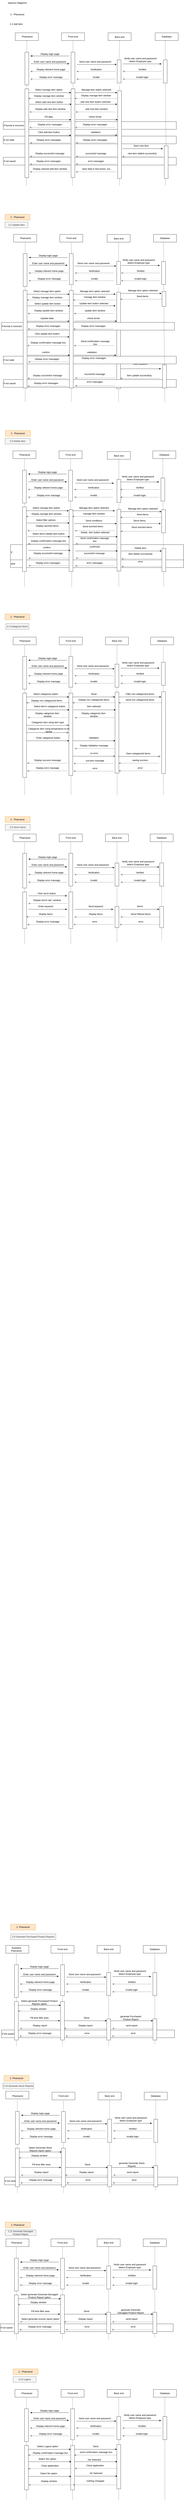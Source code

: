 <mxfile version="21.2.8" type="device">
  <diagram name="Page-1" id="2YBvvXClWsGukQMizWep">
    <mxGraphModel dx="203" dy="606" grid="1" gridSize="10" guides="1" tooltips="1" connect="1" arrows="1" fold="1" page="1" pageScale="1" pageWidth="850" pageHeight="1100" math="0" shadow="0">
      <root>
        <mxCell id="0" />
        <mxCell id="1" parent="0" />
        <mxCell id="rdtLc8rShbnPES_Slc-7-12" value="If not saved" style="rounded=0;whiteSpace=wrap;html=1;align=left;" vertex="1" parent="1">
          <mxGeometry x="893.75" y="12117" width="900" height="40" as="geometry" />
        </mxCell>
        <mxCell id="rdtLc8rShbnPES_Slc-7-11" value="If not saved" style="rounded=0;whiteSpace=wrap;html=1;align=left;" vertex="1" parent="1">
          <mxGeometry x="916.25" y="11357" width="900" height="40" as="geometry" />
        </mxCell>
        <mxCell id="rdtLc8rShbnPES_Slc-7-10" value="If not saved" style="rounded=0;whiteSpace=wrap;html=1;align=left;" vertex="1" parent="1">
          <mxGeometry x="900.63" y="10595" width="900" height="40" as="geometry" />
        </mxCell>
        <mxCell id="rdtLc8rShbnPES_Slc-7-9" value="else" style="rounded=0;whiteSpace=wrap;html=1;align=left;" vertex="1" parent="1">
          <mxGeometry x="948" y="2980" width="900" height="40" as="geometry" />
        </mxCell>
        <mxCell id="rdtLc8rShbnPES_Slc-7-8" value="If&amp;nbsp;" style="rounded=0;whiteSpace=wrap;html=1;align=left;" vertex="1" parent="1">
          <mxGeometry x="947.5" y="2901" width="900" height="79" as="geometry" />
        </mxCell>
        <mxCell id="rdtLc8rShbnPES_Slc-7-2" value="If not valid" style="rounded=0;whiteSpace=wrap;html=1;align=left;" vertex="1" parent="1">
          <mxGeometry x="910" y="785" width="900" height="40" as="geometry" />
        </mxCell>
        <mxCell id="rdtLc8rShbnPES_Slc-7-1" value="If format is incorrect" style="rounded=0;whiteSpace=wrap;html=1;align=left;" vertex="1" parent="1">
          <mxGeometry x="910" y="710" width="900" height="40" as="geometry" />
        </mxCell>
        <mxCell id="NZPeMTqcR02vKpulVa2k-1" value="" style="rounded=0;whiteSpace=wrap;html=1;" parent="1" vertex="1">
          <mxGeometry x="1201.25" y="4400" width="120" height="40" as="geometry" />
        </mxCell>
        <mxCell id="NZPeMTqcR02vKpulVa2k-2" value="" style="rounded=0;whiteSpace=wrap;html=1;" parent="1" vertex="1">
          <mxGeometry x="961.25" y="4400" width="120" height="40" as="geometry" />
        </mxCell>
        <mxCell id="NZPeMTqcR02vKpulVa2k-3" value="" style="endArrow=none;dashed=1;html=1;rounded=0;exitX=0;exitY=0.5;exitDx=0;exitDy=0;" parent="1" source="NZPeMTqcR02vKpulVa2k-10" edge="1">
          <mxGeometry width="50" height="50" relative="1" as="geometry">
            <mxPoint x="1021.25" y="4470" as="sourcePoint" />
            <mxPoint x="1021.25" y="4440" as="targetPoint" />
            <Array as="points" />
          </mxGeometry>
        </mxCell>
        <mxCell id="NZPeMTqcR02vKpulVa2k-4" value="" style="endArrow=none;dashed=1;html=1;rounded=0;exitX=0;exitY=0.5;exitDx=0;exitDy=0;" parent="1" source="NZPeMTqcR02vKpulVa2k-13" edge="1">
          <mxGeometry width="50" height="50" relative="1" as="geometry">
            <mxPoint x="1261.25" y="4470" as="sourcePoint" />
            <mxPoint x="1261.25" y="4440" as="targetPoint" />
          </mxGeometry>
        </mxCell>
        <mxCell id="NZPeMTqcR02vKpulVa2k-5" value="&amp;nbsp;Phamacist" style="text;html=1;strokeColor=none;fillColor=none;align=center;verticalAlign=middle;whiteSpace=wrap;rounded=0;" parent="1" vertex="1">
          <mxGeometry x="991.25" y="4405" width="60" height="30" as="geometry" />
        </mxCell>
        <mxCell id="NZPeMTqcR02vKpulVa2k-6" value="Front end" style="text;html=1;strokeColor=none;fillColor=none;align=center;verticalAlign=middle;whiteSpace=wrap;rounded=0;" parent="1" vertex="1">
          <mxGeometry x="1231.25" y="4405" width="60" height="30" as="geometry" />
        </mxCell>
        <mxCell id="NZPeMTqcR02vKpulVa2k-7" value="2.5 Serch items" style="text;html=1;strokeColor=#666666;fillColor=#f5f5f5;align=center;verticalAlign=middle;whiteSpace=wrap;rounded=0;fontColor=#333333;" parent="1" vertex="1">
          <mxGeometry x="920" y="4350" width="130" height="30" as="geometry" />
        </mxCell>
        <mxCell id="NZPeMTqcR02vKpulVa2k-8" value="" style="endArrow=none;dashed=1;html=1;rounded=0;" parent="1" source="NZPeMTqcR02vKpulVa2k-38" target="NZPeMTqcR02vKpulVa2k-10" edge="1">
          <mxGeometry width="50" height="50" relative="1" as="geometry">
            <mxPoint x="1021.25" y="4870" as="sourcePoint" />
            <mxPoint x="1021.25" y="4510" as="targetPoint" />
            <Array as="points">
              <mxPoint x="1021.25" y="4630" />
            </Array>
          </mxGeometry>
        </mxCell>
        <mxCell id="NZPeMTqcR02vKpulVa2k-9" style="edgeStyle=orthogonalEdgeStyle;rounded=0;orthogonalLoop=1;jettySize=auto;html=1;" parent="1" edge="1">
          <mxGeometry relative="1" as="geometry">
            <mxPoint x="1041.25" y="4570" as="sourcePoint" />
            <mxPoint x="1241.25" y="4570" as="targetPoint" />
          </mxGeometry>
        </mxCell>
        <mxCell id="NZPeMTqcR02vKpulVa2k-10" value="" style="rounded=0;whiteSpace=wrap;html=1;direction=south;" parent="1" vertex="1">
          <mxGeometry x="1011.25" y="4500" width="20" height="180" as="geometry" />
        </mxCell>
        <mxCell id="NZPeMTqcR02vKpulVa2k-11" value="" style="endArrow=none;dashed=1;html=1;rounded=0;" parent="1" source="NZPeMTqcR02vKpulVa2k-40" target="NZPeMTqcR02vKpulVa2k-13" edge="1">
          <mxGeometry width="50" height="50" relative="1" as="geometry">
            <mxPoint x="1261.25" y="4870" as="sourcePoint" />
            <mxPoint x="1261.25" y="4510" as="targetPoint" />
          </mxGeometry>
        </mxCell>
        <mxCell id="NZPeMTqcR02vKpulVa2k-12" style="edgeStyle=orthogonalEdgeStyle;rounded=0;orthogonalLoop=1;jettySize=auto;html=1;entryX=0.2;entryY=1.16;entryDx=0;entryDy=0;entryPerimeter=0;" parent="1" target="NZPeMTqcR02vKpulVa2k-19" edge="1">
          <mxGeometry relative="1" as="geometry">
            <mxPoint x="1281.25" y="4574" as="sourcePoint" />
          </mxGeometry>
        </mxCell>
        <mxCell id="NZPeMTqcR02vKpulVa2k-13" value="" style="rounded=0;whiteSpace=wrap;html=1;direction=south;" parent="1" vertex="1">
          <mxGeometry x="1251.25" y="4500" width="20" height="170" as="geometry" />
        </mxCell>
        <mxCell id="NZPeMTqcR02vKpulVa2k-14" value="" style="group" parent="1" vertex="1" connectable="0">
          <mxGeometry x="1441.25" y="4400" width="120" height="485" as="geometry" />
        </mxCell>
        <mxCell id="NZPeMTqcR02vKpulVa2k-15" value="" style="rounded=0;whiteSpace=wrap;html=1;" parent="NZPeMTqcR02vKpulVa2k-14" vertex="1">
          <mxGeometry width="120" height="40" as="geometry" />
        </mxCell>
        <mxCell id="NZPeMTqcR02vKpulVa2k-16" value="" style="group" parent="NZPeMTqcR02vKpulVa2k-14" vertex="1" connectable="0">
          <mxGeometry x="30" y="5" width="60" height="480" as="geometry" />
        </mxCell>
        <mxCell id="NZPeMTqcR02vKpulVa2k-17" value="Back end" style="text;html=1;strokeColor=none;fillColor=none;align=center;verticalAlign=middle;whiteSpace=wrap;rounded=0;" parent="NZPeMTqcR02vKpulVa2k-16" vertex="1">
          <mxGeometry width="60" height="30" as="geometry" />
        </mxCell>
        <mxCell id="NZPeMTqcR02vKpulVa2k-18" value="" style="endArrow=none;dashed=1;html=1;rounded=0;" parent="NZPeMTqcR02vKpulVa2k-16" target="NZPeMTqcR02vKpulVa2k-19" edge="1">
          <mxGeometry width="50" height="50" relative="1" as="geometry">
            <mxPoint x="30" y="555" as="sourcePoint" />
            <mxPoint x="30" y="165" as="targetPoint" />
          </mxGeometry>
        </mxCell>
        <mxCell id="NZPeMTqcR02vKpulVa2k-19" value="" style="rounded=0;whiteSpace=wrap;html=1;direction=south;" parent="NZPeMTqcR02vKpulVa2k-16" vertex="1">
          <mxGeometry x="20" y="145" width="20" height="120" as="geometry" />
        </mxCell>
        <mxCell id="NZPeMTqcR02vKpulVa2k-20" value="" style="rounded=0;whiteSpace=wrap;html=1;direction=south;" parent="NZPeMTqcR02vKpulVa2k-16" vertex="1">
          <mxGeometry x="20" y="370" width="20" height="110" as="geometry" />
        </mxCell>
        <mxCell id="NZPeMTqcR02vKpulVa2k-21" value="" style="endArrow=none;dashed=1;html=1;rounded=0;entryX=0.5;entryY=1;entryDx=0;entryDy=0;" parent="NZPeMTqcR02vKpulVa2k-14" source="NZPeMTqcR02vKpulVa2k-19" target="NZPeMTqcR02vKpulVa2k-15" edge="1">
          <mxGeometry width="50" height="50" relative="1" as="geometry">
            <mxPoint x="-530.5" y="315" as="sourcePoint" />
            <mxPoint x="-530.022" y="-15" as="targetPoint" />
          </mxGeometry>
        </mxCell>
        <mxCell id="NZPeMTqcR02vKpulVa2k-30" style="edgeStyle=orthogonalEdgeStyle;rounded=0;orthogonalLoop=1;jettySize=auto;html=1;" parent="1" edge="1">
          <mxGeometry relative="1" as="geometry">
            <mxPoint x="1521.25" y="4571" as="sourcePoint" />
            <mxPoint x="1721.25" y="4571" as="targetPoint" />
          </mxGeometry>
        </mxCell>
        <mxCell id="NZPeMTqcR02vKpulVa2k-31" value="" style="html=1;verticalAlign=bottom;labelBackgroundColor=none;endArrow=open;endFill=0;dashed=1;rounded=0;" parent="1" edge="1">
          <mxGeometry width="160" relative="1" as="geometry">
            <mxPoint x="1481.25" y="4610" as="sourcePoint" />
            <mxPoint x="1281.25" y="4610" as="targetPoint" />
          </mxGeometry>
        </mxCell>
        <mxCell id="NZPeMTqcR02vKpulVa2k-32" value="" style="html=1;verticalAlign=bottom;labelBackgroundColor=none;endArrow=open;endFill=0;dashed=1;rounded=0;" parent="1" edge="1">
          <mxGeometry width="160" relative="1" as="geometry">
            <mxPoint x="1721.25" y="4610" as="sourcePoint" />
            <mxPoint x="1521.25" y="4610" as="targetPoint" />
          </mxGeometry>
        </mxCell>
        <mxCell id="NZPeMTqcR02vKpulVa2k-33" value="" style="html=1;verticalAlign=bottom;labelBackgroundColor=none;endArrow=open;endFill=0;dashed=1;rounded=0;" parent="1" edge="1">
          <mxGeometry width="160" relative="1" as="geometry">
            <mxPoint x="1241.25" y="4610" as="sourcePoint" />
            <mxPoint x="1041.25" y="4610" as="targetPoint" />
            <Array as="points" />
          </mxGeometry>
        </mxCell>
        <mxCell id="NZPeMTqcR02vKpulVa2k-34" value="" style="html=1;verticalAlign=bottom;labelBackgroundColor=none;endArrow=open;endFill=0;dashed=1;rounded=0;" parent="1" edge="1">
          <mxGeometry width="160" relative="1" as="geometry">
            <mxPoint x="1241.25" y="4650" as="sourcePoint" />
            <mxPoint x="1041.25" y="4650" as="targetPoint" />
            <Array as="points" />
          </mxGeometry>
        </mxCell>
        <mxCell id="NZPeMTqcR02vKpulVa2k-35" value="" style="html=1;verticalAlign=bottom;labelBackgroundColor=none;endArrow=open;endFill=0;dashed=1;rounded=0;" parent="1" edge="1">
          <mxGeometry width="160" relative="1" as="geometry">
            <mxPoint x="1481.25" y="4650" as="sourcePoint" />
            <mxPoint x="1281.25" y="4650" as="targetPoint" />
          </mxGeometry>
        </mxCell>
        <mxCell id="NZPeMTqcR02vKpulVa2k-36" value="" style="html=1;verticalAlign=bottom;labelBackgroundColor=none;endArrow=open;endFill=0;dashed=1;rounded=0;" parent="1" edge="1">
          <mxGeometry width="160" relative="1" as="geometry">
            <mxPoint x="1721.25" y="4650" as="sourcePoint" />
            <mxPoint x="1521.25" y="4650" as="targetPoint" />
          </mxGeometry>
        </mxCell>
        <mxCell id="NZPeMTqcR02vKpulVa2k-37" value="" style="endArrow=none;dashed=1;html=1;rounded=0;" parent="1" target="NZPeMTqcR02vKpulVa2k-38" edge="1">
          <mxGeometry width="50" height="50" relative="1" as="geometry">
            <mxPoint x="1021.25" y="4970" as="sourcePoint" />
            <mxPoint x="1021.25" y="4730" as="targetPoint" />
            <Array as="points" />
          </mxGeometry>
        </mxCell>
        <mxCell id="NZPeMTqcR02vKpulVa2k-38" value="" style="rounded=0;whiteSpace=wrap;html=1;direction=south;" parent="1" vertex="1">
          <mxGeometry x="1011.25" y="4700" width="20" height="190" as="geometry" />
        </mxCell>
        <mxCell id="NZPeMTqcR02vKpulVa2k-39" value="" style="endArrow=none;dashed=1;html=1;rounded=0;" parent="1" target="NZPeMTqcR02vKpulVa2k-40" edge="1">
          <mxGeometry width="50" height="50" relative="1" as="geometry">
            <mxPoint x="1261.25" y="4970" as="sourcePoint" />
            <mxPoint x="1261.25" y="4730" as="targetPoint" />
          </mxGeometry>
        </mxCell>
        <mxCell id="NZPeMTqcR02vKpulVa2k-40" value="" style="rounded=0;whiteSpace=wrap;html=1;direction=south;" parent="1" vertex="1">
          <mxGeometry x="1251.25" y="4700" width="20" height="190" as="geometry" />
        </mxCell>
        <mxCell id="NZPeMTqcR02vKpulVa2k-41" style="edgeStyle=orthogonalEdgeStyle;rounded=0;orthogonalLoop=1;jettySize=auto;html=1;" parent="1" edge="1">
          <mxGeometry relative="1" as="geometry">
            <mxPoint x="1041.25" y="4720" as="sourcePoint" />
            <mxPoint x="1241.25" y="4720" as="targetPoint" />
          </mxGeometry>
        </mxCell>
        <mxCell id="NZPeMTqcR02vKpulVa2k-42" value="" style="html=1;verticalAlign=bottom;labelBackgroundColor=none;endArrow=open;endFill=0;dashed=1;rounded=0;" parent="1" edge="1">
          <mxGeometry width="160" relative="1" as="geometry">
            <mxPoint x="1241.25" y="4760" as="sourcePoint" />
            <mxPoint x="1041.25" y="4760" as="targetPoint" />
            <Array as="points" />
          </mxGeometry>
        </mxCell>
        <mxCell id="NZPeMTqcR02vKpulVa2k-43" style="edgeStyle=orthogonalEdgeStyle;rounded=0;orthogonalLoop=1;jettySize=auto;html=1;" parent="1" edge="1">
          <mxGeometry relative="1" as="geometry">
            <mxPoint x="1041.25" y="4790" as="sourcePoint" />
            <mxPoint x="1241.25" y="4790" as="targetPoint" />
          </mxGeometry>
        </mxCell>
        <mxCell id="NZPeMTqcR02vKpulVa2k-44" style="edgeStyle=orthogonalEdgeStyle;rounded=0;orthogonalLoop=1;jettySize=auto;html=1;exitX=0.167;exitY=0;exitDx=0;exitDy=0;exitPerimeter=0;" parent="1" edge="1">
          <mxGeometry relative="1" as="geometry">
            <mxPoint x="1281.25" y="4790" as="sourcePoint" />
            <mxPoint x="1481.25" y="4790" as="targetPoint" />
          </mxGeometry>
        </mxCell>
        <mxCell id="NZPeMTqcR02vKpulVa2k-45" value="" style="html=1;verticalAlign=bottom;labelBackgroundColor=none;endArrow=open;endFill=0;dashed=1;rounded=0;" parent="1" edge="1">
          <mxGeometry width="160" relative="1" as="geometry">
            <mxPoint x="1481.25" y="4830" as="sourcePoint" />
            <mxPoint x="1281.25" y="4830" as="targetPoint" />
            <Array as="points" />
          </mxGeometry>
        </mxCell>
        <mxCell id="NZPeMTqcR02vKpulVa2k-46" value="" style="group" parent="1" vertex="1" connectable="0">
          <mxGeometry x="1591.25" y="4540" width="110" height="120" as="geometry" />
        </mxCell>
        <object label="invalid login" placeholders="1" id="NZPeMTqcR02vKpulVa2k-47">
          <mxCell style="text;html=1;strokeColor=none;fillColor=none;align=center;verticalAlign=middle;whiteSpace=wrap;rounded=0;" parent="NZPeMTqcR02vKpulVa2k-46" vertex="1">
            <mxGeometry x="-5" y="80" width="70" height="40" as="geometry" />
          </mxCell>
        </object>
        <object label="Verified" placeholders="1" id="NZPeMTqcR02vKpulVa2k-48">
          <mxCell style="text;html=1;strokeColor=none;fillColor=none;align=center;verticalAlign=middle;whiteSpace=wrap;rounded=0;" parent="NZPeMTqcR02vKpulVa2k-46" vertex="1">
            <mxGeometry y="40" width="60" height="40" as="geometry" />
          </mxCell>
        </object>
        <mxCell id="NZPeMTqcR02vKpulVa2k-49" value="Enter keyword" style="text;html=1;strokeColor=none;fillColor=none;align=center;verticalAlign=middle;whiteSpace=wrap;rounded=0;" parent="1" vertex="1">
          <mxGeometry x="1091.25" y="4760" width="80" height="30" as="geometry" />
        </mxCell>
        <mxCell id="NZPeMTqcR02vKpulVa2k-50" value="Serch" style="text;html=1;strokeColor=none;fillColor=none;align=center;verticalAlign=middle;whiteSpace=wrap;rounded=0;" parent="1" vertex="1">
          <mxGeometry x="1591.25" y="4760" width="60" height="30" as="geometry" />
        </mxCell>
        <mxCell id="NZPeMTqcR02vKpulVa2k-51" style="edgeStyle=orthogonalEdgeStyle;rounded=0;orthogonalLoop=1;jettySize=auto;html=1;" parent="1" edge="1">
          <mxGeometry relative="1" as="geometry">
            <mxPoint x="1241.25" y="4530" as="sourcePoint" />
            <mxPoint x="1041.25" y="4530" as="targetPoint" />
          </mxGeometry>
        </mxCell>
        <object label="Send user name and password" placeholders="1" id="NZPeMTqcR02vKpulVa2k-52">
          <mxCell style="text;html=1;strokeColor=none;fillColor=none;align=center;verticalAlign=middle;whiteSpace=wrap;rounded=0;" parent="1" vertex="1">
            <mxGeometry x="1291.25" y="4540" width="170" height="40" as="geometry" />
          </mxCell>
        </object>
        <object label="Invalid" placeholders="1" id="NZPeMTqcR02vKpulVa2k-53">
          <mxCell style="text;html=1;strokeColor=none;fillColor=none;align=center;verticalAlign=middle;whiteSpace=wrap;rounded=0;" parent="1" vertex="1">
            <mxGeometry x="1351.25" y="4620" width="60" height="40" as="geometry" />
          </mxCell>
        </object>
        <object label="Verification" placeholders="1" id="NZPeMTqcR02vKpulVa2k-54">
          <mxCell style="text;html=1;strokeColor=none;fillColor=none;align=center;verticalAlign=middle;whiteSpace=wrap;rounded=0;" parent="1" vertex="1">
            <mxGeometry x="1351.25" y="4580" width="60" height="40" as="geometry" />
          </mxCell>
        </object>
        <mxCell id="NZPeMTqcR02vKpulVa2k-55" style="edgeStyle=orthogonalEdgeStyle;rounded=0;orthogonalLoop=1;jettySize=auto;html=1;exitX=0.167;exitY=0;exitDx=0;exitDy=0;exitPerimeter=0;" parent="1" edge="1">
          <mxGeometry relative="1" as="geometry">
            <mxPoint x="1521.25" y="4790" as="sourcePoint" />
            <mxPoint x="1721.25" y="4790" as="targetPoint" />
          </mxGeometry>
        </mxCell>
        <mxCell id="NZPeMTqcR02vKpulVa2k-56" value="" style="html=1;verticalAlign=bottom;labelBackgroundColor=none;endArrow=open;endFill=0;dashed=1;rounded=0;" parent="1" edge="1">
          <mxGeometry width="160" relative="1" as="geometry">
            <mxPoint x="1721.25" y="4830" as="sourcePoint" />
            <mxPoint x="1521.25" y="4830" as="targetPoint" />
            <Array as="points" />
          </mxGeometry>
        </mxCell>
        <object label="Send Filtered items&amp;nbsp;" placeholders="1" id="NZPeMTqcR02vKpulVa2k-57">
          <mxCell style="text;html=1;strokeColor=none;fillColor=none;align=center;verticalAlign=middle;whiteSpace=wrap;rounded=0;" parent="1" vertex="1">
            <mxGeometry x="1571.25" y="4800" width="110" height="30" as="geometry" />
          </mxCell>
        </object>
        <object label="Send keyword" placeholders="1" id="NZPeMTqcR02vKpulVa2k-58">
          <mxCell style="text;html=1;strokeColor=none;fillColor=none;align=center;verticalAlign=middle;whiteSpace=wrap;rounded=0;" parent="1" vertex="1">
            <mxGeometry x="1351.25" y="4760" width="80" height="30" as="geometry" />
          </mxCell>
        </object>
        <object label="Display items" placeholders="1" id="NZPeMTqcR02vKpulVa2k-59">
          <mxCell style="text;html=1;strokeColor=none;fillColor=none;align=center;verticalAlign=middle;whiteSpace=wrap;rounded=0;" parent="1" vertex="1">
            <mxGeometry x="1351.25" y="4800" width="80" height="30" as="geometry" />
          </mxCell>
        </object>
        <object label="Display login page" placeholders="1" id="NZPeMTqcR02vKpulVa2k-60">
          <mxCell style="text;html=1;strokeColor=none;fillColor=none;align=center;verticalAlign=middle;whiteSpace=wrap;rounded=0;" parent="1" vertex="1">
            <mxGeometry x="1081.25" y="4500" width="120" height="40" as="geometry" />
          </mxCell>
        </object>
        <object label="Enter user name and password" placeholders="1" id="NZPeMTqcR02vKpulVa2k-61">
          <mxCell style="text;html=1;strokeColor=none;fillColor=none;align=center;verticalAlign=middle;whiteSpace=wrap;rounded=0;" parent="1" vertex="1">
            <mxGeometry x="1046.25" y="4540" width="190" height="40" as="geometry" />
          </mxCell>
        </object>
        <object label="Display error massage" placeholders="1" id="NZPeMTqcR02vKpulVa2k-62">
          <mxCell style="text;html=1;strokeColor=none;fillColor=none;align=center;verticalAlign=middle;whiteSpace=wrap;rounded=0;" parent="1" vertex="1">
            <mxGeometry x="1076.25" y="4620" width="140" height="40" as="geometry" />
          </mxCell>
        </object>
        <object label="Display relevent home page" placeholders="1" id="NZPeMTqcR02vKpulVa2k-63">
          <mxCell style="text;html=1;strokeColor=none;fillColor=none;align=center;verticalAlign=middle;whiteSpace=wrap;rounded=0;" parent="1" vertex="1">
            <mxGeometry x="1036.25" y="4580" width="225" height="40" as="geometry" />
          </mxCell>
        </object>
        <object label="Click serch button" placeholders="1" id="NZPeMTqcR02vKpulVa2k-64">
          <mxCell style="text;html=1;strokeColor=none;fillColor=none;align=center;verticalAlign=middle;whiteSpace=wrap;rounded=0;" parent="1" vertex="1">
            <mxGeometry x="1081.25" y="4690" width="110" height="35" as="geometry" />
          </mxCell>
        </object>
        <object label="Display Serch tab / window" placeholders="1" id="NZPeMTqcR02vKpulVa2k-65">
          <mxCell style="text;html=1;strokeColor=none;fillColor=none;align=center;verticalAlign=middle;whiteSpace=wrap;rounded=0;" parent="1" vertex="1">
            <mxGeometry x="1063.75" y="4725" width="147.5" height="35" as="geometry" />
          </mxCell>
        </object>
        <object label="Verify user name and password detect Employee type" placeholders="1" id="NZPeMTqcR02vKpulVa2k-66">
          <mxCell style="text;html=1;strokeColor=none;fillColor=none;align=center;verticalAlign=middle;whiteSpace=wrap;rounded=0;" parent="1" vertex="1">
            <mxGeometry x="1521.25" y="4530" width="180" height="40" as="geometry" />
          </mxCell>
        </object>
        <mxCell id="NZPeMTqcR02vKpulVa2k-67" value="" style="html=1;verticalAlign=bottom;labelBackgroundColor=none;endArrow=open;endFill=0;dashed=1;rounded=0;" parent="1" edge="1">
          <mxGeometry width="160" relative="1" as="geometry">
            <mxPoint x="1481.25" y="4869" as="sourcePoint" />
            <mxPoint x="1276.25" y="4869" as="targetPoint" />
            <Array as="points" />
          </mxGeometry>
        </mxCell>
        <mxCell id="NZPeMTqcR02vKpulVa2k-68" value="" style="html=1;verticalAlign=bottom;labelBackgroundColor=none;endArrow=open;endFill=0;dashed=1;rounded=0;" parent="1" edge="1">
          <mxGeometry width="160" relative="1" as="geometry">
            <mxPoint x="1721.25" y="4869" as="sourcePoint" />
            <mxPoint x="1516.25" y="4869" as="targetPoint" />
            <Array as="points" />
          </mxGeometry>
        </mxCell>
        <mxCell id="NZPeMTqcR02vKpulVa2k-69" value="" style="html=1;verticalAlign=bottom;labelBackgroundColor=none;endArrow=open;endFill=0;dashed=1;rounded=0;" parent="1" edge="1">
          <mxGeometry width="160" relative="1" as="geometry">
            <mxPoint x="1241.25" y="4869" as="sourcePoint" />
            <mxPoint x="1036.25" y="4869" as="targetPoint" />
            <Array as="points" />
          </mxGeometry>
        </mxCell>
        <object label="Display error massage" placeholders="1" id="NZPeMTqcR02vKpulVa2k-70">
          <mxCell style="text;html=1;strokeColor=none;fillColor=none;align=center;verticalAlign=middle;whiteSpace=wrap;rounded=0;container=0;" parent="1" vertex="1">
            <mxGeometry x="1073.75" y="4839" width="135" height="30" as="geometry" />
          </mxCell>
        </object>
        <object label="error" placeholders="1" id="NZPeMTqcR02vKpulVa2k-71">
          <mxCell style="text;html=1;strokeColor=none;fillColor=none;align=center;verticalAlign=middle;whiteSpace=wrap;rounded=0;container=0;" parent="1" vertex="1">
            <mxGeometry x="1336.25" y="4839" width="100" height="30" as="geometry" />
          </mxCell>
        </object>
        <object label="error" placeholders="1" id="NZPeMTqcR02vKpulVa2k-72">
          <mxCell style="text;html=1;strokeColor=none;fillColor=none;align=center;verticalAlign=middle;whiteSpace=wrap;rounded=0;container=0;" parent="1" vertex="1">
            <mxGeometry x="1576.25" y="4839" width="100" height="30" as="geometry" />
          </mxCell>
        </object>
        <mxCell id="NZPeMTqcR02vKpulVa2k-73" value="" style="html=1;verticalAlign=bottom;labelBackgroundColor=none;endArrow=open;endFill=0;dashed=1;rounded=0;" parent="1" edge="1">
          <mxGeometry width="160" relative="1" as="geometry">
            <mxPoint x="1231.25" y="4829" as="sourcePoint" />
            <mxPoint x="1031.25" y="4829" as="targetPoint" />
            <Array as="points" />
          </mxGeometry>
        </mxCell>
        <object label="Display items" placeholders="1" id="NZPeMTqcR02vKpulVa2k-74">
          <mxCell style="text;html=1;strokeColor=none;fillColor=none;align=center;verticalAlign=middle;whiteSpace=wrap;rounded=0;" parent="1" vertex="1">
            <mxGeometry x="1091.25" y="4800" width="80" height="30" as="geometry" />
          </mxCell>
        </object>
        <mxCell id="NZPeMTqcR02vKpulVa2k-75" value="" style="rounded=0;whiteSpace=wrap;html=1;" parent="1" vertex="1">
          <mxGeometry x="1201.25" y="3380" width="120" height="40" as="geometry" />
        </mxCell>
        <mxCell id="NZPeMTqcR02vKpulVa2k-76" value="" style="rounded=0;whiteSpace=wrap;html=1;" parent="1" vertex="1">
          <mxGeometry x="961.25" y="3380" width="120" height="40" as="geometry" />
        </mxCell>
        <mxCell id="NZPeMTqcR02vKpulVa2k-77" value="" style="endArrow=none;dashed=1;html=1;rounded=0;" parent="1" edge="1">
          <mxGeometry width="50" height="50" relative="1" as="geometry">
            <mxPoint x="1021.25" y="3480" as="sourcePoint" />
            <mxPoint x="1021.25" y="3420" as="targetPoint" />
            <Array as="points" />
          </mxGeometry>
        </mxCell>
        <mxCell id="NZPeMTqcR02vKpulVa2k-78" value="" style="endArrow=none;dashed=1;html=1;rounded=0;" parent="1" edge="1">
          <mxGeometry width="50" height="50" relative="1" as="geometry">
            <mxPoint x="1261.25" y="3480" as="sourcePoint" />
            <mxPoint x="1261.25" y="3420" as="targetPoint" />
          </mxGeometry>
        </mxCell>
        <mxCell id="NZPeMTqcR02vKpulVa2k-79" value="&amp;nbsp;Phamacist" style="text;html=1;strokeColor=none;fillColor=none;align=center;verticalAlign=middle;whiteSpace=wrap;rounded=0;" parent="1" vertex="1">
          <mxGeometry x="991.25" y="3385" width="60" height="30" as="geometry" />
        </mxCell>
        <mxCell id="NZPeMTqcR02vKpulVa2k-80" value="Front end" style="text;html=1;strokeColor=none;fillColor=none;align=center;verticalAlign=middle;whiteSpace=wrap;rounded=0;" parent="1" vertex="1">
          <mxGeometry x="1231.25" y="3385" width="60" height="30" as="geometry" />
        </mxCell>
        <mxCell id="NZPeMTqcR02vKpulVa2k-81" value="2.4 Categorize items" style="text;html=1;strokeColor=#666666;fillColor=#f5f5f5;align=center;verticalAlign=middle;whiteSpace=wrap;rounded=0;fontColor=#333333;" parent="1" vertex="1">
          <mxGeometry x="923.13" y="3310" width="120" height="30" as="geometry" />
        </mxCell>
        <mxCell id="NZPeMTqcR02vKpulVa2k-82" value="" style="endArrow=none;dashed=1;html=1;rounded=0;" parent="1" source="NZPeMTqcR02vKpulVa2k-99" edge="1">
          <mxGeometry width="50" height="50" relative="1" as="geometry">
            <mxPoint x="1021.25" y="3840" as="sourcePoint" />
            <mxPoint x="1021.25" y="3640" as="targetPoint" />
            <Array as="points">
              <mxPoint x="1021.25" y="3600" />
            </Array>
          </mxGeometry>
        </mxCell>
        <mxCell id="NZPeMTqcR02vKpulVa2k-83" value="" style="endArrow=none;dashed=1;html=1;rounded=0;" parent="1" source="NZPeMTqcR02vKpulVa2k-101" edge="1">
          <mxGeometry width="50" height="50" relative="1" as="geometry">
            <mxPoint x="1261.25" y="3840" as="sourcePoint" />
            <mxPoint x="1261.25" y="3640" as="targetPoint" />
          </mxGeometry>
        </mxCell>
        <mxCell id="NZPeMTqcR02vKpulVa2k-84" value="" style="group" parent="1" vertex="1" connectable="0">
          <mxGeometry x="1441.25" y="3380" width="245" height="705" as="geometry" />
        </mxCell>
        <mxCell id="NZPeMTqcR02vKpulVa2k-85" value="" style="rounded=0;whiteSpace=wrap;html=1;" parent="NZPeMTqcR02vKpulVa2k-84" vertex="1">
          <mxGeometry width="120" height="40" as="geometry" />
        </mxCell>
        <mxCell id="NZPeMTqcR02vKpulVa2k-86" value="" style="group" parent="NZPeMTqcR02vKpulVa2k-84" vertex="1" connectable="0">
          <mxGeometry x="30" y="5" width="60" height="700" as="geometry" />
        </mxCell>
        <mxCell id="NZPeMTqcR02vKpulVa2k-87" value="Back end" style="text;html=1;strokeColor=none;fillColor=none;align=center;verticalAlign=middle;whiteSpace=wrap;rounded=0;" parent="NZPeMTqcR02vKpulVa2k-86" vertex="1">
          <mxGeometry width="60" height="30" as="geometry" />
        </mxCell>
        <mxCell id="NZPeMTqcR02vKpulVa2k-88" value="" style="endArrow=none;dashed=1;html=1;rounded=0;" parent="NZPeMTqcR02vKpulVa2k-86" edge="1">
          <mxGeometry width="50" height="50" relative="1" as="geometry">
            <mxPoint x="31.25" y="812" as="sourcePoint" />
            <mxPoint x="30" y="255" as="targetPoint" />
          </mxGeometry>
        </mxCell>
        <mxCell id="NZPeMTqcR02vKpulVa2k-89" value="" style="rounded=0;whiteSpace=wrap;html=1;direction=south;" parent="NZPeMTqcR02vKpulVa2k-86" vertex="1">
          <mxGeometry x="20" y="280" width="20" height="420" as="geometry" />
        </mxCell>
        <mxCell id="NZPeMTqcR02vKpulVa2k-90" value="Save catogarized items" style="text;html=1;strokeColor=none;fillColor=none;align=center;verticalAlign=middle;whiteSpace=wrap;rounded=0;" parent="NZPeMTqcR02vKpulVa2k-84" vertex="1">
          <mxGeometry x="100.63" y="588" width="140" height="30" as="geometry" />
        </mxCell>
        <mxCell id="NZPeMTqcR02vKpulVa2k-91" value="" style="endArrow=open;startArrow=none;endFill=0;startFill=0;endSize=8;html=1;verticalAlign=bottom;labelBackgroundColor=none;strokeWidth=1;rounded=0;entryX=0.5;entryY=1;entryDx=0;entryDy=0;" parent="NZPeMTqcR02vKpulVa2k-84" edge="1">
          <mxGeometry width="160" relative="1" as="geometry">
            <mxPoint x="65.63" y="618" as="sourcePoint" />
            <mxPoint x="285.63" y="618" as="targetPoint" />
            <Array as="points">
              <mxPoint x="175.63" y="618.5" />
            </Array>
          </mxGeometry>
        </mxCell>
        <mxCell id="CwAbZ12EZTQnyi9nOJA_-7" value="" style="html=1;verticalAlign=bottom;labelBackgroundColor=none;endArrow=open;endFill=0;dashed=1;rounded=0;" parent="NZPeMTqcR02vKpulVa2k-84" edge="1">
          <mxGeometry width="160" relative="1" as="geometry">
            <mxPoint x="46.25" y="577" as="sourcePoint" />
            <mxPoint x="-158.75" y="577" as="targetPoint" />
            <Array as="points" />
          </mxGeometry>
        </mxCell>
        <mxCell id="CwAbZ12EZTQnyi9nOJA_-17" value="" style="html=1;verticalAlign=bottom;labelBackgroundColor=none;endArrow=open;endFill=0;dashed=1;rounded=0;" parent="NZPeMTqcR02vKpulVa2k-84" edge="1">
          <mxGeometry width="160" relative="1" as="geometry">
            <mxPoint x="46.25" y="417" as="sourcePoint" />
            <mxPoint x="-158.75" y="417" as="targetPoint" />
            <Array as="points" />
          </mxGeometry>
        </mxCell>
        <mxCell id="NZPeMTqcR02vKpulVa2k-98" value="" style="endArrow=none;dashed=1;html=1;rounded=0;" parent="1" target="NZPeMTqcR02vKpulVa2k-99" edge="1">
          <mxGeometry width="50" height="50" relative="1" as="geometry">
            <mxPoint x="1021.5" y="4197" as="sourcePoint" />
            <mxPoint x="1021.25" y="3640" as="targetPoint" />
            <Array as="points" />
          </mxGeometry>
        </mxCell>
        <mxCell id="NZPeMTqcR02vKpulVa2k-99" value="" style="rounded=0;whiteSpace=wrap;html=1;direction=south;" parent="1" vertex="1">
          <mxGeometry x="1011.25" y="3670" width="20" height="437" as="geometry" />
        </mxCell>
        <mxCell id="NZPeMTqcR02vKpulVa2k-100" value="" style="endArrow=none;dashed=1;html=1;rounded=0;" parent="1" target="NZPeMTqcR02vKpulVa2k-101" edge="1">
          <mxGeometry width="50" height="50" relative="1" as="geometry">
            <mxPoint x="1262.5" y="4197" as="sourcePoint" />
            <mxPoint x="1261.25" y="3640" as="targetPoint" />
          </mxGeometry>
        </mxCell>
        <mxCell id="NZPeMTqcR02vKpulVa2k-101" value="" style="rounded=0;whiteSpace=wrap;html=1;direction=south;" parent="1" vertex="1">
          <mxGeometry x="1251.25" y="3670" width="20" height="427" as="geometry" />
        </mxCell>
        <mxCell id="NZPeMTqcR02vKpulVa2k-103" style="edgeStyle=orthogonalEdgeStyle;rounded=0;orthogonalLoop=1;jettySize=auto;html=1;entryX=0.167;entryY=1;entryDx=0;entryDy=0;entryPerimeter=0;exitX=0.167;exitY=0;exitDx=0;exitDy=0;exitPerimeter=0;" parent="1" edge="1">
          <mxGeometry relative="1" as="geometry">
            <mxPoint x="1031.25" y="3690" as="sourcePoint" />
            <mxPoint x="1251.25" y="3690" as="targetPoint" />
          </mxGeometry>
        </mxCell>
        <mxCell id="NZPeMTqcR02vKpulVa2k-104" value="" style="html=1;verticalAlign=bottom;labelBackgroundColor=none;endArrow=open;endFill=0;dashed=1;rounded=0;entryX=0.5;entryY=0;entryDx=0;entryDy=0;exitX=0.5;exitY=1;exitDx=0;exitDy=0;" parent="1" edge="1">
          <mxGeometry width="160" relative="1" as="geometry">
            <mxPoint x="1251.25" y="3720" as="sourcePoint" />
            <mxPoint x="1031.25" y="3720" as="targetPoint" />
            <Array as="points" />
          </mxGeometry>
        </mxCell>
        <object label="Select categorize option" placeholders="1" id="NZPeMTqcR02vKpulVa2k-108">
          <mxCell style="text;html=1;strokeColor=none;fillColor=none;align=center;verticalAlign=middle;whiteSpace=wrap;rounded=0;container=0;" parent="1" vertex="1">
            <mxGeometry x="1061.25" y="3660" width="140" height="30" as="geometry" />
          </mxCell>
        </object>
        <object label="Display non categorized items" placeholders="1" id="NZPeMTqcR02vKpulVa2k-109">
          <mxCell style="text;html=1;strokeColor=none;fillColor=none;align=center;verticalAlign=middle;whiteSpace=wrap;rounded=0;container=0;" parent="1" vertex="1">
            <mxGeometry x="1051.25" y="3693.5" width="170" height="30" as="geometry" />
          </mxCell>
        </object>
        <mxCell id="NZPeMTqcR02vKpulVa2k-110" value="" style="html=1;verticalAlign=bottom;labelBackgroundColor=none;endArrow=open;endFill=0;dashed=1;rounded=0;exitX=0.5;exitY=1;exitDx=0;exitDy=0;" parent="1" edge="1">
          <mxGeometry width="160" relative="1" as="geometry">
            <mxPoint x="1731.25" y="3720" as="sourcePoint" />
            <mxPoint x="1511.25" y="3720" as="targetPoint" />
            <Array as="points" />
          </mxGeometry>
        </mxCell>
        <mxCell id="NZPeMTqcR02vKpulVa2k-111" value="Send non categorized items" style="text;html=1;strokeColor=none;fillColor=none;align=center;verticalAlign=middle;whiteSpace=wrap;rounded=0;" parent="1" vertex="1">
          <mxGeometry x="1541.25" y="3690" width="160" height="30" as="geometry" />
        </mxCell>
        <mxCell id="NZPeMTqcR02vKpulVa2k-112" value="" style="html=1;verticalAlign=bottom;labelBackgroundColor=none;endArrow=open;endFill=0;dashed=1;rounded=0;entryX=0.5;entryY=0;entryDx=0;entryDy=0;exitX=0.5;exitY=1;exitDx=0;exitDy=0;" parent="1" edge="1">
          <mxGeometry width="160" relative="1" as="geometry">
            <mxPoint x="1491.25" y="3720" as="sourcePoint" />
            <mxPoint x="1271.25" y="3720" as="targetPoint" />
            <Array as="points" />
          </mxGeometry>
        </mxCell>
        <mxCell id="NZPeMTqcR02vKpulVa2k-113" value="Display non categarized items" style="text;html=1;strokeColor=none;fillColor=none;align=center;verticalAlign=middle;whiteSpace=wrap;rounded=0;" parent="1" vertex="1">
          <mxGeometry x="1296.25" y="3690" width="170" height="30" as="geometry" />
        </mxCell>
        <mxCell id="NZPeMTqcR02vKpulVa2k-114" style="edgeStyle=orthogonalEdgeStyle;rounded=0;orthogonalLoop=1;jettySize=auto;html=1;" parent="1" edge="1">
          <mxGeometry relative="1" as="geometry">
            <mxPoint x="1041.25" y="3540" as="sourcePoint" />
            <mxPoint x="1241.25" y="3540" as="targetPoint" />
          </mxGeometry>
        </mxCell>
        <mxCell id="NZPeMTqcR02vKpulVa2k-115" value="" style="rounded=0;whiteSpace=wrap;html=1;direction=south;" parent="1" vertex="1">
          <mxGeometry x="1011.25" y="3480" width="20" height="170" as="geometry" />
        </mxCell>
        <mxCell id="NZPeMTqcR02vKpulVa2k-116" style="edgeStyle=orthogonalEdgeStyle;rounded=0;orthogonalLoop=1;jettySize=auto;html=1;entryX=0.2;entryY=1.16;entryDx=0;entryDy=0;entryPerimeter=0;" parent="1" target="NZPeMTqcR02vKpulVa2k-118" edge="1">
          <mxGeometry relative="1" as="geometry">
            <mxPoint x="1281.25" y="3544" as="sourcePoint" />
          </mxGeometry>
        </mxCell>
        <mxCell id="NZPeMTqcR02vKpulVa2k-117" value="" style="rounded=0;whiteSpace=wrap;html=1;direction=south;" parent="1" vertex="1">
          <mxGeometry x="1251.25" y="3480" width="20" height="160" as="geometry" />
        </mxCell>
        <mxCell id="NZPeMTqcR02vKpulVa2k-118" value="" style="rounded=0;whiteSpace=wrap;html=1;direction=south;" parent="1" vertex="1">
          <mxGeometry x="1491.25" y="3520" width="20" height="120" as="geometry" />
        </mxCell>
        <mxCell id="NZPeMTqcR02vKpulVa2k-120" style="edgeStyle=orthogonalEdgeStyle;rounded=0;orthogonalLoop=1;jettySize=auto;html=1;" parent="1" edge="1">
          <mxGeometry relative="1" as="geometry">
            <mxPoint x="1521.25" y="3541" as="sourcePoint" />
            <mxPoint x="1721.25" y="3541" as="targetPoint" />
          </mxGeometry>
        </mxCell>
        <mxCell id="NZPeMTqcR02vKpulVa2k-121" value="" style="html=1;verticalAlign=bottom;labelBackgroundColor=none;endArrow=open;endFill=0;dashed=1;rounded=0;" parent="1" edge="1">
          <mxGeometry width="160" relative="1" as="geometry">
            <mxPoint x="1481.25" y="3580" as="sourcePoint" />
            <mxPoint x="1281.25" y="3580" as="targetPoint" />
          </mxGeometry>
        </mxCell>
        <mxCell id="NZPeMTqcR02vKpulVa2k-122" value="" style="html=1;verticalAlign=bottom;labelBackgroundColor=none;endArrow=open;endFill=0;dashed=1;rounded=0;" parent="1" edge="1">
          <mxGeometry width="160" relative="1" as="geometry">
            <mxPoint x="1721.25" y="3580" as="sourcePoint" />
            <mxPoint x="1521.25" y="3580" as="targetPoint" />
          </mxGeometry>
        </mxCell>
        <mxCell id="NZPeMTqcR02vKpulVa2k-123" value="" style="html=1;verticalAlign=bottom;labelBackgroundColor=none;endArrow=open;endFill=0;dashed=1;rounded=0;" parent="1" edge="1">
          <mxGeometry width="160" relative="1" as="geometry">
            <mxPoint x="1241.25" y="3580" as="sourcePoint" />
            <mxPoint x="1041.25" y="3580" as="targetPoint" />
            <Array as="points" />
          </mxGeometry>
        </mxCell>
        <mxCell id="NZPeMTqcR02vKpulVa2k-124" value="" style="html=1;verticalAlign=bottom;labelBackgroundColor=none;endArrow=open;endFill=0;dashed=1;rounded=0;" parent="1" edge="1">
          <mxGeometry width="160" relative="1" as="geometry">
            <mxPoint x="1241.25" y="3620" as="sourcePoint" />
            <mxPoint x="1041.25" y="3620" as="targetPoint" />
            <Array as="points" />
          </mxGeometry>
        </mxCell>
        <mxCell id="NZPeMTqcR02vKpulVa2k-125" value="" style="html=1;verticalAlign=bottom;labelBackgroundColor=none;endArrow=open;endFill=0;dashed=1;rounded=0;" parent="1" edge="1">
          <mxGeometry width="160" relative="1" as="geometry">
            <mxPoint x="1481.25" y="3620" as="sourcePoint" />
            <mxPoint x="1281.25" y="3620" as="targetPoint" />
          </mxGeometry>
        </mxCell>
        <mxCell id="NZPeMTqcR02vKpulVa2k-126" value="" style="html=1;verticalAlign=bottom;labelBackgroundColor=none;endArrow=open;endFill=0;dashed=1;rounded=0;" parent="1" edge="1">
          <mxGeometry width="160" relative="1" as="geometry">
            <mxPoint x="1721.25" y="3620" as="sourcePoint" />
            <mxPoint x="1521.25" y="3620" as="targetPoint" />
          </mxGeometry>
        </mxCell>
        <mxCell id="NZPeMTqcR02vKpulVa2k-127" value="" style="group" parent="1" vertex="1" connectable="0">
          <mxGeometry x="1111.25" y="3510" width="150" height="120" as="geometry" />
        </mxCell>
        <object label="Enter user name and password" placeholders="1" id="NZPeMTqcR02vKpulVa2k-128">
          <mxCell style="text;html=1;strokeColor=none;fillColor=none;align=center;verticalAlign=middle;whiteSpace=wrap;rounded=0;" parent="NZPeMTqcR02vKpulVa2k-127" vertex="1">
            <mxGeometry x="-65" width="190" height="40" as="geometry" />
          </mxCell>
        </object>
        <object label="Display error massage" placeholders="1" id="NZPeMTqcR02vKpulVa2k-129">
          <mxCell style="text;html=1;strokeColor=none;fillColor=none;align=center;verticalAlign=middle;whiteSpace=wrap;rounded=0;" parent="NZPeMTqcR02vKpulVa2k-127" vertex="1">
            <mxGeometry x="-35" y="80" width="140" height="40" as="geometry" />
          </mxCell>
        </object>
        <object label="Display relevent home page" placeholders="1" id="NZPeMTqcR02vKpulVa2k-130">
          <mxCell style="text;html=1;strokeColor=none;fillColor=none;align=center;verticalAlign=middle;whiteSpace=wrap;rounded=0;" parent="NZPeMTqcR02vKpulVa2k-127" vertex="1">
            <mxGeometry x="-65" y="40" width="200" height="40" as="geometry" />
          </mxCell>
        </object>
        <mxCell id="NZPeMTqcR02vKpulVa2k-131" value="" style="group" parent="1" vertex="1" connectable="0">
          <mxGeometry x="1591.25" y="3510" width="110" height="120" as="geometry" />
        </mxCell>
        <object label="invalid login" placeholders="1" id="NZPeMTqcR02vKpulVa2k-132">
          <mxCell style="text;html=1;strokeColor=none;fillColor=none;align=center;verticalAlign=middle;whiteSpace=wrap;rounded=0;" parent="NZPeMTqcR02vKpulVa2k-131" vertex="1">
            <mxGeometry x="-5" y="80" width="70" height="40" as="geometry" />
          </mxCell>
        </object>
        <object label="Verified" placeholders="1" id="NZPeMTqcR02vKpulVa2k-133">
          <mxCell style="text;html=1;strokeColor=none;fillColor=none;align=center;verticalAlign=middle;whiteSpace=wrap;rounded=0;" parent="NZPeMTqcR02vKpulVa2k-131" vertex="1">
            <mxGeometry y="40" width="60" height="40" as="geometry" />
          </mxCell>
        </object>
        <mxCell id="NZPeMTqcR02vKpulVa2k-134" style="edgeStyle=orthogonalEdgeStyle;rounded=0;orthogonalLoop=1;jettySize=auto;html=1;" parent="1" edge="1">
          <mxGeometry relative="1" as="geometry">
            <mxPoint x="1241.25" y="3500" as="sourcePoint" />
            <mxPoint x="1041.25" y="3500" as="targetPoint" />
          </mxGeometry>
        </mxCell>
        <mxCell id="NZPeMTqcR02vKpulVa2k-135" value="" style="group" parent="1" vertex="1" connectable="0">
          <mxGeometry x="1111.25" y="3460" width="220" height="120" as="geometry" />
        </mxCell>
        <object label="Display login page" placeholders="1" id="NZPeMTqcR02vKpulVa2k-136">
          <mxCell style="text;html=1;strokeColor=none;fillColor=none;align=center;verticalAlign=middle;whiteSpace=wrap;rounded=0;" parent="NZPeMTqcR02vKpulVa2k-135" vertex="1">
            <mxGeometry x="-30" y="10" width="120" height="40" as="geometry" />
          </mxCell>
        </object>
        <object label="Send user name and password" placeholders="1" id="NZPeMTqcR02vKpulVa2k-137">
          <mxCell style="text;html=1;strokeColor=none;fillColor=none;align=center;verticalAlign=middle;whiteSpace=wrap;rounded=0;" parent="1" vertex="1">
            <mxGeometry x="1291.25" y="3510" width="170" height="40" as="geometry" />
          </mxCell>
        </object>
        <object label="Invalid" placeholders="1" id="NZPeMTqcR02vKpulVa2k-138">
          <mxCell style="text;html=1;strokeColor=none;fillColor=none;align=center;verticalAlign=middle;whiteSpace=wrap;rounded=0;" parent="1" vertex="1">
            <mxGeometry x="1351.25" y="3590" width="60" height="40" as="geometry" />
          </mxCell>
        </object>
        <object label="Verification" placeholders="1" id="NZPeMTqcR02vKpulVa2k-139">
          <mxCell style="text;html=1;strokeColor=none;fillColor=none;align=center;verticalAlign=middle;whiteSpace=wrap;rounded=0;" parent="1" vertex="1">
            <mxGeometry x="1351.25" y="3550" width="60" height="40" as="geometry" />
          </mxCell>
        </object>
        <mxCell id="NZPeMTqcR02vKpulVa2k-141" value="" style="endArrow=none;dashed=1;html=1;rounded=0;" parent="1" source="nN3ewARjsiSv7TzAUCim-2" edge="1">
          <mxGeometry width="50" height="50" relative="1" as="geometry">
            <mxPoint x="1746" y="3947" as="sourcePoint" />
            <mxPoint x="1742.5" y="3427" as="targetPoint" />
          </mxGeometry>
        </mxCell>
        <mxCell id="NZPeMTqcR02vKpulVa2k-140" value="" style="endArrow=none;dashed=1;html=1;rounded=0;entryX=0.5;entryY=1;entryDx=0;entryDy=0;exitX=0;exitY=0.5;exitDx=0;exitDy=0;" parent="1" source="NZPeMTqcR02vKpulVa2k-118" target="NZPeMTqcR02vKpulVa2k-85" edge="1">
          <mxGeometry width="50" height="50" relative="1" as="geometry">
            <mxPoint x="1501.25" y="3475" as="sourcePoint" />
            <mxPoint x="911.228" y="3365" as="targetPoint" />
          </mxGeometry>
        </mxCell>
        <mxCell id="NZPeMTqcR02vKpulVa2k-142" style="edgeStyle=orthogonalEdgeStyle;rounded=0;orthogonalLoop=1;jettySize=auto;html=1;entryX=0.167;entryY=1;entryDx=0;entryDy=0;entryPerimeter=0;exitX=0.167;exitY=0;exitDx=0;exitDy=0;exitPerimeter=0;" parent="1" edge="1">
          <mxGeometry relative="1" as="geometry">
            <mxPoint x="1271.25" y="3690" as="sourcePoint" />
            <mxPoint x="1491.25" y="3690" as="targetPoint" />
          </mxGeometry>
        </mxCell>
        <mxCell id="NZPeMTqcR02vKpulVa2k-143" style="edgeStyle=orthogonalEdgeStyle;rounded=0;orthogonalLoop=1;jettySize=auto;html=1;entryX=0.167;entryY=1;entryDx=0;entryDy=0;entryPerimeter=0;exitX=0.167;exitY=0;exitDx=0;exitDy=0;exitPerimeter=0;" parent="1" edge="1">
          <mxGeometry relative="1" as="geometry">
            <mxPoint x="1511.25" y="3690" as="sourcePoint" />
            <mxPoint x="1731.25" y="3690" as="targetPoint" />
          </mxGeometry>
        </mxCell>
        <mxCell id="NZPeMTqcR02vKpulVa2k-144" value="Send" style="text;html=1;strokeColor=none;fillColor=none;align=center;verticalAlign=middle;whiteSpace=wrap;rounded=0;" parent="1" vertex="1">
          <mxGeometry x="1351.25" y="3660" width="60" height="30" as="geometry" />
        </mxCell>
        <mxCell id="NZPeMTqcR02vKpulVa2k-145" value="Filter non categorized items" style="text;html=1;strokeColor=none;fillColor=none;align=center;verticalAlign=middle;whiteSpace=wrap;rounded=0;" parent="1" vertex="1">
          <mxGeometry x="1546.25" y="3660" width="150" height="30" as="geometry" />
        </mxCell>
        <mxCell id="NZPeMTqcR02vKpulVa2k-146" value="2.&amp;nbsp; Phamacist" style="text;html=1;strokeColor=#d79b00;fillColor=#ffe6cc;align=center;verticalAlign=middle;whiteSpace=wrap;rounded=0;" parent="1" vertex="1">
          <mxGeometry x="918.75" y="3260" width="130" height="30" as="geometry" />
        </mxCell>
        <object label="Verify user name and password detect Employee type" placeholders="1" id="NZPeMTqcR02vKpulVa2k-147">
          <mxCell style="text;html=1;strokeColor=none;fillColor=none;align=center;verticalAlign=middle;whiteSpace=wrap;rounded=0;" parent="1" vertex="1">
            <mxGeometry x="1521.25" y="3500" width="180" height="40" as="geometry" />
          </mxCell>
        </object>
        <mxCell id="NZPeMTqcR02vKpulVa2k-148" value="" style="html=1;verticalAlign=bottom;labelBackgroundColor=none;endArrow=open;endFill=0;dashed=1;rounded=0;" parent="1" edge="1">
          <mxGeometry width="160" relative="1" as="geometry">
            <mxPoint x="1481.88" y="4074.5" as="sourcePoint" />
            <mxPoint x="1276.88" y="4074.5" as="targetPoint" />
            <Array as="points" />
          </mxGeometry>
        </mxCell>
        <mxCell id="NZPeMTqcR02vKpulVa2k-149" value="" style="html=1;verticalAlign=bottom;labelBackgroundColor=none;endArrow=open;endFill=0;dashed=1;rounded=0;" parent="1" edge="1">
          <mxGeometry width="160" relative="1" as="geometry">
            <mxPoint x="1716.88" y="4073" as="sourcePoint" />
            <mxPoint x="1511.88" y="4073" as="targetPoint" />
            <Array as="points" />
          </mxGeometry>
        </mxCell>
        <mxCell id="NZPeMTqcR02vKpulVa2k-150" value="" style="html=1;verticalAlign=bottom;labelBackgroundColor=none;endArrow=open;endFill=0;dashed=1;rounded=0;" parent="1" edge="1">
          <mxGeometry width="160" relative="1" as="geometry">
            <mxPoint x="1240.63" y="4033" as="sourcePoint" />
            <mxPoint x="1035.63" y="4033" as="targetPoint" />
            <Array as="points" />
          </mxGeometry>
        </mxCell>
        <mxCell id="NZPeMTqcR02vKpulVa2k-151" value="" style="html=1;verticalAlign=bottom;labelBackgroundColor=none;endArrow=open;endFill=0;dashed=1;rounded=0;" parent="1" edge="1">
          <mxGeometry width="160" relative="1" as="geometry">
            <mxPoint x="1481.88" y="4034.5" as="sourcePoint" />
            <mxPoint x="1276.88" y="4034.5" as="targetPoint" />
            <Array as="points" />
          </mxGeometry>
        </mxCell>
        <mxCell id="NZPeMTqcR02vKpulVa2k-152" value="" style="html=1;verticalAlign=bottom;labelBackgroundColor=none;endArrow=open;endFill=0;dashed=1;rounded=0;" parent="1" edge="1">
          <mxGeometry width="160" relative="1" as="geometry">
            <mxPoint x="1716.88" y="4033" as="sourcePoint" />
            <mxPoint x="1511.88" y="4033" as="targetPoint" />
            <Array as="points" />
          </mxGeometry>
        </mxCell>
        <mxCell id="NZPeMTqcR02vKpulVa2k-153" value="" style="html=1;verticalAlign=bottom;labelBackgroundColor=none;endArrow=open;endFill=0;dashed=1;rounded=0;" parent="1" edge="1">
          <mxGeometry width="160" relative="1" as="geometry">
            <mxPoint x="1240.63" y="4073" as="sourcePoint" />
            <mxPoint x="1035.63" y="4073" as="targetPoint" />
            <Array as="points" />
          </mxGeometry>
        </mxCell>
        <object label="success massage" placeholders="1" id="NZPeMTqcR02vKpulVa2k-154">
          <mxCell style="text;html=1;strokeColor=none;fillColor=none;align=center;verticalAlign=middle;whiteSpace=wrap;rounded=0;container=0;" parent="1" vertex="1">
            <mxGeometry x="1336.88" y="4004.5" width="100" height="30" as="geometry" />
          </mxCell>
        </object>
        <object label="saving success" placeholders="1" id="NZPeMTqcR02vKpulVa2k-155">
          <mxCell style="text;html=1;strokeColor=none;fillColor=none;align=center;verticalAlign=middle;whiteSpace=wrap;rounded=0;container=0;" parent="1" vertex="1">
            <mxGeometry x="1571.88" y="4003" width="100" height="30" as="geometry" />
          </mxCell>
        </object>
        <object label="Display error massage" placeholders="1" id="NZPeMTqcR02vKpulVa2k-156">
          <mxCell style="text;html=1;strokeColor=none;fillColor=none;align=center;verticalAlign=middle;whiteSpace=wrap;rounded=0;container=0;" parent="1" vertex="1">
            <mxGeometry x="1073.13" y="4043" width="135" height="30" as="geometry" />
          </mxCell>
        </object>
        <object label="error" placeholders="1" id="NZPeMTqcR02vKpulVa2k-157">
          <mxCell style="text;html=1;strokeColor=none;fillColor=none;align=center;verticalAlign=middle;whiteSpace=wrap;rounded=0;container=0;" parent="1" vertex="1">
            <mxGeometry x="1336.88" y="4044.5" width="100" height="30" as="geometry" />
          </mxCell>
        </object>
        <object label="Display success massage" placeholders="1" id="NZPeMTqcR02vKpulVa2k-158">
          <mxCell style="text;html=1;strokeColor=none;fillColor=none;align=center;verticalAlign=middle;whiteSpace=wrap;rounded=0;container=0;" parent="1" vertex="1">
            <mxGeometry x="1068.13" y="4003" width="145" height="30" as="geometry" />
          </mxCell>
        </object>
        <object label="error" placeholders="1" id="NZPeMTqcR02vKpulVa2k-159">
          <mxCell style="text;html=1;strokeColor=none;fillColor=none;align=center;verticalAlign=middle;whiteSpace=wrap;rounded=0;container=0;" parent="1" vertex="1">
            <mxGeometry x="1571.88" y="4043" width="100" height="30" as="geometry" />
          </mxCell>
        </object>
        <mxCell id="NZPeMTqcR02vKpulVa2k-160" value="2.&amp;nbsp; Phamacist" style="text;html=1;strokeColor=#d79b00;fillColor=#ffe6cc;align=center;verticalAlign=middle;whiteSpace=wrap;rounded=0;" parent="1" vertex="1">
          <mxGeometry x="919.38" y="4310" width="130" height="30" as="geometry" />
        </mxCell>
        <mxCell id="NZPeMTqcR02vKpulVa2k-161" value="sequnce diagarms" style="text;html=1;align=center;verticalAlign=middle;whiteSpace=wrap;rounded=0;" parent="1" vertex="1">
          <mxGeometry x="917.5" y="80" width="130" height="30" as="geometry" />
        </mxCell>
        <mxCell id="NZPeMTqcR02vKpulVa2k-165" value="" style="rounded=0;whiteSpace=wrap;html=1;" parent="1" vertex="1">
          <mxGeometry x="1158.13" y="10157" width="120" height="40" as="geometry" />
        </mxCell>
        <mxCell id="NZPeMTqcR02vKpulVa2k-166" value="" style="rounded=0;whiteSpace=wrap;html=1;" parent="1" vertex="1">
          <mxGeometry x="923.13" y="10157" width="120" height="40" as="geometry" />
        </mxCell>
        <mxCell id="NZPeMTqcR02vKpulVa2k-167" value="" style="endArrow=none;dashed=1;html=1;rounded=0;" parent="1" edge="1">
          <mxGeometry width="50" height="50" relative="1" as="geometry">
            <mxPoint x="978.13" y="10257" as="sourcePoint" />
            <mxPoint x="978.13" y="10197" as="targetPoint" />
            <Array as="points" />
          </mxGeometry>
        </mxCell>
        <mxCell id="NZPeMTqcR02vKpulVa2k-168" value="" style="endArrow=none;dashed=1;html=1;rounded=0;" parent="1" edge="1">
          <mxGeometry width="50" height="50" relative="1" as="geometry">
            <mxPoint x="1218.13" y="10257" as="sourcePoint" />
            <mxPoint x="1218.13" y="10197" as="targetPoint" />
          </mxGeometry>
        </mxCell>
        <mxCell id="NZPeMTqcR02vKpulVa2k-169" value="Assistant Phamacist" style="text;html=1;strokeColor=none;fillColor=none;align=center;verticalAlign=middle;whiteSpace=wrap;rounded=0;" parent="1" vertex="1">
          <mxGeometry x="948.13" y="10162" width="60" height="30" as="geometry" />
        </mxCell>
        <mxCell id="NZPeMTqcR02vKpulVa2k-170" value="Front end" style="text;html=1;strokeColor=none;fillColor=none;align=center;verticalAlign=middle;whiteSpace=wrap;rounded=0;" parent="1" vertex="1">
          <mxGeometry x="1188.13" y="10162" width="60" height="30" as="geometry" />
        </mxCell>
        <mxCell id="NZPeMTqcR02vKpulVa2k-171" value="2.11 Generate Damaged Product Report" style="text;html=1;strokeColor=#666666;fillColor=#f5f5f5;align=center;verticalAlign=middle;whiteSpace=wrap;rounded=0;fontColor=#333333;" parent="1" vertex="1">
          <mxGeometry x="920" y="11630" width="160" height="30" as="geometry" />
        </mxCell>
        <mxCell id="NZPeMTqcR02vKpulVa2k-172" value="" style="endArrow=none;dashed=1;html=1;rounded=0;" parent="1" source="NZPeMTqcR02vKpulVa2k-182" edge="1">
          <mxGeometry width="50" height="50" relative="1" as="geometry">
            <mxPoint x="978.13" y="10617" as="sourcePoint" />
            <mxPoint x="978.13" y="10417" as="targetPoint" />
            <Array as="points">
              <mxPoint x="978.13" y="10377" />
            </Array>
          </mxGeometry>
        </mxCell>
        <mxCell id="NZPeMTqcR02vKpulVa2k-173" value="" style="endArrow=none;dashed=1;html=1;rounded=0;" parent="1" source="NZPeMTqcR02vKpulVa2k-184" edge="1">
          <mxGeometry width="50" height="50" relative="1" as="geometry">
            <mxPoint x="1218.13" y="10617" as="sourcePoint" />
            <mxPoint x="1218.13" y="10417" as="targetPoint" />
          </mxGeometry>
        </mxCell>
        <mxCell id="NZPeMTqcR02vKpulVa2k-174" value="" style="rounded=0;whiteSpace=wrap;html=1;" parent="1" vertex="1">
          <mxGeometry x="1398.13" y="10157" width="120" height="40" as="geometry" />
        </mxCell>
        <mxCell id="NZPeMTqcR02vKpulVa2k-175" value="Back end" style="text;html=1;strokeColor=none;fillColor=none;align=center;verticalAlign=middle;whiteSpace=wrap;rounded=0;" parent="1" vertex="1">
          <mxGeometry x="1428.13" y="10162" width="60" height="30" as="geometry" />
        </mxCell>
        <mxCell id="NZPeMTqcR02vKpulVa2k-176" value="" style="endArrow=none;dashed=1;html=1;rounded=0;" parent="1" edge="1">
          <mxGeometry width="50" height="50" relative="1" as="geometry">
            <mxPoint x="1458.13" y="10677" as="sourcePoint" />
            <mxPoint x="1458.13" y="10417" as="targetPoint" />
          </mxGeometry>
        </mxCell>
        <mxCell id="NZPeMTqcR02vKpulVa2k-177" value="" style="rounded=0;whiteSpace=wrap;html=1;direction=south;" parent="1" vertex="1">
          <mxGeometry x="1448.13" y="10537" width="20" height="110" as="geometry" />
        </mxCell>
        <mxCell id="NZPeMTqcR02vKpulVa2k-178" value="" style="rounded=0;whiteSpace=wrap;html=1;" parent="1" vertex="1">
          <mxGeometry x="1638.13" y="10157" width="120" height="40" as="geometry" />
        </mxCell>
        <mxCell id="NZPeMTqcR02vKpulVa2k-179" value="Database" style="text;html=1;strokeColor=none;fillColor=none;align=center;verticalAlign=middle;whiteSpace=wrap;rounded=0;" parent="1" vertex="1">
          <mxGeometry x="1668.13" y="10162" width="60" height="30" as="geometry" />
        </mxCell>
        <mxCell id="NZPeMTqcR02vKpulVa2k-180" value="" style="endArrow=none;dashed=1;html=1;rounded=0;" parent="1" source="NZPeMTqcR02vKpulVa2k-228" edge="1">
          <mxGeometry width="50" height="50" relative="1" as="geometry">
            <mxPoint x="1698.13" y="10667" as="sourcePoint" />
            <mxPoint x="1698.13" y="10417" as="targetPoint" />
          </mxGeometry>
        </mxCell>
        <mxCell id="NZPeMTqcR02vKpulVa2k-181" value="" style="endArrow=none;dashed=1;html=1;rounded=0;" parent="1" target="NZPeMTqcR02vKpulVa2k-182" edge="1">
          <mxGeometry width="50" height="50" relative="1" as="geometry">
            <mxPoint x="978.13" y="10677" as="sourcePoint" />
            <mxPoint x="978.13" y="10417" as="targetPoint" />
            <Array as="points" />
          </mxGeometry>
        </mxCell>
        <mxCell id="NZPeMTqcR02vKpulVa2k-182" value="" style="rounded=0;whiteSpace=wrap;html=1;direction=south;" parent="1" vertex="1">
          <mxGeometry x="968.13" y="10447" width="20" height="200" as="geometry" />
        </mxCell>
        <mxCell id="NZPeMTqcR02vKpulVa2k-183" value="" style="endArrow=none;dashed=1;html=1;rounded=0;" parent="1" target="NZPeMTqcR02vKpulVa2k-184" edge="1">
          <mxGeometry width="50" height="50" relative="1" as="geometry">
            <mxPoint x="1218.13" y="10677" as="sourcePoint" />
            <mxPoint x="1218.13" y="10417" as="targetPoint" />
          </mxGeometry>
        </mxCell>
        <mxCell id="NZPeMTqcR02vKpulVa2k-184" value="" style="rounded=0;whiteSpace=wrap;html=1;direction=south;" parent="1" vertex="1">
          <mxGeometry x="1208.13" y="10447" width="20" height="200" as="geometry" />
        </mxCell>
        <mxCell id="NZPeMTqcR02vKpulVa2k-185" style="edgeStyle=orthogonalEdgeStyle;rounded=0;orthogonalLoop=1;jettySize=auto;html=1;entryX=0.167;entryY=1;entryDx=0;entryDy=0;entryPerimeter=0;exitX=0.167;exitY=0;exitDx=0;exitDy=0;exitPerimeter=0;" parent="1" edge="1">
          <mxGeometry relative="1" as="geometry">
            <mxPoint x="988.13" y="10467" as="sourcePoint" />
            <mxPoint x="1208.13" y="10467" as="targetPoint" />
          </mxGeometry>
        </mxCell>
        <mxCell id="NZPeMTqcR02vKpulVa2k-186" value="" style="html=1;verticalAlign=bottom;labelBackgroundColor=none;endArrow=open;endFill=0;dashed=1;rounded=0;entryX=0.5;entryY=0;entryDx=0;entryDy=0;exitX=0.5;exitY=1;exitDx=0;exitDy=0;" parent="1" edge="1">
          <mxGeometry width="160" relative="1" as="geometry">
            <mxPoint x="1208.13" y="10497" as="sourcePoint" />
            <mxPoint x="988.13" y="10497" as="targetPoint" />
            <Array as="points" />
          </mxGeometry>
        </mxCell>
        <object label="Select generate&amp;nbsp;Purchased Product Reports&amp;nbsp;option" placeholders="1" id="NZPeMTqcR02vKpulVa2k-187">
          <mxCell style="text;html=1;strokeColor=none;fillColor=none;align=center;verticalAlign=middle;whiteSpace=wrap;rounded=0;container=0;" parent="1" vertex="1">
            <mxGeometry x="998.13" y="10437" width="200" height="30" as="geometry" />
          </mxCell>
        </object>
        <object label="Display window" placeholders="1" id="NZPeMTqcR02vKpulVa2k-188">
          <mxCell style="text;html=1;strokeColor=none;fillColor=none;align=center;verticalAlign=middle;whiteSpace=wrap;rounded=0;container=0;" parent="1" vertex="1">
            <mxGeometry x="1008.13" y="10470.5" width="170" height="30" as="geometry" />
          </mxCell>
        </object>
        <mxCell id="NZPeMTqcR02vKpulVa2k-189" value="" style="html=1;verticalAlign=bottom;labelBackgroundColor=none;endArrow=open;endFill=0;dashed=1;rounded=0;exitX=0.5;exitY=1;exitDx=0;exitDy=0;" parent="1" edge="1">
          <mxGeometry width="160" relative="1" as="geometry">
            <mxPoint x="1698.13" y="10587" as="sourcePoint" />
            <mxPoint x="1478.13" y="10587" as="targetPoint" />
            <Array as="points" />
          </mxGeometry>
        </mxCell>
        <mxCell id="NZPeMTqcR02vKpulVa2k-190" value="send report" style="text;html=1;strokeColor=none;fillColor=none;align=center;verticalAlign=middle;whiteSpace=wrap;rounded=0;" parent="1" vertex="1">
          <mxGeometry x="1498.13" y="10557" width="160" height="30" as="geometry" />
        </mxCell>
        <mxCell id="NZPeMTqcR02vKpulVa2k-191" value="" style="html=1;verticalAlign=bottom;labelBackgroundColor=none;endArrow=open;endFill=0;dashed=1;rounded=0;entryX=0.5;entryY=0;entryDx=0;entryDy=0;exitX=0.5;exitY=1;exitDx=0;exitDy=0;" parent="1" edge="1">
          <mxGeometry width="160" relative="1" as="geometry">
            <mxPoint x="1448.13" y="10587" as="sourcePoint" />
            <mxPoint x="1228.13" y="10587" as="targetPoint" />
            <Array as="points" />
          </mxGeometry>
        </mxCell>
        <mxCell id="NZPeMTqcR02vKpulVa2k-192" value="Display report" style="text;html=1;strokeColor=none;fillColor=none;align=center;verticalAlign=middle;whiteSpace=wrap;rounded=0;" parent="1" vertex="1">
          <mxGeometry x="1253.13" y="10557" width="170" height="30" as="geometry" />
        </mxCell>
        <mxCell id="NZPeMTqcR02vKpulVa2k-193" style="edgeStyle=orthogonalEdgeStyle;rounded=0;orthogonalLoop=1;jettySize=auto;html=1;" parent="1" edge="1">
          <mxGeometry relative="1" as="geometry">
            <mxPoint x="998.13" y="10317" as="sourcePoint" />
            <mxPoint x="1198.13" y="10317" as="targetPoint" />
          </mxGeometry>
        </mxCell>
        <mxCell id="NZPeMTqcR02vKpulVa2k-194" value="" style="rounded=0;whiteSpace=wrap;html=1;direction=south;" parent="1" vertex="1">
          <mxGeometry x="968.13" y="10257" width="20" height="170" as="geometry" />
        </mxCell>
        <mxCell id="NZPeMTqcR02vKpulVa2k-195" style="edgeStyle=orthogonalEdgeStyle;rounded=0;orthogonalLoop=1;jettySize=auto;html=1;entryX=0.2;entryY=1.16;entryDx=0;entryDy=0;entryPerimeter=0;" parent="1" target="NZPeMTqcR02vKpulVa2k-197" edge="1">
          <mxGeometry relative="1" as="geometry">
            <mxPoint x="1238.13" y="10321" as="sourcePoint" />
          </mxGeometry>
        </mxCell>
        <mxCell id="NZPeMTqcR02vKpulVa2k-196" value="" style="rounded=0;whiteSpace=wrap;html=1;direction=south;" parent="1" vertex="1">
          <mxGeometry x="1208.13" y="10257" width="20" height="160" as="geometry" />
        </mxCell>
        <mxCell id="NZPeMTqcR02vKpulVa2k-197" value="" style="rounded=0;whiteSpace=wrap;html=1;direction=south;" parent="1" vertex="1">
          <mxGeometry x="1448.13" y="10297" width="20" height="120" as="geometry" />
        </mxCell>
        <mxCell id="NZPeMTqcR02vKpulVa2k-198" value="" style="rounded=0;whiteSpace=wrap;html=1;direction=south;" parent="1" vertex="1">
          <mxGeometry x="1688.13" y="10297" width="20" height="120" as="geometry" />
        </mxCell>
        <mxCell id="NZPeMTqcR02vKpulVa2k-199" style="edgeStyle=orthogonalEdgeStyle;rounded=0;orthogonalLoop=1;jettySize=auto;html=1;" parent="1" edge="1">
          <mxGeometry relative="1" as="geometry">
            <mxPoint x="1478.13" y="10318" as="sourcePoint" />
            <mxPoint x="1678.13" y="10318" as="targetPoint" />
          </mxGeometry>
        </mxCell>
        <mxCell id="NZPeMTqcR02vKpulVa2k-200" value="" style="html=1;verticalAlign=bottom;labelBackgroundColor=none;endArrow=open;endFill=0;dashed=1;rounded=0;" parent="1" edge="1">
          <mxGeometry width="160" relative="1" as="geometry">
            <mxPoint x="1438.13" y="10357" as="sourcePoint" />
            <mxPoint x="1238.13" y="10357" as="targetPoint" />
          </mxGeometry>
        </mxCell>
        <mxCell id="NZPeMTqcR02vKpulVa2k-201" value="" style="html=1;verticalAlign=bottom;labelBackgroundColor=none;endArrow=open;endFill=0;dashed=1;rounded=0;" parent="1" edge="1">
          <mxGeometry width="160" relative="1" as="geometry">
            <mxPoint x="1678.13" y="10357" as="sourcePoint" />
            <mxPoint x="1478.13" y="10357" as="targetPoint" />
          </mxGeometry>
        </mxCell>
        <mxCell id="NZPeMTqcR02vKpulVa2k-202" value="" style="html=1;verticalAlign=bottom;labelBackgroundColor=none;endArrow=open;endFill=0;dashed=1;rounded=0;" parent="1" edge="1">
          <mxGeometry width="160" relative="1" as="geometry">
            <mxPoint x="1198.13" y="10357" as="sourcePoint" />
            <mxPoint x="998.13" y="10357" as="targetPoint" />
            <Array as="points" />
          </mxGeometry>
        </mxCell>
        <mxCell id="NZPeMTqcR02vKpulVa2k-203" value="" style="html=1;verticalAlign=bottom;labelBackgroundColor=none;endArrow=open;endFill=0;dashed=1;rounded=0;" parent="1" edge="1">
          <mxGeometry width="160" relative="1" as="geometry">
            <mxPoint x="1198.13" y="10397" as="sourcePoint" />
            <mxPoint x="998.13" y="10397" as="targetPoint" />
            <Array as="points" />
          </mxGeometry>
        </mxCell>
        <mxCell id="NZPeMTqcR02vKpulVa2k-204" value="" style="html=1;verticalAlign=bottom;labelBackgroundColor=none;endArrow=open;endFill=0;dashed=1;rounded=0;" parent="1" edge="1">
          <mxGeometry width="160" relative="1" as="geometry">
            <mxPoint x="1438.13" y="10397" as="sourcePoint" />
            <mxPoint x="1238.13" y="10397" as="targetPoint" />
          </mxGeometry>
        </mxCell>
        <mxCell id="NZPeMTqcR02vKpulVa2k-205" value="" style="html=1;verticalAlign=bottom;labelBackgroundColor=none;endArrow=open;endFill=0;dashed=1;rounded=0;" parent="1" edge="1">
          <mxGeometry width="160" relative="1" as="geometry">
            <mxPoint x="1678.13" y="10397" as="sourcePoint" />
            <mxPoint x="1478.13" y="10397" as="targetPoint" />
          </mxGeometry>
        </mxCell>
        <mxCell id="NZPeMTqcR02vKpulVa2k-206" value="" style="group" parent="1" vertex="1" connectable="0">
          <mxGeometry x="1068.13" y="10287" width="150" height="120" as="geometry" />
        </mxCell>
        <object label="Enter user name and password" placeholders="1" id="NZPeMTqcR02vKpulVa2k-207">
          <mxCell style="text;html=1;strokeColor=none;fillColor=none;align=center;verticalAlign=middle;whiteSpace=wrap;rounded=0;" parent="NZPeMTqcR02vKpulVa2k-206" vertex="1">
            <mxGeometry x="-65" width="190" height="40" as="geometry" />
          </mxCell>
        </object>
        <object label="Display error massage" placeholders="1" id="NZPeMTqcR02vKpulVa2k-208">
          <mxCell style="text;html=1;strokeColor=none;fillColor=none;align=center;verticalAlign=middle;whiteSpace=wrap;rounded=0;" parent="NZPeMTqcR02vKpulVa2k-206" vertex="1">
            <mxGeometry x="-35" y="80" width="140" height="40" as="geometry" />
          </mxCell>
        </object>
        <object label="Display relevent home page" placeholders="1" id="NZPeMTqcR02vKpulVa2k-209">
          <mxCell style="text;html=1;strokeColor=none;fillColor=none;align=center;verticalAlign=middle;whiteSpace=wrap;rounded=0;" parent="NZPeMTqcR02vKpulVa2k-206" vertex="1">
            <mxGeometry x="-65" y="40" width="200" height="40" as="geometry" />
          </mxCell>
        </object>
        <mxCell id="NZPeMTqcR02vKpulVa2k-210" value="" style="group" parent="1" vertex="1" connectable="0">
          <mxGeometry x="1548.13" y="10287" width="110" height="120" as="geometry" />
        </mxCell>
        <object label="invalid login" placeholders="1" id="NZPeMTqcR02vKpulVa2k-211">
          <mxCell style="text;html=1;strokeColor=none;fillColor=none;align=center;verticalAlign=middle;whiteSpace=wrap;rounded=0;" parent="NZPeMTqcR02vKpulVa2k-210" vertex="1">
            <mxGeometry x="-5" y="80" width="70" height="40" as="geometry" />
          </mxCell>
        </object>
        <object label="Verified" placeholders="1" id="NZPeMTqcR02vKpulVa2k-212">
          <mxCell style="text;html=1;strokeColor=none;fillColor=none;align=center;verticalAlign=middle;whiteSpace=wrap;rounded=0;" parent="NZPeMTqcR02vKpulVa2k-210" vertex="1">
            <mxGeometry y="40" width="60" height="40" as="geometry" />
          </mxCell>
        </object>
        <mxCell id="NZPeMTqcR02vKpulVa2k-213" style="edgeStyle=orthogonalEdgeStyle;rounded=0;orthogonalLoop=1;jettySize=auto;html=1;" parent="1" edge="1">
          <mxGeometry relative="1" as="geometry">
            <mxPoint x="1198.13" y="10277" as="sourcePoint" />
            <mxPoint x="998.13" y="10277" as="targetPoint" />
          </mxGeometry>
        </mxCell>
        <mxCell id="NZPeMTqcR02vKpulVa2k-214" value="" style="group" parent="1" vertex="1" connectable="0">
          <mxGeometry x="1068.13" y="10237" width="220" height="120" as="geometry" />
        </mxCell>
        <object label="Display login page" placeholders="1" id="NZPeMTqcR02vKpulVa2k-215">
          <mxCell style="text;html=1;strokeColor=none;fillColor=none;align=center;verticalAlign=middle;whiteSpace=wrap;rounded=0;" parent="NZPeMTqcR02vKpulVa2k-214" vertex="1">
            <mxGeometry x="-30" y="10" width="120" height="40" as="geometry" />
          </mxCell>
        </object>
        <object label="Send user name and password" placeholders="1" id="NZPeMTqcR02vKpulVa2k-216">
          <mxCell style="text;html=1;strokeColor=none;fillColor=none;align=center;verticalAlign=middle;whiteSpace=wrap;rounded=0;" parent="1" vertex="1">
            <mxGeometry x="1248.13" y="10287" width="170" height="40" as="geometry" />
          </mxCell>
        </object>
        <object label="Invalid" placeholders="1" id="NZPeMTqcR02vKpulVa2k-217">
          <mxCell style="text;html=1;strokeColor=none;fillColor=none;align=center;verticalAlign=middle;whiteSpace=wrap;rounded=0;" parent="1" vertex="1">
            <mxGeometry x="1308.13" y="10367" width="60" height="40" as="geometry" />
          </mxCell>
        </object>
        <object label="Verification" placeholders="1" id="NZPeMTqcR02vKpulVa2k-218">
          <mxCell style="text;html=1;strokeColor=none;fillColor=none;align=center;verticalAlign=middle;whiteSpace=wrap;rounded=0;" parent="1" vertex="1">
            <mxGeometry x="1308.13" y="10327" width="60" height="40" as="geometry" />
          </mxCell>
        </object>
        <mxCell id="NZPeMTqcR02vKpulVa2k-219" value="" style="endArrow=none;dashed=1;html=1;rounded=0;entryX=0.5;entryY=1;entryDx=0;entryDy=0;exitX=0;exitY=0.5;exitDx=0;exitDy=0;" parent="1" source="NZPeMTqcR02vKpulVa2k-197" target="NZPeMTqcR02vKpulVa2k-174" edge="1">
          <mxGeometry width="50" height="50" relative="1" as="geometry">
            <mxPoint x="1458.13" y="10252" as="sourcePoint" />
            <mxPoint x="868.108" y="10142" as="targetPoint" />
          </mxGeometry>
        </mxCell>
        <mxCell id="NZPeMTqcR02vKpulVa2k-220" value="" style="endArrow=none;dashed=1;html=1;rounded=0;entryX=0.5;entryY=1;entryDx=0;entryDy=0;exitX=0;exitY=0.5;exitDx=0;exitDy=0;" parent="1" source="NZPeMTqcR02vKpulVa2k-198" target="NZPeMTqcR02vKpulVa2k-178" edge="1">
          <mxGeometry width="50" height="50" relative="1" as="geometry">
            <mxPoint x="1698.13" y="10252" as="sourcePoint" />
            <mxPoint x="1108.108" y="10142" as="targetPoint" />
          </mxGeometry>
        </mxCell>
        <mxCell id="NZPeMTqcR02vKpulVa2k-221" style="edgeStyle=orthogonalEdgeStyle;rounded=0;orthogonalLoop=1;jettySize=auto;html=1;entryX=0.167;entryY=1;entryDx=0;entryDy=0;entryPerimeter=0;exitX=0.167;exitY=0;exitDx=0;exitDy=0;exitPerimeter=0;" parent="1" edge="1">
          <mxGeometry relative="1" as="geometry">
            <mxPoint x="1228.13" y="10547" as="sourcePoint" />
            <mxPoint x="1448.13" y="10547" as="targetPoint" />
          </mxGeometry>
        </mxCell>
        <mxCell id="NZPeMTqcR02vKpulVa2k-222" style="edgeStyle=orthogonalEdgeStyle;rounded=0;orthogonalLoop=1;jettySize=auto;html=1;entryX=0.167;entryY=1;entryDx=0;entryDy=0;entryPerimeter=0;exitX=0.167;exitY=0;exitDx=0;exitDy=0;exitPerimeter=0;" parent="1" edge="1">
          <mxGeometry relative="1" as="geometry">
            <mxPoint x="1468.13" y="10547" as="sourcePoint" />
            <mxPoint x="1688.13" y="10547" as="targetPoint" />
          </mxGeometry>
        </mxCell>
        <mxCell id="NZPeMTqcR02vKpulVa2k-223" value="Send" style="text;html=1;strokeColor=none;fillColor=none;align=center;verticalAlign=middle;whiteSpace=wrap;rounded=0;" parent="1" vertex="1">
          <mxGeometry x="1313.13" y="10517" width="60" height="30" as="geometry" />
        </mxCell>
        <mxCell id="NZPeMTqcR02vKpulVa2k-224" value="generate&amp;nbsp;Purchased Product Report" style="text;html=1;strokeColor=none;fillColor=none;align=center;verticalAlign=middle;whiteSpace=wrap;rounded=0;" parent="1" vertex="1">
          <mxGeometry x="1498.13" y="10517" width="150" height="30" as="geometry" />
        </mxCell>
        <mxCell id="NZPeMTqcR02vKpulVa2k-225" value="2. Phamacist" style="text;html=1;strokeColor=#d79b00;fillColor=#ffe6cc;align=center;verticalAlign=middle;whiteSpace=wrap;rounded=0;" parent="1" vertex="1">
          <mxGeometry x="948.13" y="10047" width="130" height="30" as="geometry" />
        </mxCell>
        <object label="Verify user name and password detect Employee type" placeholders="1" id="NZPeMTqcR02vKpulVa2k-226">
          <mxCell style="text;html=1;strokeColor=none;fillColor=none;align=center;verticalAlign=middle;whiteSpace=wrap;rounded=0;" parent="1" vertex="1">
            <mxGeometry x="1478.13" y="10277" width="180" height="40" as="geometry" />
          </mxCell>
        </object>
        <mxCell id="NZPeMTqcR02vKpulVa2k-227" value="" style="endArrow=none;dashed=1;html=1;rounded=0;" parent="1" target="NZPeMTqcR02vKpulVa2k-228" edge="1">
          <mxGeometry width="50" height="50" relative="1" as="geometry">
            <mxPoint x="1698.13" y="10667" as="sourcePoint" />
            <mxPoint x="1698.13" y="10417" as="targetPoint" />
          </mxGeometry>
        </mxCell>
        <mxCell id="NZPeMTqcR02vKpulVa2k-228" value="" style="rounded=0;whiteSpace=wrap;html=1;direction=south;" parent="1" vertex="1">
          <mxGeometry x="1688.13" y="10537" width="20" height="110" as="geometry" />
        </mxCell>
        <object label="Fill time filter area" placeholders="1" id="NZPeMTqcR02vKpulVa2k-230">
          <mxCell style="text;html=1;strokeColor=none;fillColor=none;align=center;verticalAlign=middle;whiteSpace=wrap;rounded=0;container=0;" parent="1" vertex="1">
            <mxGeometry x="998.13" y="10517" width="200" height="30" as="geometry" />
          </mxCell>
        </object>
        <mxCell id="NZPeMTqcR02vKpulVa2k-231" value="" style="html=1;verticalAlign=bottom;labelBackgroundColor=none;endArrow=open;endFill=0;dashed=1;rounded=0;" parent="1" edge="1">
          <mxGeometry width="160" relative="1" as="geometry">
            <mxPoint x="1198.13" y="10587" as="sourcePoint" />
            <mxPoint x="998.13" y="10587" as="targetPoint" />
            <Array as="points" />
          </mxGeometry>
        </mxCell>
        <mxCell id="NZPeMTqcR02vKpulVa2k-232" style="edgeStyle=orthogonalEdgeStyle;rounded=0;orthogonalLoop=1;jettySize=auto;html=1;entryX=0.2;entryY=1.16;entryDx=0;entryDy=0;entryPerimeter=0;" parent="1" edge="1">
          <mxGeometry relative="1" as="geometry">
            <mxPoint x="998.13" y="10547" as="sourcePoint" />
            <mxPoint x="1205.13" y="10547" as="targetPoint" />
          </mxGeometry>
        </mxCell>
        <mxCell id="NZPeMTqcR02vKpulVa2k-233" value="" style="html=1;verticalAlign=bottom;labelBackgroundColor=none;endArrow=open;endFill=0;dashed=1;rounded=0;" parent="1" edge="1">
          <mxGeometry width="160" relative="1" as="geometry">
            <mxPoint x="1440.63" y="10627" as="sourcePoint" />
            <mxPoint x="1235.63" y="10627" as="targetPoint" />
            <Array as="points" />
          </mxGeometry>
        </mxCell>
        <mxCell id="NZPeMTqcR02vKpulVa2k-234" value="" style="html=1;verticalAlign=bottom;labelBackgroundColor=none;endArrow=open;endFill=0;dashed=1;rounded=0;" parent="1" edge="1">
          <mxGeometry width="160" relative="1" as="geometry">
            <mxPoint x="1680.63" y="10627" as="sourcePoint" />
            <mxPoint x="1475.63" y="10627" as="targetPoint" />
            <Array as="points" />
          </mxGeometry>
        </mxCell>
        <mxCell id="NZPeMTqcR02vKpulVa2k-235" value="" style="html=1;verticalAlign=bottom;labelBackgroundColor=none;endArrow=open;endFill=0;dashed=1;rounded=0;" parent="1" edge="1">
          <mxGeometry width="160" relative="1" as="geometry">
            <mxPoint x="1200.63" y="10627" as="sourcePoint" />
            <mxPoint x="995.63" y="10627" as="targetPoint" />
            <Array as="points" />
          </mxGeometry>
        </mxCell>
        <object label="Display error massage" placeholders="1" id="NZPeMTqcR02vKpulVa2k-236">
          <mxCell style="text;html=1;strokeColor=none;fillColor=none;align=center;verticalAlign=middle;whiteSpace=wrap;rounded=0;container=0;" parent="1" vertex="1">
            <mxGeometry x="1033.13" y="10597" width="135" height="30" as="geometry" />
          </mxCell>
        </object>
        <object label="error" placeholders="1" id="NZPeMTqcR02vKpulVa2k-237">
          <mxCell style="text;html=1;strokeColor=none;fillColor=none;align=center;verticalAlign=middle;whiteSpace=wrap;rounded=0;container=0;" parent="1" vertex="1">
            <mxGeometry x="1295.63" y="10597" width="100" height="30" as="geometry" />
          </mxCell>
        </object>
        <object label="error" placeholders="1" id="NZPeMTqcR02vKpulVa2k-238">
          <mxCell style="text;html=1;strokeColor=none;fillColor=none;align=center;verticalAlign=middle;whiteSpace=wrap;rounded=0;container=0;" parent="1" vertex="1">
            <mxGeometry x="1535.63" y="10597" width="100" height="30" as="geometry" />
          </mxCell>
        </object>
        <mxCell id="NZPeMTqcR02vKpulVa2k-239" value="" style="rounded=0;whiteSpace=wrap;html=1;" parent="1" vertex="1">
          <mxGeometry x="1163.13" y="10917" width="120" height="40" as="geometry" />
        </mxCell>
        <mxCell id="NZPeMTqcR02vKpulVa2k-240" value="" style="rounded=0;whiteSpace=wrap;html=1;" parent="1" vertex="1">
          <mxGeometry x="923.13" y="10912" width="120" height="40" as="geometry" />
        </mxCell>
        <mxCell id="NZPeMTqcR02vKpulVa2k-241" value="" style="endArrow=none;dashed=1;html=1;rounded=0;" parent="1" edge="1">
          <mxGeometry width="50" height="50" relative="1" as="geometry">
            <mxPoint x="983.13" y="11017" as="sourcePoint" />
            <mxPoint x="983.13" y="10957" as="targetPoint" />
            <Array as="points" />
          </mxGeometry>
        </mxCell>
        <mxCell id="NZPeMTqcR02vKpulVa2k-242" value="" style="endArrow=none;dashed=1;html=1;rounded=0;" parent="1" edge="1">
          <mxGeometry width="50" height="50" relative="1" as="geometry">
            <mxPoint x="1223.13" y="11017" as="sourcePoint" />
            <mxPoint x="1223.13" y="10957" as="targetPoint" />
          </mxGeometry>
        </mxCell>
        <mxCell id="NZPeMTqcR02vKpulVa2k-243" value="&amp;nbsp;Phamacist" style="text;html=1;strokeColor=none;fillColor=none;align=center;verticalAlign=middle;whiteSpace=wrap;rounded=0;" parent="1" vertex="1">
          <mxGeometry x="953.13" y="10922" width="60" height="30" as="geometry" />
        </mxCell>
        <mxCell id="NZPeMTqcR02vKpulVa2k-244" value="Front end" style="text;html=1;strokeColor=none;fillColor=none;align=center;verticalAlign=middle;whiteSpace=wrap;rounded=0;" parent="1" vertex="1">
          <mxGeometry x="1193.13" y="10922" width="60" height="30" as="geometry" />
        </mxCell>
        <mxCell id="NZPeMTqcR02vKpulVa2k-245" value="2.9&amp;nbsp;Generate Purchased Product Reports" style="text;html=1;strokeColor=#666666;fillColor=#f5f5f5;align=center;verticalAlign=middle;whiteSpace=wrap;rounded=0;fontColor=#333333;" parent="1" vertex="1">
          <mxGeometry x="948.13" y="10097" width="235" height="30" as="geometry" />
        </mxCell>
        <mxCell id="NZPeMTqcR02vKpulVa2k-246" value="" style="endArrow=none;dashed=1;html=1;rounded=0;" parent="1" source="NZPeMTqcR02vKpulVa2k-256" edge="1">
          <mxGeometry width="50" height="50" relative="1" as="geometry">
            <mxPoint x="983.13" y="11377" as="sourcePoint" />
            <mxPoint x="983.13" y="11177" as="targetPoint" />
            <Array as="points">
              <mxPoint x="983.13" y="11137" />
            </Array>
          </mxGeometry>
        </mxCell>
        <mxCell id="NZPeMTqcR02vKpulVa2k-247" value="" style="endArrow=none;dashed=1;html=1;rounded=0;" parent="1" source="NZPeMTqcR02vKpulVa2k-258" edge="1">
          <mxGeometry width="50" height="50" relative="1" as="geometry">
            <mxPoint x="1223.13" y="11377" as="sourcePoint" />
            <mxPoint x="1223.13" y="11177" as="targetPoint" />
          </mxGeometry>
        </mxCell>
        <mxCell id="NZPeMTqcR02vKpulVa2k-248" value="" style="rounded=0;whiteSpace=wrap;html=1;" parent="1" vertex="1">
          <mxGeometry x="1403.13" y="10917" width="120" height="40" as="geometry" />
        </mxCell>
        <mxCell id="NZPeMTqcR02vKpulVa2k-249" value="Back end" style="text;html=1;strokeColor=none;fillColor=none;align=center;verticalAlign=middle;whiteSpace=wrap;rounded=0;" parent="1" vertex="1">
          <mxGeometry x="1433.13" y="10922" width="60" height="30" as="geometry" />
        </mxCell>
        <mxCell id="NZPeMTqcR02vKpulVa2k-250" value="" style="endArrow=none;dashed=1;html=1;rounded=0;" parent="1" edge="1">
          <mxGeometry width="50" height="50" relative="1" as="geometry">
            <mxPoint x="1463.13" y="11437" as="sourcePoint" />
            <mxPoint x="1463.13" y="11177" as="targetPoint" />
          </mxGeometry>
        </mxCell>
        <mxCell id="NZPeMTqcR02vKpulVa2k-251" value="" style="rounded=0;whiteSpace=wrap;html=1;direction=south;" parent="1" vertex="1">
          <mxGeometry x="1453.13" y="11297" width="20" height="110" as="geometry" />
        </mxCell>
        <mxCell id="NZPeMTqcR02vKpulVa2k-252" value="" style="rounded=0;whiteSpace=wrap;html=1;" parent="1" vertex="1">
          <mxGeometry x="1643.13" y="10917" width="120" height="40" as="geometry" />
        </mxCell>
        <mxCell id="NZPeMTqcR02vKpulVa2k-253" value="Database" style="text;html=1;strokeColor=none;fillColor=none;align=center;verticalAlign=middle;whiteSpace=wrap;rounded=0;" parent="1" vertex="1">
          <mxGeometry x="1673.13" y="10922" width="60" height="30" as="geometry" />
        </mxCell>
        <mxCell id="NZPeMTqcR02vKpulVa2k-254" value="" style="endArrow=none;dashed=1;html=1;rounded=0;" parent="1" source="NZPeMTqcR02vKpulVa2k-302" edge="1">
          <mxGeometry width="50" height="50" relative="1" as="geometry">
            <mxPoint x="1703.13" y="11427" as="sourcePoint" />
            <mxPoint x="1703.13" y="11177" as="targetPoint" />
          </mxGeometry>
        </mxCell>
        <mxCell id="NZPeMTqcR02vKpulVa2k-255" value="" style="endArrow=none;dashed=1;html=1;rounded=0;" parent="1" target="NZPeMTqcR02vKpulVa2k-256" edge="1">
          <mxGeometry width="50" height="50" relative="1" as="geometry">
            <mxPoint x="983.13" y="11437" as="sourcePoint" />
            <mxPoint x="983.13" y="11177" as="targetPoint" />
            <Array as="points" />
          </mxGeometry>
        </mxCell>
        <mxCell id="NZPeMTqcR02vKpulVa2k-256" value="" style="rounded=0;whiteSpace=wrap;html=1;direction=south;" parent="1" vertex="1">
          <mxGeometry x="973.13" y="11207" width="20" height="200" as="geometry" />
        </mxCell>
        <mxCell id="NZPeMTqcR02vKpulVa2k-257" value="" style="endArrow=none;dashed=1;html=1;rounded=0;" parent="1" target="NZPeMTqcR02vKpulVa2k-258" edge="1">
          <mxGeometry width="50" height="50" relative="1" as="geometry">
            <mxPoint x="1223.13" y="11437" as="sourcePoint" />
            <mxPoint x="1223.13" y="11177" as="targetPoint" />
          </mxGeometry>
        </mxCell>
        <mxCell id="NZPeMTqcR02vKpulVa2k-258" value="" style="rounded=0;whiteSpace=wrap;html=1;direction=south;" parent="1" vertex="1">
          <mxGeometry x="1213.13" y="11207" width="20" height="200" as="geometry" />
        </mxCell>
        <mxCell id="NZPeMTqcR02vKpulVa2k-259" style="edgeStyle=orthogonalEdgeStyle;rounded=0;orthogonalLoop=1;jettySize=auto;html=1;entryX=0.167;entryY=1;entryDx=0;entryDy=0;entryPerimeter=0;exitX=0.167;exitY=0;exitDx=0;exitDy=0;exitPerimeter=0;" parent="1" edge="1">
          <mxGeometry relative="1" as="geometry">
            <mxPoint x="993.13" y="11227" as="sourcePoint" />
            <mxPoint x="1213.13" y="11227" as="targetPoint" />
          </mxGeometry>
        </mxCell>
        <mxCell id="NZPeMTqcR02vKpulVa2k-260" value="" style="html=1;verticalAlign=bottom;labelBackgroundColor=none;endArrow=open;endFill=0;dashed=1;rounded=0;entryX=0.5;entryY=0;entryDx=0;entryDy=0;exitX=0.5;exitY=1;exitDx=0;exitDy=0;" parent="1" edge="1">
          <mxGeometry width="160" relative="1" as="geometry">
            <mxPoint x="1213.13" y="11257" as="sourcePoint" />
            <mxPoint x="993.13" y="11257" as="targetPoint" />
            <Array as="points" />
          </mxGeometry>
        </mxCell>
        <object label="Select&amp;nbsp;Generate Stock Reports&amp;nbsp;report option" placeholders="1" id="NZPeMTqcR02vKpulVa2k-261">
          <mxCell style="text;html=1;strokeColor=none;fillColor=none;align=center;verticalAlign=middle;whiteSpace=wrap;rounded=0;container=0;" parent="1" vertex="1">
            <mxGeometry x="1003.13" y="11197" width="200" height="30" as="geometry" />
          </mxCell>
        </object>
        <object label="Display window" placeholders="1" id="NZPeMTqcR02vKpulVa2k-262">
          <mxCell style="text;html=1;strokeColor=none;fillColor=none;align=center;verticalAlign=middle;whiteSpace=wrap;rounded=0;container=0;" parent="1" vertex="1">
            <mxGeometry x="1013.13" y="11230.5" width="170" height="30" as="geometry" />
          </mxCell>
        </object>
        <mxCell id="NZPeMTqcR02vKpulVa2k-263" value="" style="html=1;verticalAlign=bottom;labelBackgroundColor=none;endArrow=open;endFill=0;dashed=1;rounded=0;exitX=0.5;exitY=1;exitDx=0;exitDy=0;" parent="1" edge="1">
          <mxGeometry width="160" relative="1" as="geometry">
            <mxPoint x="1703.13" y="11347" as="sourcePoint" />
            <mxPoint x="1483.13" y="11347" as="targetPoint" />
            <Array as="points" />
          </mxGeometry>
        </mxCell>
        <mxCell id="NZPeMTqcR02vKpulVa2k-264" value="send report" style="text;html=1;strokeColor=none;fillColor=none;align=center;verticalAlign=middle;whiteSpace=wrap;rounded=0;" parent="1" vertex="1">
          <mxGeometry x="1503.13" y="11317" width="160" height="30" as="geometry" />
        </mxCell>
        <mxCell id="NZPeMTqcR02vKpulVa2k-265" value="" style="html=1;verticalAlign=bottom;labelBackgroundColor=none;endArrow=open;endFill=0;dashed=1;rounded=0;entryX=0.5;entryY=0;entryDx=0;entryDy=0;exitX=0.5;exitY=1;exitDx=0;exitDy=0;" parent="1" edge="1">
          <mxGeometry width="160" relative="1" as="geometry">
            <mxPoint x="1453.13" y="11347" as="sourcePoint" />
            <mxPoint x="1233.13" y="11347" as="targetPoint" />
            <Array as="points" />
          </mxGeometry>
        </mxCell>
        <mxCell id="NZPeMTqcR02vKpulVa2k-266" value="Display report" style="text;html=1;strokeColor=none;fillColor=none;align=center;verticalAlign=middle;whiteSpace=wrap;rounded=0;" parent="1" vertex="1">
          <mxGeometry x="1258.13" y="11317" width="170" height="30" as="geometry" />
        </mxCell>
        <mxCell id="NZPeMTqcR02vKpulVa2k-267" style="edgeStyle=orthogonalEdgeStyle;rounded=0;orthogonalLoop=1;jettySize=auto;html=1;" parent="1" edge="1">
          <mxGeometry relative="1" as="geometry">
            <mxPoint x="1003.13" y="11077" as="sourcePoint" />
            <mxPoint x="1203.13" y="11077" as="targetPoint" />
          </mxGeometry>
        </mxCell>
        <mxCell id="NZPeMTqcR02vKpulVa2k-268" value="" style="rounded=0;whiteSpace=wrap;html=1;direction=south;" parent="1" vertex="1">
          <mxGeometry x="973.13" y="11017" width="20" height="170" as="geometry" />
        </mxCell>
        <mxCell id="NZPeMTqcR02vKpulVa2k-269" style="edgeStyle=orthogonalEdgeStyle;rounded=0;orthogonalLoop=1;jettySize=auto;html=1;entryX=0.2;entryY=1.16;entryDx=0;entryDy=0;entryPerimeter=0;" parent="1" target="NZPeMTqcR02vKpulVa2k-271" edge="1">
          <mxGeometry relative="1" as="geometry">
            <mxPoint x="1243.13" y="11081" as="sourcePoint" />
          </mxGeometry>
        </mxCell>
        <mxCell id="NZPeMTqcR02vKpulVa2k-270" value="" style="rounded=0;whiteSpace=wrap;html=1;direction=south;" parent="1" vertex="1">
          <mxGeometry x="1213.13" y="11017" width="20" height="160" as="geometry" />
        </mxCell>
        <mxCell id="NZPeMTqcR02vKpulVa2k-271" value="" style="rounded=0;whiteSpace=wrap;html=1;direction=south;" parent="1" vertex="1">
          <mxGeometry x="1453.13" y="11057" width="20" height="120" as="geometry" />
        </mxCell>
        <mxCell id="NZPeMTqcR02vKpulVa2k-272" value="" style="rounded=0;whiteSpace=wrap;html=1;direction=south;" parent="1" vertex="1">
          <mxGeometry x="1693.13" y="11057" width="20" height="120" as="geometry" />
        </mxCell>
        <mxCell id="NZPeMTqcR02vKpulVa2k-273" style="edgeStyle=orthogonalEdgeStyle;rounded=0;orthogonalLoop=1;jettySize=auto;html=1;" parent="1" edge="1">
          <mxGeometry relative="1" as="geometry">
            <mxPoint x="1483.13" y="11078" as="sourcePoint" />
            <mxPoint x="1683.13" y="11078" as="targetPoint" />
          </mxGeometry>
        </mxCell>
        <mxCell id="NZPeMTqcR02vKpulVa2k-274" value="" style="html=1;verticalAlign=bottom;labelBackgroundColor=none;endArrow=open;endFill=0;dashed=1;rounded=0;" parent="1" edge="1">
          <mxGeometry width="160" relative="1" as="geometry">
            <mxPoint x="1443.13" y="11117" as="sourcePoint" />
            <mxPoint x="1243.13" y="11117" as="targetPoint" />
          </mxGeometry>
        </mxCell>
        <mxCell id="NZPeMTqcR02vKpulVa2k-275" value="" style="html=1;verticalAlign=bottom;labelBackgroundColor=none;endArrow=open;endFill=0;dashed=1;rounded=0;" parent="1" edge="1">
          <mxGeometry width="160" relative="1" as="geometry">
            <mxPoint x="1683.13" y="11117" as="sourcePoint" />
            <mxPoint x="1483.13" y="11117" as="targetPoint" />
          </mxGeometry>
        </mxCell>
        <mxCell id="NZPeMTqcR02vKpulVa2k-276" value="" style="html=1;verticalAlign=bottom;labelBackgroundColor=none;endArrow=open;endFill=0;dashed=1;rounded=0;" parent="1" edge="1">
          <mxGeometry width="160" relative="1" as="geometry">
            <mxPoint x="1203.13" y="11117" as="sourcePoint" />
            <mxPoint x="1003.13" y="11117" as="targetPoint" />
            <Array as="points" />
          </mxGeometry>
        </mxCell>
        <mxCell id="NZPeMTqcR02vKpulVa2k-277" value="" style="html=1;verticalAlign=bottom;labelBackgroundColor=none;endArrow=open;endFill=0;dashed=1;rounded=0;" parent="1" edge="1">
          <mxGeometry width="160" relative="1" as="geometry">
            <mxPoint x="1203.13" y="11157" as="sourcePoint" />
            <mxPoint x="1003.13" y="11157" as="targetPoint" />
            <Array as="points" />
          </mxGeometry>
        </mxCell>
        <mxCell id="NZPeMTqcR02vKpulVa2k-278" value="" style="html=1;verticalAlign=bottom;labelBackgroundColor=none;endArrow=open;endFill=0;dashed=1;rounded=0;" parent="1" edge="1">
          <mxGeometry width="160" relative="1" as="geometry">
            <mxPoint x="1443.13" y="11157" as="sourcePoint" />
            <mxPoint x="1243.13" y="11157" as="targetPoint" />
          </mxGeometry>
        </mxCell>
        <mxCell id="NZPeMTqcR02vKpulVa2k-279" value="" style="html=1;verticalAlign=bottom;labelBackgroundColor=none;endArrow=open;endFill=0;dashed=1;rounded=0;" parent="1" edge="1">
          <mxGeometry width="160" relative="1" as="geometry">
            <mxPoint x="1683.13" y="11157" as="sourcePoint" />
            <mxPoint x="1483.13" y="11157" as="targetPoint" />
          </mxGeometry>
        </mxCell>
        <mxCell id="NZPeMTqcR02vKpulVa2k-280" value="" style="group" parent="1" vertex="1" connectable="0">
          <mxGeometry x="1073.13" y="11047" width="150" height="120" as="geometry" />
        </mxCell>
        <object label="Enter user name and password" placeholders="1" id="NZPeMTqcR02vKpulVa2k-281">
          <mxCell style="text;html=1;strokeColor=none;fillColor=none;align=center;verticalAlign=middle;whiteSpace=wrap;rounded=0;" parent="NZPeMTqcR02vKpulVa2k-280" vertex="1">
            <mxGeometry x="-65" width="190" height="40" as="geometry" />
          </mxCell>
        </object>
        <object label="Display error massage" placeholders="1" id="NZPeMTqcR02vKpulVa2k-282">
          <mxCell style="text;html=1;strokeColor=none;fillColor=none;align=center;verticalAlign=middle;whiteSpace=wrap;rounded=0;" parent="NZPeMTqcR02vKpulVa2k-280" vertex="1">
            <mxGeometry x="-35" y="80" width="140" height="40" as="geometry" />
          </mxCell>
        </object>
        <object label="Display relevent home page" placeholders="1" id="NZPeMTqcR02vKpulVa2k-283">
          <mxCell style="text;html=1;strokeColor=none;fillColor=none;align=center;verticalAlign=middle;whiteSpace=wrap;rounded=0;" parent="NZPeMTqcR02vKpulVa2k-280" vertex="1">
            <mxGeometry x="-65" y="40" width="200" height="40" as="geometry" />
          </mxCell>
        </object>
        <mxCell id="NZPeMTqcR02vKpulVa2k-284" value="" style="group" parent="1" vertex="1" connectable="0">
          <mxGeometry x="1553.13" y="11047" width="110" height="120" as="geometry" />
        </mxCell>
        <object label="invalid login" placeholders="1" id="NZPeMTqcR02vKpulVa2k-285">
          <mxCell style="text;html=1;strokeColor=none;fillColor=none;align=center;verticalAlign=middle;whiteSpace=wrap;rounded=0;" parent="NZPeMTqcR02vKpulVa2k-284" vertex="1">
            <mxGeometry x="-5" y="80" width="70" height="40" as="geometry" />
          </mxCell>
        </object>
        <object label="Verified" placeholders="1" id="NZPeMTqcR02vKpulVa2k-286">
          <mxCell style="text;html=1;strokeColor=none;fillColor=none;align=center;verticalAlign=middle;whiteSpace=wrap;rounded=0;" parent="NZPeMTqcR02vKpulVa2k-284" vertex="1">
            <mxGeometry y="40" width="60" height="40" as="geometry" />
          </mxCell>
        </object>
        <mxCell id="NZPeMTqcR02vKpulVa2k-287" style="edgeStyle=orthogonalEdgeStyle;rounded=0;orthogonalLoop=1;jettySize=auto;html=1;" parent="1" edge="1">
          <mxGeometry relative="1" as="geometry">
            <mxPoint x="1203.13" y="11037" as="sourcePoint" />
            <mxPoint x="1003.13" y="11037" as="targetPoint" />
          </mxGeometry>
        </mxCell>
        <mxCell id="NZPeMTqcR02vKpulVa2k-288" value="" style="group" parent="1" vertex="1" connectable="0">
          <mxGeometry x="1073.13" y="10997" width="220" height="120" as="geometry" />
        </mxCell>
        <object label="Display login page" placeholders="1" id="NZPeMTqcR02vKpulVa2k-289">
          <mxCell style="text;html=1;strokeColor=none;fillColor=none;align=center;verticalAlign=middle;whiteSpace=wrap;rounded=0;" parent="NZPeMTqcR02vKpulVa2k-288" vertex="1">
            <mxGeometry x="-30" y="10" width="120" height="40" as="geometry" />
          </mxCell>
        </object>
        <object label="Send user name and password" placeholders="1" id="NZPeMTqcR02vKpulVa2k-290">
          <mxCell style="text;html=1;strokeColor=none;fillColor=none;align=center;verticalAlign=middle;whiteSpace=wrap;rounded=0;" parent="1" vertex="1">
            <mxGeometry x="1253.13" y="11047" width="170" height="40" as="geometry" />
          </mxCell>
        </object>
        <object label="Invalid" placeholders="1" id="NZPeMTqcR02vKpulVa2k-291">
          <mxCell style="text;html=1;strokeColor=none;fillColor=none;align=center;verticalAlign=middle;whiteSpace=wrap;rounded=0;" parent="1" vertex="1">
            <mxGeometry x="1313.13" y="11127" width="60" height="40" as="geometry" />
          </mxCell>
        </object>
        <object label="Verification" placeholders="1" id="NZPeMTqcR02vKpulVa2k-292">
          <mxCell style="text;html=1;strokeColor=none;fillColor=none;align=center;verticalAlign=middle;whiteSpace=wrap;rounded=0;" parent="1" vertex="1">
            <mxGeometry x="1313.13" y="11087" width="60" height="40" as="geometry" />
          </mxCell>
        </object>
        <mxCell id="NZPeMTqcR02vKpulVa2k-293" value="" style="endArrow=none;dashed=1;html=1;rounded=0;entryX=0.5;entryY=1;entryDx=0;entryDy=0;exitX=0;exitY=0.5;exitDx=0;exitDy=0;" parent="1" source="NZPeMTqcR02vKpulVa2k-271" target="NZPeMTqcR02vKpulVa2k-248" edge="1">
          <mxGeometry width="50" height="50" relative="1" as="geometry">
            <mxPoint x="1463.13" y="11012" as="sourcePoint" />
            <mxPoint x="873.108" y="10902" as="targetPoint" />
          </mxGeometry>
        </mxCell>
        <mxCell id="NZPeMTqcR02vKpulVa2k-294" value="" style="endArrow=none;dashed=1;html=1;rounded=0;entryX=0.5;entryY=1;entryDx=0;entryDy=0;exitX=0;exitY=0.5;exitDx=0;exitDy=0;" parent="1" source="NZPeMTqcR02vKpulVa2k-272" target="NZPeMTqcR02vKpulVa2k-252" edge="1">
          <mxGeometry width="50" height="50" relative="1" as="geometry">
            <mxPoint x="1703.13" y="11012" as="sourcePoint" />
            <mxPoint x="1113.108" y="10902" as="targetPoint" />
          </mxGeometry>
        </mxCell>
        <mxCell id="NZPeMTqcR02vKpulVa2k-295" style="edgeStyle=orthogonalEdgeStyle;rounded=0;orthogonalLoop=1;jettySize=auto;html=1;entryX=0.167;entryY=1;entryDx=0;entryDy=0;entryPerimeter=0;exitX=0.167;exitY=0;exitDx=0;exitDy=0;exitPerimeter=0;" parent="1" edge="1">
          <mxGeometry relative="1" as="geometry">
            <mxPoint x="1233.13" y="11307" as="sourcePoint" />
            <mxPoint x="1453.13" y="11307" as="targetPoint" />
          </mxGeometry>
        </mxCell>
        <mxCell id="NZPeMTqcR02vKpulVa2k-296" style="edgeStyle=orthogonalEdgeStyle;rounded=0;orthogonalLoop=1;jettySize=auto;html=1;entryX=0.167;entryY=1;entryDx=0;entryDy=0;entryPerimeter=0;exitX=0.167;exitY=0;exitDx=0;exitDy=0;exitPerimeter=0;" parent="1" edge="1">
          <mxGeometry relative="1" as="geometry">
            <mxPoint x="1473.13" y="11307" as="sourcePoint" />
            <mxPoint x="1693.13" y="11307" as="targetPoint" />
          </mxGeometry>
        </mxCell>
        <mxCell id="NZPeMTqcR02vKpulVa2k-297" value="Send" style="text;html=1;strokeColor=none;fillColor=none;align=center;verticalAlign=middle;whiteSpace=wrap;rounded=0;" parent="1" vertex="1">
          <mxGeometry x="1318.13" y="11277" width="60" height="30" as="geometry" />
        </mxCell>
        <mxCell id="NZPeMTqcR02vKpulVa2k-298" value="generate&amp;nbsp;Generate Stock Reports" style="text;html=1;strokeColor=none;fillColor=none;align=center;verticalAlign=middle;whiteSpace=wrap;rounded=0;" parent="1" vertex="1">
          <mxGeometry x="1503.13" y="11277" width="150" height="30" as="geometry" />
        </mxCell>
        <mxCell id="NZPeMTqcR02vKpulVa2k-299" value="2. Phamacist" style="text;html=1;strokeColor=#d79b00;fillColor=#ffe6cc;align=center;verticalAlign=middle;whiteSpace=wrap;rounded=0;" parent="1" vertex="1">
          <mxGeometry x="913.75" y="10830" width="130" height="30" as="geometry" />
        </mxCell>
        <object label="Verify user name and password detect Employee type" placeholders="1" id="NZPeMTqcR02vKpulVa2k-300">
          <mxCell style="text;html=1;strokeColor=none;fillColor=none;align=center;verticalAlign=middle;whiteSpace=wrap;rounded=0;" parent="1" vertex="1">
            <mxGeometry x="1483.13" y="11037" width="180" height="40" as="geometry" />
          </mxCell>
        </object>
        <mxCell id="NZPeMTqcR02vKpulVa2k-301" value="" style="endArrow=none;dashed=1;html=1;rounded=0;" parent="1" target="NZPeMTqcR02vKpulVa2k-302" edge="1">
          <mxGeometry width="50" height="50" relative="1" as="geometry">
            <mxPoint x="1703.13" y="11427" as="sourcePoint" />
            <mxPoint x="1703.13" y="11177" as="targetPoint" />
          </mxGeometry>
        </mxCell>
        <mxCell id="NZPeMTqcR02vKpulVa2k-302" value="" style="rounded=0;whiteSpace=wrap;html=1;direction=south;" parent="1" vertex="1">
          <mxGeometry x="1693.13" y="11297" width="20" height="110" as="geometry" />
        </mxCell>
        <object label="Fill time filter area" placeholders="1" id="NZPeMTqcR02vKpulVa2k-304">
          <mxCell style="text;html=1;strokeColor=none;fillColor=none;align=center;verticalAlign=middle;whiteSpace=wrap;rounded=0;container=0;" parent="1" vertex="1">
            <mxGeometry x="1008.13" y="11277" width="200" height="30" as="geometry" />
          </mxCell>
        </object>
        <mxCell id="NZPeMTqcR02vKpulVa2k-305" value="" style="html=1;verticalAlign=bottom;labelBackgroundColor=none;endArrow=open;endFill=0;dashed=1;rounded=0;" parent="1" edge="1">
          <mxGeometry width="160" relative="1" as="geometry">
            <mxPoint x="1203.13" y="11347" as="sourcePoint" />
            <mxPoint x="1003.13" y="11347" as="targetPoint" />
            <Array as="points" />
          </mxGeometry>
        </mxCell>
        <mxCell id="NZPeMTqcR02vKpulVa2k-306" style="edgeStyle=orthogonalEdgeStyle;rounded=0;orthogonalLoop=1;jettySize=auto;html=1;entryX=0.2;entryY=1.16;entryDx=0;entryDy=0;entryPerimeter=0;" parent="1" edge="1">
          <mxGeometry relative="1" as="geometry">
            <mxPoint x="1003.13" y="11307" as="sourcePoint" />
            <mxPoint x="1210.13" y="11307" as="targetPoint" />
          </mxGeometry>
        </mxCell>
        <mxCell id="NZPeMTqcR02vKpulVa2k-307" value="" style="html=1;verticalAlign=bottom;labelBackgroundColor=none;endArrow=open;endFill=0;dashed=1;rounded=0;" parent="1" edge="1">
          <mxGeometry width="160" relative="1" as="geometry">
            <mxPoint x="1445.63" y="11387" as="sourcePoint" />
            <mxPoint x="1240.63" y="11387" as="targetPoint" />
            <Array as="points" />
          </mxGeometry>
        </mxCell>
        <mxCell id="NZPeMTqcR02vKpulVa2k-308" value="" style="html=1;verticalAlign=bottom;labelBackgroundColor=none;endArrow=open;endFill=0;dashed=1;rounded=0;" parent="1" edge="1">
          <mxGeometry width="160" relative="1" as="geometry">
            <mxPoint x="1685.63" y="11387" as="sourcePoint" />
            <mxPoint x="1480.63" y="11387" as="targetPoint" />
            <Array as="points" />
          </mxGeometry>
        </mxCell>
        <mxCell id="NZPeMTqcR02vKpulVa2k-309" value="" style="html=1;verticalAlign=bottom;labelBackgroundColor=none;endArrow=open;endFill=0;dashed=1;rounded=0;" parent="1" edge="1">
          <mxGeometry width="160" relative="1" as="geometry">
            <mxPoint x="1205.63" y="11387" as="sourcePoint" />
            <mxPoint x="1000.63" y="11387" as="targetPoint" />
            <Array as="points" />
          </mxGeometry>
        </mxCell>
        <object label="Display error massage" placeholders="1" id="NZPeMTqcR02vKpulVa2k-310">
          <mxCell style="text;html=1;strokeColor=none;fillColor=none;align=center;verticalAlign=middle;whiteSpace=wrap;rounded=0;container=0;" parent="1" vertex="1">
            <mxGeometry x="1038.13" y="11357" width="135" height="30" as="geometry" />
          </mxCell>
        </object>
        <object label="error" placeholders="1" id="NZPeMTqcR02vKpulVa2k-311">
          <mxCell style="text;html=1;strokeColor=none;fillColor=none;align=center;verticalAlign=middle;whiteSpace=wrap;rounded=0;container=0;" parent="1" vertex="1">
            <mxGeometry x="1300.63" y="11357" width="100" height="30" as="geometry" />
          </mxCell>
        </object>
        <object label="error" placeholders="1" id="NZPeMTqcR02vKpulVa2k-312">
          <mxCell style="text;html=1;strokeColor=none;fillColor=none;align=center;verticalAlign=middle;whiteSpace=wrap;rounded=0;container=0;" parent="1" vertex="1">
            <mxGeometry x="1540.63" y="11357" width="100" height="30" as="geometry" />
          </mxCell>
        </object>
        <mxCell id="NZPeMTqcR02vKpulVa2k-313" value="" style="rounded=0;whiteSpace=wrap;html=1;" parent="1" vertex="1">
          <mxGeometry x="1158.13" y="11677" width="120" height="40" as="geometry" />
        </mxCell>
        <mxCell id="NZPeMTqcR02vKpulVa2k-314" value="" style="rounded=0;whiteSpace=wrap;html=1;" parent="1" vertex="1">
          <mxGeometry x="923.75" y="11677" width="120" height="40" as="geometry" />
        </mxCell>
        <mxCell id="NZPeMTqcR02vKpulVa2k-315" value="" style="endArrow=none;dashed=1;html=1;rounded=0;" parent="1" edge="1">
          <mxGeometry width="50" height="50" relative="1" as="geometry">
            <mxPoint x="978.13" y="11777" as="sourcePoint" />
            <mxPoint x="978.13" y="11717" as="targetPoint" />
            <Array as="points" />
          </mxGeometry>
        </mxCell>
        <mxCell id="NZPeMTqcR02vKpulVa2k-316" value="" style="endArrow=none;dashed=1;html=1;rounded=0;" parent="1" edge="1">
          <mxGeometry width="50" height="50" relative="1" as="geometry">
            <mxPoint x="1218.13" y="11777" as="sourcePoint" />
            <mxPoint x="1218.13" y="11717" as="targetPoint" />
          </mxGeometry>
        </mxCell>
        <mxCell id="NZPeMTqcR02vKpulVa2k-317" value="&amp;nbsp;Phamacist" style="text;html=1;strokeColor=none;fillColor=none;align=center;verticalAlign=middle;whiteSpace=wrap;rounded=0;" parent="1" vertex="1">
          <mxGeometry x="948.13" y="11682" width="60" height="30" as="geometry" />
        </mxCell>
        <mxCell id="NZPeMTqcR02vKpulVa2k-318" value="Front end" style="text;html=1;strokeColor=none;fillColor=none;align=center;verticalAlign=middle;whiteSpace=wrap;rounded=0;" parent="1" vertex="1">
          <mxGeometry x="1188.13" y="11682" width="60" height="30" as="geometry" />
        </mxCell>
        <mxCell id="NZPeMTqcR02vKpulVa2k-319" value="2.10 Generate Stock Reports" style="text;html=1;strokeColor=#666666;fillColor=#f5f5f5;align=center;verticalAlign=middle;whiteSpace=wrap;rounded=0;fontColor=#333333;" parent="1" vertex="1">
          <mxGeometry x="908.13" y="10870" width="160" height="30" as="geometry" />
        </mxCell>
        <mxCell id="NZPeMTqcR02vKpulVa2k-320" value="" style="endArrow=none;dashed=1;html=1;rounded=0;" parent="1" source="NZPeMTqcR02vKpulVa2k-330" edge="1">
          <mxGeometry width="50" height="50" relative="1" as="geometry">
            <mxPoint x="978.13" y="12137" as="sourcePoint" />
            <mxPoint x="978.13" y="11937" as="targetPoint" />
            <Array as="points">
              <mxPoint x="978.13" y="11897" />
            </Array>
          </mxGeometry>
        </mxCell>
        <mxCell id="NZPeMTqcR02vKpulVa2k-321" value="" style="endArrow=none;dashed=1;html=1;rounded=0;" parent="1" source="NZPeMTqcR02vKpulVa2k-332" edge="1">
          <mxGeometry width="50" height="50" relative="1" as="geometry">
            <mxPoint x="1218.13" y="12137" as="sourcePoint" />
            <mxPoint x="1218.13" y="11937" as="targetPoint" />
          </mxGeometry>
        </mxCell>
        <mxCell id="NZPeMTqcR02vKpulVa2k-322" value="" style="rounded=0;whiteSpace=wrap;html=1;" parent="1" vertex="1">
          <mxGeometry x="1398.13" y="11677" width="120" height="40" as="geometry" />
        </mxCell>
        <mxCell id="NZPeMTqcR02vKpulVa2k-323" value="Back end" style="text;html=1;strokeColor=none;fillColor=none;align=center;verticalAlign=middle;whiteSpace=wrap;rounded=0;" parent="1" vertex="1">
          <mxGeometry x="1428.13" y="11682" width="60" height="30" as="geometry" />
        </mxCell>
        <mxCell id="NZPeMTqcR02vKpulVa2k-324" value="" style="endArrow=none;dashed=1;html=1;rounded=0;" parent="1" edge="1">
          <mxGeometry width="50" height="50" relative="1" as="geometry">
            <mxPoint x="1458.13" y="12197" as="sourcePoint" />
            <mxPoint x="1458.13" y="11937" as="targetPoint" />
          </mxGeometry>
        </mxCell>
        <mxCell id="NZPeMTqcR02vKpulVa2k-325" value="" style="rounded=0;whiteSpace=wrap;html=1;direction=south;" parent="1" vertex="1">
          <mxGeometry x="1448.13" y="12057" width="20" height="110" as="geometry" />
        </mxCell>
        <mxCell id="NZPeMTqcR02vKpulVa2k-326" value="" style="rounded=0;whiteSpace=wrap;html=1;" parent="1" vertex="1">
          <mxGeometry x="1638.13" y="11677" width="120" height="40" as="geometry" />
        </mxCell>
        <mxCell id="NZPeMTqcR02vKpulVa2k-327" value="Database" style="text;html=1;strokeColor=none;fillColor=none;align=center;verticalAlign=middle;whiteSpace=wrap;rounded=0;" parent="1" vertex="1">
          <mxGeometry x="1668.13" y="11682" width="60" height="30" as="geometry" />
        </mxCell>
        <mxCell id="NZPeMTqcR02vKpulVa2k-328" value="" style="endArrow=none;dashed=1;html=1;rounded=0;" parent="1" source="NZPeMTqcR02vKpulVa2k-376" edge="1">
          <mxGeometry width="50" height="50" relative="1" as="geometry">
            <mxPoint x="1698.13" y="12187" as="sourcePoint" />
            <mxPoint x="1698.13" y="11937" as="targetPoint" />
          </mxGeometry>
        </mxCell>
        <mxCell id="NZPeMTqcR02vKpulVa2k-329" value="" style="endArrow=none;dashed=1;html=1;rounded=0;" parent="1" target="NZPeMTqcR02vKpulVa2k-330" edge="1">
          <mxGeometry width="50" height="50" relative="1" as="geometry">
            <mxPoint x="978.13" y="12197" as="sourcePoint" />
            <mxPoint x="978.13" y="11937" as="targetPoint" />
            <Array as="points" />
          </mxGeometry>
        </mxCell>
        <mxCell id="NZPeMTqcR02vKpulVa2k-330" value="" style="rounded=0;whiteSpace=wrap;html=1;direction=south;" parent="1" vertex="1">
          <mxGeometry x="968.13" y="11967" width="20" height="200" as="geometry" />
        </mxCell>
        <mxCell id="NZPeMTqcR02vKpulVa2k-331" value="" style="endArrow=none;dashed=1;html=1;rounded=0;" parent="1" target="NZPeMTqcR02vKpulVa2k-332" edge="1">
          <mxGeometry width="50" height="50" relative="1" as="geometry">
            <mxPoint x="1218.13" y="12197" as="sourcePoint" />
            <mxPoint x="1218.13" y="11937" as="targetPoint" />
          </mxGeometry>
        </mxCell>
        <mxCell id="NZPeMTqcR02vKpulVa2k-332" value="" style="rounded=0;whiteSpace=wrap;html=1;direction=south;" parent="1" vertex="1">
          <mxGeometry x="1208.13" y="11967" width="20" height="200" as="geometry" />
        </mxCell>
        <mxCell id="NZPeMTqcR02vKpulVa2k-333" style="edgeStyle=orthogonalEdgeStyle;rounded=0;orthogonalLoop=1;jettySize=auto;html=1;entryX=0.167;entryY=1;entryDx=0;entryDy=0;entryPerimeter=0;exitX=0.167;exitY=0;exitDx=0;exitDy=0;exitPerimeter=0;" parent="1" edge="1">
          <mxGeometry relative="1" as="geometry">
            <mxPoint x="988.13" y="11987" as="sourcePoint" />
            <mxPoint x="1208.13" y="11987" as="targetPoint" />
          </mxGeometry>
        </mxCell>
        <mxCell id="NZPeMTqcR02vKpulVa2k-334" value="" style="html=1;verticalAlign=bottom;labelBackgroundColor=none;endArrow=open;endFill=0;dashed=1;rounded=0;entryX=0.5;entryY=0;entryDx=0;entryDy=0;exitX=0.5;exitY=1;exitDx=0;exitDy=0;" parent="1" edge="1">
          <mxGeometry width="160" relative="1" as="geometry">
            <mxPoint x="1208.13" y="12017" as="sourcePoint" />
            <mxPoint x="988.13" y="12017" as="targetPoint" />
            <Array as="points" />
          </mxGeometry>
        </mxCell>
        <object label="Select generate&amp;nbsp;Generate Damaged Product Report&amp;nbsp;option" placeholders="1" id="NZPeMTqcR02vKpulVa2k-335">
          <mxCell style="text;html=1;strokeColor=none;fillColor=none;align=center;verticalAlign=middle;whiteSpace=wrap;rounded=0;container=0;" parent="1" vertex="1">
            <mxGeometry x="998.13" y="11957" width="200" height="30" as="geometry" />
          </mxCell>
        </object>
        <object label="Display window" placeholders="1" id="NZPeMTqcR02vKpulVa2k-336">
          <mxCell style="text;html=1;strokeColor=none;fillColor=none;align=center;verticalAlign=middle;whiteSpace=wrap;rounded=0;container=0;" parent="1" vertex="1">
            <mxGeometry x="1008.13" y="11990.5" width="170" height="30" as="geometry" />
          </mxCell>
        </object>
        <mxCell id="NZPeMTqcR02vKpulVa2k-337" value="" style="html=1;verticalAlign=bottom;labelBackgroundColor=none;endArrow=open;endFill=0;dashed=1;rounded=0;exitX=0.5;exitY=1;exitDx=0;exitDy=0;" parent="1" edge="1">
          <mxGeometry width="160" relative="1" as="geometry">
            <mxPoint x="1698.13" y="12107" as="sourcePoint" />
            <mxPoint x="1478.13" y="12107" as="targetPoint" />
            <Array as="points" />
          </mxGeometry>
        </mxCell>
        <mxCell id="NZPeMTqcR02vKpulVa2k-338" value="send report" style="text;html=1;strokeColor=none;fillColor=none;align=center;verticalAlign=middle;whiteSpace=wrap;rounded=0;" parent="1" vertex="1">
          <mxGeometry x="1498.13" y="12077" width="160" height="30" as="geometry" />
        </mxCell>
        <mxCell id="NZPeMTqcR02vKpulVa2k-339" value="" style="html=1;verticalAlign=bottom;labelBackgroundColor=none;endArrow=open;endFill=0;dashed=1;rounded=0;entryX=0.5;entryY=0;entryDx=0;entryDy=0;exitX=0.5;exitY=1;exitDx=0;exitDy=0;" parent="1" edge="1">
          <mxGeometry width="160" relative="1" as="geometry">
            <mxPoint x="1448.13" y="12107" as="sourcePoint" />
            <mxPoint x="1228.13" y="12107" as="targetPoint" />
            <Array as="points" />
          </mxGeometry>
        </mxCell>
        <mxCell id="NZPeMTqcR02vKpulVa2k-340" value="Display report" style="text;html=1;strokeColor=none;fillColor=none;align=center;verticalAlign=middle;whiteSpace=wrap;rounded=0;" parent="1" vertex="1">
          <mxGeometry x="1253.13" y="12077" width="170" height="30" as="geometry" />
        </mxCell>
        <mxCell id="NZPeMTqcR02vKpulVa2k-341" style="edgeStyle=orthogonalEdgeStyle;rounded=0;orthogonalLoop=1;jettySize=auto;html=1;" parent="1" edge="1">
          <mxGeometry relative="1" as="geometry">
            <mxPoint x="998.13" y="11837" as="sourcePoint" />
            <mxPoint x="1198.13" y="11837" as="targetPoint" />
          </mxGeometry>
        </mxCell>
        <mxCell id="NZPeMTqcR02vKpulVa2k-342" value="" style="rounded=0;whiteSpace=wrap;html=1;direction=south;" parent="1" vertex="1">
          <mxGeometry x="968.13" y="11777" width="20" height="170" as="geometry" />
        </mxCell>
        <mxCell id="NZPeMTqcR02vKpulVa2k-343" style="edgeStyle=orthogonalEdgeStyle;rounded=0;orthogonalLoop=1;jettySize=auto;html=1;entryX=0.2;entryY=1.16;entryDx=0;entryDy=0;entryPerimeter=0;" parent="1" target="NZPeMTqcR02vKpulVa2k-345" edge="1">
          <mxGeometry relative="1" as="geometry">
            <mxPoint x="1238.13" y="11841" as="sourcePoint" />
          </mxGeometry>
        </mxCell>
        <mxCell id="NZPeMTqcR02vKpulVa2k-344" value="" style="rounded=0;whiteSpace=wrap;html=1;direction=south;" parent="1" vertex="1">
          <mxGeometry x="1208.13" y="11777" width="20" height="160" as="geometry" />
        </mxCell>
        <mxCell id="NZPeMTqcR02vKpulVa2k-345" value="" style="rounded=0;whiteSpace=wrap;html=1;direction=south;" parent="1" vertex="1">
          <mxGeometry x="1448.13" y="11817" width="20" height="120" as="geometry" />
        </mxCell>
        <mxCell id="NZPeMTqcR02vKpulVa2k-346" value="" style="rounded=0;whiteSpace=wrap;html=1;direction=south;" parent="1" vertex="1">
          <mxGeometry x="1688.13" y="11817" width="20" height="120" as="geometry" />
        </mxCell>
        <mxCell id="NZPeMTqcR02vKpulVa2k-347" style="edgeStyle=orthogonalEdgeStyle;rounded=0;orthogonalLoop=1;jettySize=auto;html=1;" parent="1" edge="1">
          <mxGeometry relative="1" as="geometry">
            <mxPoint x="1478.13" y="11838" as="sourcePoint" />
            <mxPoint x="1678.13" y="11838" as="targetPoint" />
          </mxGeometry>
        </mxCell>
        <mxCell id="NZPeMTqcR02vKpulVa2k-348" value="" style="html=1;verticalAlign=bottom;labelBackgroundColor=none;endArrow=open;endFill=0;dashed=1;rounded=0;" parent="1" edge="1">
          <mxGeometry width="160" relative="1" as="geometry">
            <mxPoint x="1438.13" y="11877" as="sourcePoint" />
            <mxPoint x="1238.13" y="11877" as="targetPoint" />
          </mxGeometry>
        </mxCell>
        <mxCell id="NZPeMTqcR02vKpulVa2k-349" value="" style="html=1;verticalAlign=bottom;labelBackgroundColor=none;endArrow=open;endFill=0;dashed=1;rounded=0;" parent="1" edge="1">
          <mxGeometry width="160" relative="1" as="geometry">
            <mxPoint x="1678.13" y="11877" as="sourcePoint" />
            <mxPoint x="1478.13" y="11877" as="targetPoint" />
          </mxGeometry>
        </mxCell>
        <mxCell id="NZPeMTqcR02vKpulVa2k-350" value="" style="html=1;verticalAlign=bottom;labelBackgroundColor=none;endArrow=open;endFill=0;dashed=1;rounded=0;" parent="1" edge="1">
          <mxGeometry width="160" relative="1" as="geometry">
            <mxPoint x="1198.13" y="11877" as="sourcePoint" />
            <mxPoint x="998.13" y="11877" as="targetPoint" />
            <Array as="points" />
          </mxGeometry>
        </mxCell>
        <mxCell id="NZPeMTqcR02vKpulVa2k-351" value="" style="html=1;verticalAlign=bottom;labelBackgroundColor=none;endArrow=open;endFill=0;dashed=1;rounded=0;" parent="1" edge="1">
          <mxGeometry width="160" relative="1" as="geometry">
            <mxPoint x="1198.13" y="11917" as="sourcePoint" />
            <mxPoint x="998.13" y="11917" as="targetPoint" />
            <Array as="points" />
          </mxGeometry>
        </mxCell>
        <mxCell id="NZPeMTqcR02vKpulVa2k-352" value="" style="html=1;verticalAlign=bottom;labelBackgroundColor=none;endArrow=open;endFill=0;dashed=1;rounded=0;" parent="1" edge="1">
          <mxGeometry width="160" relative="1" as="geometry">
            <mxPoint x="1438.13" y="11917" as="sourcePoint" />
            <mxPoint x="1238.13" y="11917" as="targetPoint" />
          </mxGeometry>
        </mxCell>
        <mxCell id="NZPeMTqcR02vKpulVa2k-353" value="" style="html=1;verticalAlign=bottom;labelBackgroundColor=none;endArrow=open;endFill=0;dashed=1;rounded=0;" parent="1" edge="1">
          <mxGeometry width="160" relative="1" as="geometry">
            <mxPoint x="1678.13" y="11917" as="sourcePoint" />
            <mxPoint x="1478.13" y="11917" as="targetPoint" />
          </mxGeometry>
        </mxCell>
        <mxCell id="NZPeMTqcR02vKpulVa2k-354" value="" style="group" parent="1" vertex="1" connectable="0">
          <mxGeometry x="1068.13" y="11807" width="150" height="120" as="geometry" />
        </mxCell>
        <object label="Enter user name and password" placeholders="1" id="NZPeMTqcR02vKpulVa2k-355">
          <mxCell style="text;html=1;strokeColor=none;fillColor=none;align=center;verticalAlign=middle;whiteSpace=wrap;rounded=0;" parent="NZPeMTqcR02vKpulVa2k-354" vertex="1">
            <mxGeometry x="-65" width="190" height="40" as="geometry" />
          </mxCell>
        </object>
        <object label="Display error massage" placeholders="1" id="NZPeMTqcR02vKpulVa2k-356">
          <mxCell style="text;html=1;strokeColor=none;fillColor=none;align=center;verticalAlign=middle;whiteSpace=wrap;rounded=0;" parent="NZPeMTqcR02vKpulVa2k-354" vertex="1">
            <mxGeometry x="-35" y="80" width="140" height="40" as="geometry" />
          </mxCell>
        </object>
        <object label="Display relevent home page" placeholders="1" id="NZPeMTqcR02vKpulVa2k-357">
          <mxCell style="text;html=1;strokeColor=none;fillColor=none;align=center;verticalAlign=middle;whiteSpace=wrap;rounded=0;" parent="NZPeMTqcR02vKpulVa2k-354" vertex="1">
            <mxGeometry x="-65" y="40" width="200" height="40" as="geometry" />
          </mxCell>
        </object>
        <mxCell id="NZPeMTqcR02vKpulVa2k-358" value="" style="group" parent="1" vertex="1" connectable="0">
          <mxGeometry x="1548.13" y="11807" width="110" height="120" as="geometry" />
        </mxCell>
        <object label="invalid login" placeholders="1" id="NZPeMTqcR02vKpulVa2k-359">
          <mxCell style="text;html=1;strokeColor=none;fillColor=none;align=center;verticalAlign=middle;whiteSpace=wrap;rounded=0;" parent="NZPeMTqcR02vKpulVa2k-358" vertex="1">
            <mxGeometry x="-5" y="80" width="70" height="40" as="geometry" />
          </mxCell>
        </object>
        <object label="Verified" placeholders="1" id="NZPeMTqcR02vKpulVa2k-360">
          <mxCell style="text;html=1;strokeColor=none;fillColor=none;align=center;verticalAlign=middle;whiteSpace=wrap;rounded=0;" parent="NZPeMTqcR02vKpulVa2k-358" vertex="1">
            <mxGeometry y="40" width="60" height="40" as="geometry" />
          </mxCell>
        </object>
        <mxCell id="NZPeMTqcR02vKpulVa2k-361" style="edgeStyle=orthogonalEdgeStyle;rounded=0;orthogonalLoop=1;jettySize=auto;html=1;" parent="1" edge="1">
          <mxGeometry relative="1" as="geometry">
            <mxPoint x="1198.13" y="11797" as="sourcePoint" />
            <mxPoint x="998.13" y="11797" as="targetPoint" />
          </mxGeometry>
        </mxCell>
        <mxCell id="NZPeMTqcR02vKpulVa2k-362" value="" style="group" parent="1" vertex="1" connectable="0">
          <mxGeometry x="1068.13" y="11757" width="220" height="120" as="geometry" />
        </mxCell>
        <object label="Display login page" placeholders="1" id="NZPeMTqcR02vKpulVa2k-363">
          <mxCell style="text;html=1;strokeColor=none;fillColor=none;align=center;verticalAlign=middle;whiteSpace=wrap;rounded=0;" parent="NZPeMTqcR02vKpulVa2k-362" vertex="1">
            <mxGeometry x="-30" y="10" width="120" height="40" as="geometry" />
          </mxCell>
        </object>
        <object label="Send user name and password" placeholders="1" id="NZPeMTqcR02vKpulVa2k-364">
          <mxCell style="text;html=1;strokeColor=none;fillColor=none;align=center;verticalAlign=middle;whiteSpace=wrap;rounded=0;" parent="1" vertex="1">
            <mxGeometry x="1248.13" y="11807" width="170" height="40" as="geometry" />
          </mxCell>
        </object>
        <object label="Invalid" placeholders="1" id="NZPeMTqcR02vKpulVa2k-365">
          <mxCell style="text;html=1;strokeColor=none;fillColor=none;align=center;verticalAlign=middle;whiteSpace=wrap;rounded=0;" parent="1" vertex="1">
            <mxGeometry x="1308.13" y="11887" width="60" height="40" as="geometry" />
          </mxCell>
        </object>
        <object label="Verification" placeholders="1" id="NZPeMTqcR02vKpulVa2k-366">
          <mxCell style="text;html=1;strokeColor=none;fillColor=none;align=center;verticalAlign=middle;whiteSpace=wrap;rounded=0;" parent="1" vertex="1">
            <mxGeometry x="1308.13" y="11847" width="60" height="40" as="geometry" />
          </mxCell>
        </object>
        <mxCell id="NZPeMTqcR02vKpulVa2k-367" value="" style="endArrow=none;dashed=1;html=1;rounded=0;entryX=0.5;entryY=1;entryDx=0;entryDy=0;exitX=0;exitY=0.5;exitDx=0;exitDy=0;" parent="1" source="NZPeMTqcR02vKpulVa2k-345" target="NZPeMTqcR02vKpulVa2k-322" edge="1">
          <mxGeometry width="50" height="50" relative="1" as="geometry">
            <mxPoint x="1458.13" y="11772" as="sourcePoint" />
            <mxPoint x="868.108" y="11662" as="targetPoint" />
          </mxGeometry>
        </mxCell>
        <mxCell id="NZPeMTqcR02vKpulVa2k-368" value="" style="endArrow=none;dashed=1;html=1;rounded=0;entryX=0.5;entryY=1;entryDx=0;entryDy=0;exitX=0;exitY=0.5;exitDx=0;exitDy=0;" parent="1" source="NZPeMTqcR02vKpulVa2k-346" target="NZPeMTqcR02vKpulVa2k-326" edge="1">
          <mxGeometry width="50" height="50" relative="1" as="geometry">
            <mxPoint x="1698.13" y="11772" as="sourcePoint" />
            <mxPoint x="1108.108" y="11662" as="targetPoint" />
          </mxGeometry>
        </mxCell>
        <mxCell id="NZPeMTqcR02vKpulVa2k-369" style="edgeStyle=orthogonalEdgeStyle;rounded=0;orthogonalLoop=1;jettySize=auto;html=1;entryX=0.167;entryY=1;entryDx=0;entryDy=0;entryPerimeter=0;exitX=0.167;exitY=0;exitDx=0;exitDy=0;exitPerimeter=0;" parent="1" edge="1">
          <mxGeometry relative="1" as="geometry">
            <mxPoint x="1228.13" y="12067" as="sourcePoint" />
            <mxPoint x="1448.13" y="12067" as="targetPoint" />
          </mxGeometry>
        </mxCell>
        <mxCell id="NZPeMTqcR02vKpulVa2k-370" style="edgeStyle=orthogonalEdgeStyle;rounded=0;orthogonalLoop=1;jettySize=auto;html=1;entryX=0.167;entryY=1;entryDx=0;entryDy=0;entryPerimeter=0;exitX=0.167;exitY=0;exitDx=0;exitDy=0;exitPerimeter=0;" parent="1" edge="1">
          <mxGeometry relative="1" as="geometry">
            <mxPoint x="1468.13" y="12067" as="sourcePoint" />
            <mxPoint x="1688.13" y="12067" as="targetPoint" />
          </mxGeometry>
        </mxCell>
        <mxCell id="NZPeMTqcR02vKpulVa2k-371" value="Send" style="text;html=1;strokeColor=none;fillColor=none;align=center;verticalAlign=middle;whiteSpace=wrap;rounded=0;" parent="1" vertex="1">
          <mxGeometry x="1313.13" y="12037" width="60" height="30" as="geometry" />
        </mxCell>
        <mxCell id="NZPeMTqcR02vKpulVa2k-372" value="generate&amp;nbsp;Generate Damaged Product Report" style="text;html=1;strokeColor=none;fillColor=none;align=center;verticalAlign=middle;whiteSpace=wrap;rounded=0;" parent="1" vertex="1">
          <mxGeometry x="1498.13" y="12037" width="150" height="30" as="geometry" />
        </mxCell>
        <mxCell id="NZPeMTqcR02vKpulVa2k-373" value="2. Phamacist" style="text;html=1;strokeColor=#d79b00;fillColor=#ffe6cc;align=center;verticalAlign=middle;whiteSpace=wrap;rounded=0;" parent="1" vertex="1">
          <mxGeometry x="920" y="11590" width="130" height="30" as="geometry" />
        </mxCell>
        <object label="Verify user name and password detect Employee type" placeholders="1" id="NZPeMTqcR02vKpulVa2k-374">
          <mxCell style="text;html=1;strokeColor=none;fillColor=none;align=center;verticalAlign=middle;whiteSpace=wrap;rounded=0;" parent="1" vertex="1">
            <mxGeometry x="1478.13" y="11797" width="180" height="40" as="geometry" />
          </mxCell>
        </object>
        <mxCell id="NZPeMTqcR02vKpulVa2k-375" value="" style="endArrow=none;dashed=1;html=1;rounded=0;" parent="1" target="NZPeMTqcR02vKpulVa2k-376" edge="1">
          <mxGeometry width="50" height="50" relative="1" as="geometry">
            <mxPoint x="1698.13" y="12187" as="sourcePoint" />
            <mxPoint x="1698.13" y="11937" as="targetPoint" />
          </mxGeometry>
        </mxCell>
        <mxCell id="NZPeMTqcR02vKpulVa2k-376" value="" style="rounded=0;whiteSpace=wrap;html=1;direction=south;" parent="1" vertex="1">
          <mxGeometry x="1688.13" y="12057" width="20" height="110" as="geometry" />
        </mxCell>
        <object label="Select generate income report option" placeholders="1" id="NZPeMTqcR02vKpulVa2k-377">
          <mxCell style="text;html=1;strokeColor=none;fillColor=none;align=center;verticalAlign=middle;whiteSpace=wrap;rounded=0;container=0;" parent="1" vertex="1">
            <mxGeometry x="1003.13" y="12077" width="200" height="30" as="geometry" />
          </mxCell>
        </object>
        <object label="Fill time filter area" placeholders="1" id="NZPeMTqcR02vKpulVa2k-378">
          <mxCell style="text;html=1;strokeColor=none;fillColor=none;align=center;verticalAlign=middle;whiteSpace=wrap;rounded=0;container=0;" parent="1" vertex="1">
            <mxGeometry x="1003.13" y="12037" width="200" height="30" as="geometry" />
          </mxCell>
        </object>
        <mxCell id="NZPeMTqcR02vKpulVa2k-379" value="" style="html=1;verticalAlign=bottom;labelBackgroundColor=none;endArrow=open;endFill=0;dashed=1;rounded=0;" parent="1" edge="1">
          <mxGeometry width="160" relative="1" as="geometry">
            <mxPoint x="1198.13" y="12107" as="sourcePoint" />
            <mxPoint x="998.13" y="12107" as="targetPoint" />
            <Array as="points" />
          </mxGeometry>
        </mxCell>
        <mxCell id="NZPeMTqcR02vKpulVa2k-380" style="edgeStyle=orthogonalEdgeStyle;rounded=0;orthogonalLoop=1;jettySize=auto;html=1;entryX=0.2;entryY=1.16;entryDx=0;entryDy=0;entryPerimeter=0;" parent="1" edge="1">
          <mxGeometry relative="1" as="geometry">
            <mxPoint x="998.13" y="12067" as="sourcePoint" />
            <mxPoint x="1205.13" y="12067" as="targetPoint" />
          </mxGeometry>
        </mxCell>
        <mxCell id="NZPeMTqcR02vKpulVa2k-381" value="" style="html=1;verticalAlign=bottom;labelBackgroundColor=none;endArrow=open;endFill=0;dashed=1;rounded=0;" parent="1" edge="1">
          <mxGeometry width="160" relative="1" as="geometry">
            <mxPoint x="1440.63" y="12147" as="sourcePoint" />
            <mxPoint x="1235.63" y="12147" as="targetPoint" />
            <Array as="points" />
          </mxGeometry>
        </mxCell>
        <mxCell id="NZPeMTqcR02vKpulVa2k-382" value="" style="html=1;verticalAlign=bottom;labelBackgroundColor=none;endArrow=open;endFill=0;dashed=1;rounded=0;" parent="1" edge="1">
          <mxGeometry width="160" relative="1" as="geometry">
            <mxPoint x="1680.63" y="12147" as="sourcePoint" />
            <mxPoint x="1475.63" y="12147" as="targetPoint" />
            <Array as="points" />
          </mxGeometry>
        </mxCell>
        <mxCell id="NZPeMTqcR02vKpulVa2k-383" value="" style="html=1;verticalAlign=bottom;labelBackgroundColor=none;endArrow=open;endFill=0;dashed=1;rounded=0;" parent="1" edge="1">
          <mxGeometry width="160" relative="1" as="geometry">
            <mxPoint x="1200.63" y="12147" as="sourcePoint" />
            <mxPoint x="995.63" y="12147" as="targetPoint" />
            <Array as="points" />
          </mxGeometry>
        </mxCell>
        <object label="Display error massage" placeholders="1" id="NZPeMTqcR02vKpulVa2k-384">
          <mxCell style="text;html=1;strokeColor=none;fillColor=none;align=center;verticalAlign=middle;whiteSpace=wrap;rounded=0;container=0;" parent="1" vertex="1">
            <mxGeometry x="1033.13" y="12117" width="135" height="30" as="geometry" />
          </mxCell>
        </object>
        <object label="error" placeholders="1" id="NZPeMTqcR02vKpulVa2k-385">
          <mxCell style="text;html=1;strokeColor=none;fillColor=none;align=center;verticalAlign=middle;whiteSpace=wrap;rounded=0;container=0;" parent="1" vertex="1">
            <mxGeometry x="1295.63" y="12117" width="100" height="30" as="geometry" />
          </mxCell>
        </object>
        <object label="error" placeholders="1" id="NZPeMTqcR02vKpulVa2k-386">
          <mxCell style="text;html=1;strokeColor=none;fillColor=none;align=center;verticalAlign=middle;whiteSpace=wrap;rounded=0;container=0;" parent="1" vertex="1">
            <mxGeometry x="1535.63" y="12117" width="100" height="30" as="geometry" />
          </mxCell>
        </object>
        <mxCell id="NZPeMTqcR02vKpulVa2k-387" value="Display report" style="text;html=1;strokeColor=none;fillColor=none;align=center;verticalAlign=middle;whiteSpace=wrap;rounded=0;" parent="1" vertex="1">
          <mxGeometry x="1015.63" y="10557" width="170" height="30" as="geometry" />
        </mxCell>
        <mxCell id="NZPeMTqcR02vKpulVa2k-388" value="Display report" style="text;html=1;strokeColor=none;fillColor=none;align=center;verticalAlign=middle;whiteSpace=wrap;rounded=0;" parent="1" vertex="1">
          <mxGeometry x="1023.13" y="11317" width="170" height="30" as="geometry" />
        </mxCell>
        <mxCell id="NZPeMTqcR02vKpulVa2k-23" value="" style="rounded=0;whiteSpace=wrap;html=1;" parent="1" vertex="1">
          <mxGeometry x="1673.75" y="4400" width="120" height="40" as="geometry" />
        </mxCell>
        <mxCell id="NZPeMTqcR02vKpulVa2k-25" value="Database" style="text;html=1;strokeColor=none;fillColor=none;align=center;verticalAlign=middle;whiteSpace=wrap;rounded=0;" parent="1" vertex="1">
          <mxGeometry x="1703.75" y="4405" width="60" height="30" as="geometry" />
        </mxCell>
        <mxCell id="NZPeMTqcR02vKpulVa2k-93" value="" style="rounded=0;whiteSpace=wrap;html=1;" parent="1" vertex="1">
          <mxGeometry x="1676.25" y="3380" width="120" height="40" as="geometry" />
        </mxCell>
        <mxCell id="NZPeMTqcR02vKpulVa2k-95" value="Database" style="text;html=1;strokeColor=none;fillColor=none;align=center;verticalAlign=middle;whiteSpace=wrap;rounded=0;" parent="1" vertex="1">
          <mxGeometry x="1706.25" y="3385" width="60" height="30" as="geometry" />
        </mxCell>
        <mxCell id="NZPeMTqcR02vKpulVa2k-389" value="" style="rounded=0;whiteSpace=wrap;html=1;" parent="1" vertex="1">
          <mxGeometry x="1212.5" y="250" width="120" height="40" as="geometry" />
        </mxCell>
        <mxCell id="NZPeMTqcR02vKpulVa2k-390" value="" style="rounded=0;whiteSpace=wrap;html=1;" parent="1" vertex="1">
          <mxGeometry x="972.5" y="250" width="120" height="40" as="geometry" />
        </mxCell>
        <mxCell id="NZPeMTqcR02vKpulVa2k-391" value="" style="endArrow=none;dashed=1;html=1;rounded=0;" parent="1" edge="1">
          <mxGeometry width="50" height="50" relative="1" as="geometry">
            <mxPoint x="1032.5" y="350" as="sourcePoint" />
            <mxPoint x="1032.5" y="290" as="targetPoint" />
            <Array as="points" />
          </mxGeometry>
        </mxCell>
        <mxCell id="NZPeMTqcR02vKpulVa2k-392" value="" style="endArrow=none;dashed=1;html=1;rounded=0;" parent="1" edge="1">
          <mxGeometry width="50" height="50" relative="1" as="geometry">
            <mxPoint x="1272.5" y="350" as="sourcePoint" />
            <mxPoint x="1272.5" y="290" as="targetPoint" />
          </mxGeometry>
        </mxCell>
        <mxCell id="NZPeMTqcR02vKpulVa2k-393" value="&amp;nbsp;Phamacist" style="text;html=1;strokeColor=none;fillColor=none;align=center;verticalAlign=middle;whiteSpace=wrap;rounded=0;" parent="1" vertex="1">
          <mxGeometry x="1002.5" y="255" width="60" height="30" as="geometry" />
        </mxCell>
        <mxCell id="NZPeMTqcR02vKpulVa2k-394" value="Front end" style="text;html=1;strokeColor=none;fillColor=none;align=center;verticalAlign=middle;whiteSpace=wrap;rounded=0;" parent="1" vertex="1">
          <mxGeometry x="1242.5" y="255" width="60" height="30" as="geometry" />
        </mxCell>
        <mxCell id="NZPeMTqcR02vKpulVa2k-395" value="2.1 Add Item" style="text;html=1;align=center;verticalAlign=middle;whiteSpace=wrap;rounded=0;" parent="1" vertex="1">
          <mxGeometry x="917.5" y="190" width="120" height="30" as="geometry" />
        </mxCell>
        <mxCell id="NZPeMTqcR02vKpulVa2k-396" value="" style="endArrow=none;dashed=1;html=1;rounded=0;" parent="1" source="NZPeMTqcR02vKpulVa2k-413" edge="1">
          <mxGeometry width="50" height="50" relative="1" as="geometry">
            <mxPoint x="1032.5" y="710" as="sourcePoint" />
            <mxPoint x="1032.5" y="510" as="targetPoint" />
            <Array as="points">
              <mxPoint x="1032.5" y="470" />
            </Array>
          </mxGeometry>
        </mxCell>
        <mxCell id="NZPeMTqcR02vKpulVa2k-397" value="" style="endArrow=none;dashed=1;html=1;rounded=0;" parent="1" source="NZPeMTqcR02vKpulVa2k-415" edge="1">
          <mxGeometry width="50" height="50" relative="1" as="geometry">
            <mxPoint x="1272.5" y="710" as="sourcePoint" />
            <mxPoint x="1272.5" y="510" as="targetPoint" />
          </mxGeometry>
        </mxCell>
        <mxCell id="NZPeMTqcR02vKpulVa2k-398" value="" style="group" parent="1" vertex="1" connectable="0">
          <mxGeometry x="1455" y="235" width="355" height="770" as="geometry" />
        </mxCell>
        <mxCell id="NZPeMTqcR02vKpulVa2k-399" value="" style="rounded=0;whiteSpace=wrap;html=1;" parent="NZPeMTqcR02vKpulVa2k-398" vertex="1">
          <mxGeometry y="15" width="120" height="40" as="geometry" />
        </mxCell>
        <mxCell id="NUb0F9wMRihWaJEoeiRY-27" style="edgeStyle=orthogonalEdgeStyle;rounded=0;orthogonalLoop=1;jettySize=auto;html=1;entryX=0.167;entryY=1;entryDx=0;entryDy=0;entryPerimeter=0;" parent="NZPeMTqcR02vKpulVa2k-398" edge="1">
          <mxGeometry relative="1" as="geometry">
            <mxPoint x="75" y="615" as="sourcePoint" />
            <mxPoint x="285" y="615" as="targetPoint" />
            <Array as="points">
              <mxPoint x="162.5" y="615" />
              <mxPoint x="162.5" y="615" />
            </Array>
          </mxGeometry>
        </mxCell>
        <mxCell id="NUb0F9wMRihWaJEoeiRY-33" value="" style="html=1;verticalAlign=bottom;labelBackgroundColor=none;endArrow=open;endFill=0;dashed=1;rounded=0;" parent="NZPeMTqcR02vKpulVa2k-398" edge="1">
          <mxGeometry width="160" relative="1" as="geometry">
            <mxPoint x="280" y="655" as="sourcePoint" />
            <mxPoint x="75" y="655" as="targetPoint" />
            <Array as="points" />
          </mxGeometry>
        </mxCell>
        <mxCell id="NUb0F9wMRihWaJEoeiRY-30" value="" style="html=1;verticalAlign=bottom;labelBackgroundColor=none;endArrow=open;endFill=0;dashed=1;rounded=0;" parent="NZPeMTqcR02vKpulVa2k-398" edge="1">
          <mxGeometry width="160" relative="1" as="geometry">
            <mxPoint x="280" y="695" as="sourcePoint" />
            <mxPoint x="75" y="695" as="targetPoint" />
            <Array as="points">
              <mxPoint x="176.25" y="695" />
            </Array>
          </mxGeometry>
        </mxCell>
        <object label="error" placeholders="1" id="NUb0F9wMRihWaJEoeiRY-37">
          <mxCell style="text;html=1;strokeColor=none;fillColor=none;align=center;verticalAlign=middle;whiteSpace=wrap;rounded=0;container=0;" parent="NZPeMTqcR02vKpulVa2k-398" vertex="1">
            <mxGeometry x="105" y="665" width="145" height="30" as="geometry" />
          </mxCell>
        </object>
        <object label="new item added successfuly" placeholders="1" id="NUb0F9wMRihWaJEoeiRY-34">
          <mxCell style="text;html=1;strokeColor=none;fillColor=none;align=center;verticalAlign=middle;whiteSpace=wrap;rounded=0;container=0;" parent="NZPeMTqcR02vKpulVa2k-398" vertex="1">
            <mxGeometry x="95" y="625" width="165" height="30" as="geometry" />
          </mxCell>
        </object>
        <object label="Save new item" placeholders="1" id="NUb0F9wMRihWaJEoeiRY-40">
          <mxCell style="text;html=1;strokeColor=none;fillColor=none;align=center;verticalAlign=middle;whiteSpace=wrap;rounded=0;container=0;" parent="NZPeMTqcR02vKpulVa2k-398" vertex="1">
            <mxGeometry x="100" y="585" width="145" height="30" as="geometry" />
          </mxCell>
        </object>
        <mxCell id="rdtLc8rShbnPES_Slc-7-3" value="If not saved" style="rounded=0;whiteSpace=wrap;html=1;align=left;" vertex="1" parent="NZPeMTqcR02vKpulVa2k-398">
          <mxGeometry x="-545" y="660" width="900" height="40" as="geometry" />
        </mxCell>
        <mxCell id="NZPeMTqcR02vKpulVa2k-400" value="" style="group" parent="NZPeMTqcR02vKpulVa2k-398" vertex="1" connectable="0">
          <mxGeometry x="30" y="5" width="60" height="765" as="geometry" />
        </mxCell>
        <mxCell id="NZPeMTqcR02vKpulVa2k-401" value="Back end" style="text;html=1;strokeColor=none;fillColor=none;align=center;verticalAlign=middle;whiteSpace=wrap;rounded=0;" parent="NZPeMTqcR02vKpulVa2k-400" vertex="1">
          <mxGeometry y="15" width="60" height="33.203" as="geometry" />
        </mxCell>
        <mxCell id="NZPeMTqcR02vKpulVa2k-402" value="" style="endArrow=none;dashed=1;html=1;rounded=0;" parent="NZPeMTqcR02vKpulVa2k-400" edge="1">
          <mxGeometry width="50" height="50" relative="1" as="geometry">
            <mxPoint x="30" y="800" as="sourcePoint" />
            <mxPoint x="30" y="282.227" as="targetPoint" />
          </mxGeometry>
        </mxCell>
        <mxCell id="NZPeMTqcR02vKpulVa2k-403" value="" style="rounded=0;whiteSpace=wrap;html=1;direction=south;" parent="NZPeMTqcR02vKpulVa2k-400" vertex="1">
          <mxGeometry x="20" y="309.899" width="20" height="455.101" as="geometry" />
        </mxCell>
        <mxCell id="NUb0F9wMRihWaJEoeiRY-4" style="edgeStyle=orthogonalEdgeStyle;rounded=0;orthogonalLoop=1;jettySize=auto;html=1;entryX=0.167;entryY=1;entryDx=0;entryDy=0;entryPerimeter=0;exitX=0.167;exitY=0;exitDx=0;exitDy=0;exitPerimeter=0;" parent="NZPeMTqcR02vKpulVa2k-400" edge="1">
          <mxGeometry relative="1" as="geometry">
            <mxPoint x="-200" y="459.999" as="sourcePoint" />
            <mxPoint x="20" y="459.999" as="targetPoint" />
          </mxGeometry>
        </mxCell>
        <mxCell id="NZPeMTqcR02vKpulVa2k-412" value="" style="endArrow=none;dashed=1;html=1;rounded=0;" parent="1" target="NZPeMTqcR02vKpulVa2k-413" edge="1">
          <mxGeometry width="50" height="50" relative="1" as="geometry">
            <mxPoint x="1030" y="1040" as="sourcePoint" />
            <mxPoint x="1032.5" y="510" as="targetPoint" />
            <Array as="points" />
          </mxGeometry>
        </mxCell>
        <mxCell id="NZPeMTqcR02vKpulVa2k-413" value="" style="rounded=0;whiteSpace=wrap;html=1;direction=south;" parent="1" vertex="1">
          <mxGeometry x="1022.5" y="540" width="20" height="460" as="geometry" />
        </mxCell>
        <mxCell id="NZPeMTqcR02vKpulVa2k-414" value="" style="endArrow=none;dashed=1;html=1;rounded=0;" parent="1" target="NZPeMTqcR02vKpulVa2k-415" edge="1">
          <mxGeometry width="50" height="50" relative="1" as="geometry">
            <mxPoint x="1270" y="1040" as="sourcePoint" />
            <mxPoint x="1272.5" y="510" as="targetPoint" />
          </mxGeometry>
        </mxCell>
        <mxCell id="NZPeMTqcR02vKpulVa2k-415" value="" style="rounded=0;whiteSpace=wrap;html=1;direction=south;" parent="1" vertex="1">
          <mxGeometry x="1262.5" y="540" width="20" height="460" as="geometry" />
        </mxCell>
        <mxCell id="NZPeMTqcR02vKpulVa2k-417" style="edgeStyle=orthogonalEdgeStyle;rounded=0;orthogonalLoop=1;jettySize=auto;html=1;entryX=0.167;entryY=1;entryDx=0;entryDy=0;entryPerimeter=0;exitX=0.167;exitY=0;exitDx=0;exitDy=0;exitPerimeter=0;" parent="1" edge="1">
          <mxGeometry relative="1" as="geometry">
            <mxPoint x="1042.5" y="560" as="sourcePoint" />
            <mxPoint x="1262.5" y="560" as="targetPoint" />
          </mxGeometry>
        </mxCell>
        <mxCell id="NZPeMTqcR02vKpulVa2k-418" value="" style="html=1;verticalAlign=bottom;labelBackgroundColor=none;endArrow=open;endFill=0;dashed=1;rounded=0;entryX=0.5;entryY=0;entryDx=0;entryDy=0;exitX=0.5;exitY=1;exitDx=0;exitDy=0;" parent="1" edge="1">
          <mxGeometry width="160" relative="1" as="geometry">
            <mxPoint x="1262.5" y="590" as="sourcePoint" />
            <mxPoint x="1042.5" y="590" as="targetPoint" />
            <Array as="points" />
          </mxGeometry>
        </mxCell>
        <object label="Select add new item button&amp;nbsp;" placeholders="1" id="NZPeMTqcR02vKpulVa2k-421">
          <mxCell style="text;html=1;strokeColor=none;fillColor=none;align=center;verticalAlign=middle;whiteSpace=wrap;rounded=0;container=0;" parent="1" vertex="1">
            <mxGeometry x="1066.25" y="593.5" width="168.75" height="30" as="geometry" />
          </mxCell>
        </object>
        <object label="Select manage item option" placeholders="1" id="NZPeMTqcR02vKpulVa2k-422">
          <mxCell style="text;html=1;strokeColor=none;fillColor=none;align=center;verticalAlign=middle;whiteSpace=wrap;rounded=0;container=0;" parent="1" vertex="1">
            <mxGeometry x="1072.5" y="530" width="147.5" height="30" as="geometry" />
          </mxCell>
        </object>
        <object label="Display manage item window" placeholders="1" id="NZPeMTqcR02vKpulVa2k-423">
          <mxCell style="text;html=1;strokeColor=none;fillColor=none;align=center;verticalAlign=middle;whiteSpace=wrap;rounded=0;container=0;" parent="1" vertex="1">
            <mxGeometry x="1042.5" y="560" width="210" height="33.5" as="geometry" />
          </mxCell>
        </object>
        <mxCell id="NZPeMTqcR02vKpulVa2k-426" value="" style="html=1;verticalAlign=bottom;labelBackgroundColor=none;endArrow=open;endFill=0;dashed=1;rounded=0;entryX=0.5;entryY=0;entryDx=0;entryDy=0;exitX=0.5;exitY=1;exitDx=0;exitDy=0;" parent="1" edge="1">
          <mxGeometry width="160" relative="1" as="geometry">
            <mxPoint x="1502.5" y="590" as="sourcePoint" />
            <mxPoint x="1282.5" y="590" as="targetPoint" />
            <Array as="points" />
          </mxGeometry>
        </mxCell>
        <mxCell id="NZPeMTqcR02vKpulVa2k-427" value="Display manage item window" style="text;html=1;strokeColor=none;fillColor=none;align=center;verticalAlign=middle;whiteSpace=wrap;rounded=0;" parent="1" vertex="1">
          <mxGeometry x="1307.5" y="560" width="170" height="30" as="geometry" />
        </mxCell>
        <mxCell id="NZPeMTqcR02vKpulVa2k-428" style="edgeStyle=orthogonalEdgeStyle;rounded=0;orthogonalLoop=1;jettySize=auto;html=1;" parent="1" edge="1">
          <mxGeometry relative="1" as="geometry">
            <mxPoint x="1052.5" y="410" as="sourcePoint" />
            <mxPoint x="1252.5" y="410" as="targetPoint" />
          </mxGeometry>
        </mxCell>
        <mxCell id="NZPeMTqcR02vKpulVa2k-429" value="" style="rounded=0;whiteSpace=wrap;html=1;direction=south;" parent="1" vertex="1">
          <mxGeometry x="1022.5" y="350" width="20" height="170" as="geometry" />
        </mxCell>
        <mxCell id="NZPeMTqcR02vKpulVa2k-430" style="edgeStyle=orthogonalEdgeStyle;rounded=0;orthogonalLoop=1;jettySize=auto;html=1;entryX=0.2;entryY=1.16;entryDx=0;entryDy=0;entryPerimeter=0;" parent="1" target="NZPeMTqcR02vKpulVa2k-432" edge="1">
          <mxGeometry relative="1" as="geometry">
            <mxPoint x="1292.5" y="414" as="sourcePoint" />
          </mxGeometry>
        </mxCell>
        <mxCell id="NZPeMTqcR02vKpulVa2k-431" value="" style="rounded=0;whiteSpace=wrap;html=1;direction=south;" parent="1" vertex="1">
          <mxGeometry x="1262.5" y="350" width="20" height="160" as="geometry" />
        </mxCell>
        <mxCell id="NZPeMTqcR02vKpulVa2k-432" value="" style="rounded=0;whiteSpace=wrap;html=1;direction=south;" parent="1" vertex="1">
          <mxGeometry x="1502.5" y="390" width="20" height="120" as="geometry" />
        </mxCell>
        <mxCell id="NZPeMTqcR02vKpulVa2k-433" value="" style="rounded=0;whiteSpace=wrap;html=1;direction=south;" parent="1" vertex="1">
          <mxGeometry x="1742.5" y="390" width="20" height="120" as="geometry" />
        </mxCell>
        <mxCell id="NZPeMTqcR02vKpulVa2k-434" style="edgeStyle=orthogonalEdgeStyle;rounded=0;orthogonalLoop=1;jettySize=auto;html=1;" parent="1" edge="1">
          <mxGeometry relative="1" as="geometry">
            <mxPoint x="1532.5" y="411" as="sourcePoint" />
            <mxPoint x="1732.5" y="411" as="targetPoint" />
          </mxGeometry>
        </mxCell>
        <mxCell id="NZPeMTqcR02vKpulVa2k-435" value="" style="html=1;verticalAlign=bottom;labelBackgroundColor=none;endArrow=open;endFill=0;dashed=1;rounded=0;" parent="1" edge="1">
          <mxGeometry width="160" relative="1" as="geometry">
            <mxPoint x="1492.5" y="450" as="sourcePoint" />
            <mxPoint x="1292.5" y="450" as="targetPoint" />
          </mxGeometry>
        </mxCell>
        <mxCell id="NZPeMTqcR02vKpulVa2k-436" value="" style="html=1;verticalAlign=bottom;labelBackgroundColor=none;endArrow=open;endFill=0;dashed=1;rounded=0;" parent="1" edge="1">
          <mxGeometry width="160" relative="1" as="geometry">
            <mxPoint x="1732.5" y="450" as="sourcePoint" />
            <mxPoint x="1532.5" y="450" as="targetPoint" />
          </mxGeometry>
        </mxCell>
        <mxCell id="NZPeMTqcR02vKpulVa2k-437" value="" style="html=1;verticalAlign=bottom;labelBackgroundColor=none;endArrow=open;endFill=0;dashed=1;rounded=0;" parent="1" edge="1">
          <mxGeometry width="160" relative="1" as="geometry">
            <mxPoint x="1252.5" y="450" as="sourcePoint" />
            <mxPoint x="1052.5" y="450" as="targetPoint" />
            <Array as="points" />
          </mxGeometry>
        </mxCell>
        <mxCell id="NZPeMTqcR02vKpulVa2k-438" value="" style="html=1;verticalAlign=bottom;labelBackgroundColor=none;endArrow=open;endFill=0;dashed=1;rounded=0;" parent="1" edge="1">
          <mxGeometry width="160" relative="1" as="geometry">
            <mxPoint x="1252.5" y="490" as="sourcePoint" />
            <mxPoint x="1052.5" y="490" as="targetPoint" />
            <Array as="points" />
          </mxGeometry>
        </mxCell>
        <mxCell id="NZPeMTqcR02vKpulVa2k-439" value="" style="html=1;verticalAlign=bottom;labelBackgroundColor=none;endArrow=open;endFill=0;dashed=1;rounded=0;" parent="1" edge="1">
          <mxGeometry width="160" relative="1" as="geometry">
            <mxPoint x="1492.5" y="490" as="sourcePoint" />
            <mxPoint x="1292.5" y="490" as="targetPoint" />
          </mxGeometry>
        </mxCell>
        <mxCell id="NZPeMTqcR02vKpulVa2k-440" value="" style="html=1;verticalAlign=bottom;labelBackgroundColor=none;endArrow=open;endFill=0;dashed=1;rounded=0;" parent="1" edge="1">
          <mxGeometry width="160" relative="1" as="geometry">
            <mxPoint x="1732.5" y="490" as="sourcePoint" />
            <mxPoint x="1532.5" y="490" as="targetPoint" />
          </mxGeometry>
        </mxCell>
        <mxCell id="NZPeMTqcR02vKpulVa2k-441" value="" style="group" parent="1" vertex="1" connectable="0">
          <mxGeometry x="1122.5" y="380" width="150" height="120" as="geometry" />
        </mxCell>
        <object label="Enter user name and password" placeholders="1" id="NZPeMTqcR02vKpulVa2k-442">
          <mxCell style="text;html=1;strokeColor=none;fillColor=none;align=center;verticalAlign=middle;whiteSpace=wrap;rounded=0;" parent="NZPeMTqcR02vKpulVa2k-441" vertex="1">
            <mxGeometry x="-65" width="190" height="40" as="geometry" />
          </mxCell>
        </object>
        <object label="Display error massage" placeholders="1" id="NZPeMTqcR02vKpulVa2k-443">
          <mxCell style="text;html=1;strokeColor=none;fillColor=none;align=center;verticalAlign=middle;whiteSpace=wrap;rounded=0;" parent="NZPeMTqcR02vKpulVa2k-441" vertex="1">
            <mxGeometry x="-35" y="80" width="140" height="40" as="geometry" />
          </mxCell>
        </object>
        <object label="Display relevent home page" placeholders="1" id="NZPeMTqcR02vKpulVa2k-444">
          <mxCell style="text;html=1;strokeColor=none;fillColor=none;align=center;verticalAlign=middle;whiteSpace=wrap;rounded=0;" parent="NZPeMTqcR02vKpulVa2k-441" vertex="1">
            <mxGeometry x="-65" y="40" width="200" height="40" as="geometry" />
          </mxCell>
        </object>
        <mxCell id="NZPeMTqcR02vKpulVa2k-445" value="" style="group" parent="1" vertex="1" connectable="0">
          <mxGeometry x="1602.5" y="380" width="110" height="120" as="geometry" />
        </mxCell>
        <object label="invalid login" placeholders="1" id="NZPeMTqcR02vKpulVa2k-446">
          <mxCell style="text;html=1;strokeColor=none;fillColor=none;align=center;verticalAlign=middle;whiteSpace=wrap;rounded=0;" parent="NZPeMTqcR02vKpulVa2k-445" vertex="1">
            <mxGeometry x="-5" y="80" width="70" height="40" as="geometry" />
          </mxCell>
        </object>
        <object label="Verified" placeholders="1" id="NZPeMTqcR02vKpulVa2k-447">
          <mxCell style="text;html=1;strokeColor=none;fillColor=none;align=center;verticalAlign=middle;whiteSpace=wrap;rounded=0;" parent="NZPeMTqcR02vKpulVa2k-445" vertex="1">
            <mxGeometry y="40" width="60" height="40" as="geometry" />
          </mxCell>
        </object>
        <mxCell id="NZPeMTqcR02vKpulVa2k-448" style="edgeStyle=orthogonalEdgeStyle;rounded=0;orthogonalLoop=1;jettySize=auto;html=1;" parent="1" edge="1">
          <mxGeometry relative="1" as="geometry">
            <mxPoint x="1252.5" y="370" as="sourcePoint" />
            <mxPoint x="1052.5" y="370" as="targetPoint" />
          </mxGeometry>
        </mxCell>
        <mxCell id="NZPeMTqcR02vKpulVa2k-449" value="" style="group" parent="1" vertex="1" connectable="0">
          <mxGeometry x="1122.5" y="330" width="220" height="120" as="geometry" />
        </mxCell>
        <object label="Display login page" placeholders="1" id="NZPeMTqcR02vKpulVa2k-450">
          <mxCell style="text;html=1;strokeColor=none;fillColor=none;align=center;verticalAlign=middle;whiteSpace=wrap;rounded=0;" parent="NZPeMTqcR02vKpulVa2k-449" vertex="1">
            <mxGeometry x="-30" y="10" width="120" height="40" as="geometry" />
          </mxCell>
        </object>
        <object label="Send user name and password" placeholders="1" id="NZPeMTqcR02vKpulVa2k-451">
          <mxCell style="text;html=1;strokeColor=none;fillColor=none;align=center;verticalAlign=middle;whiteSpace=wrap;rounded=0;" parent="1" vertex="1">
            <mxGeometry x="1302.5" y="380" width="170" height="40" as="geometry" />
          </mxCell>
        </object>
        <object label="Invalid" placeholders="1" id="NZPeMTqcR02vKpulVa2k-452">
          <mxCell style="text;html=1;strokeColor=none;fillColor=none;align=center;verticalAlign=middle;whiteSpace=wrap;rounded=0;" parent="1" vertex="1">
            <mxGeometry x="1362.5" y="460" width="60" height="40" as="geometry" />
          </mxCell>
        </object>
        <object label="Verification" placeholders="1" id="NZPeMTqcR02vKpulVa2k-453">
          <mxCell style="text;html=1;strokeColor=none;fillColor=none;align=center;verticalAlign=middle;whiteSpace=wrap;rounded=0;" parent="1" vertex="1">
            <mxGeometry x="1362.5" y="420" width="60" height="40" as="geometry" />
          </mxCell>
        </object>
        <mxCell id="NZPeMTqcR02vKpulVa2k-454" value="" style="endArrow=none;dashed=1;html=1;rounded=0;exitX=0;exitY=0.5;exitDx=0;exitDy=0;" parent="1" source="NZPeMTqcR02vKpulVa2k-432" edge="1">
          <mxGeometry width="50" height="50" relative="1" as="geometry">
            <mxPoint x="1512.5" y="345" as="sourcePoint" />
            <mxPoint x="1515" y="290" as="targetPoint" />
          </mxGeometry>
        </mxCell>
        <mxCell id="NZPeMTqcR02vKpulVa2k-455" value="" style="endArrow=none;dashed=1;html=1;rounded=0;entryX=0.5;entryY=1;entryDx=0;entryDy=0;exitX=0;exitY=0.5;exitDx=0;exitDy=0;" parent="1" source="NZPeMTqcR02vKpulVa2k-433" edge="1">
          <mxGeometry width="50" height="50" relative="1" as="geometry">
            <mxPoint x="1752.5" y="345" as="sourcePoint" />
            <mxPoint x="1752.5" y="290" as="targetPoint" />
          </mxGeometry>
        </mxCell>
        <mxCell id="NZPeMTqcR02vKpulVa2k-456" style="edgeStyle=orthogonalEdgeStyle;rounded=0;orthogonalLoop=1;jettySize=auto;html=1;entryX=0.167;entryY=1;entryDx=0;entryDy=0;entryPerimeter=0;exitX=0.167;exitY=0;exitDx=0;exitDy=0;exitPerimeter=0;" parent="1" edge="1">
          <mxGeometry relative="1" as="geometry">
            <mxPoint x="1282.5" y="560" as="sourcePoint" />
            <mxPoint x="1502.5" y="560" as="targetPoint" />
          </mxGeometry>
        </mxCell>
        <mxCell id="NZPeMTqcR02vKpulVa2k-458" value="&amp;nbsp;Manage item option selected" style="text;html=1;strokeColor=none;fillColor=none;align=center;verticalAlign=middle;whiteSpace=wrap;rounded=0;" parent="1" vertex="1">
          <mxGeometry x="1306.25" y="530" width="172.5" height="30" as="geometry" />
        </mxCell>
        <mxCell id="NZPeMTqcR02vKpulVa2k-460" value="2.&amp;nbsp; Phamacist" style="text;html=1;align=center;verticalAlign=middle;whiteSpace=wrap;rounded=0;" parent="1" vertex="1">
          <mxGeometry x="918.13" y="140" width="130" height="30" as="geometry" />
        </mxCell>
        <object label="Verify user name and password detect Employee type" placeholders="1" id="NZPeMTqcR02vKpulVa2k-461">
          <mxCell style="text;html=1;strokeColor=none;fillColor=none;align=center;verticalAlign=middle;whiteSpace=wrap;rounded=0;" parent="1" vertex="1">
            <mxGeometry x="1532.5" y="370" width="180" height="40" as="geometry" />
          </mxCell>
        </object>
        <mxCell id="NZPeMTqcR02vKpulVa2k-464" value="" style="html=1;verticalAlign=bottom;labelBackgroundColor=none;endArrow=open;endFill=0;dashed=1;rounded=0;" parent="1" edge="1">
          <mxGeometry width="160" relative="1" as="geometry">
            <mxPoint x="1252.5" y="660" as="sourcePoint" />
            <mxPoint x="1047.5" y="660" as="targetPoint" />
            <Array as="points" />
          </mxGeometry>
        </mxCell>
        <mxCell id="NZPeMTqcR02vKpulVa2k-465" value="" style="html=1;verticalAlign=bottom;labelBackgroundColor=none;endArrow=open;endFill=0;dashed=1;rounded=0;" parent="1" edge="1">
          <mxGeometry width="160" relative="1" as="geometry">
            <mxPoint x="1492.5" y="660" as="sourcePoint" />
            <mxPoint x="1287.5" y="660" as="targetPoint" />
            <Array as="points" />
          </mxGeometry>
        </mxCell>
        <object label="&amp;nbsp;add new item window" placeholders="1" id="NZPeMTqcR02vKpulVa2k-468">
          <mxCell style="text;html=1;strokeColor=none;fillColor=none;align=center;verticalAlign=middle;whiteSpace=wrap;rounded=0;container=0;" parent="1" vertex="1">
            <mxGeometry x="1306.25" y="630" width="175" height="30" as="geometry" />
          </mxCell>
        </object>
        <object label="Display add new item window" placeholders="1" id="NZPeMTqcR02vKpulVa2k-472">
          <mxCell style="text;html=1;strokeColor=none;fillColor=none;align=center;verticalAlign=middle;whiteSpace=wrap;rounded=0;container=0;" parent="1" vertex="1">
            <mxGeometry x="1075" y="630" width="160" height="30" as="geometry" />
          </mxCell>
        </object>
        <mxCell id="NZPeMTqcR02vKpulVa2k-474" value="" style="rounded=0;whiteSpace=wrap;html=1;" parent="1" vertex="1">
          <mxGeometry x="1210.63" y="12457" width="120" height="40" as="geometry" />
        </mxCell>
        <mxCell id="NZPeMTqcR02vKpulVa2k-475" value="" style="rounded=0;whiteSpace=wrap;html=1;" parent="1" vertex="1">
          <mxGeometry x="970.63" y="12457" width="120" height="40" as="geometry" />
        </mxCell>
        <mxCell id="NZPeMTqcR02vKpulVa2k-476" value="" style="endArrow=none;dashed=1;html=1;rounded=0;" parent="1" edge="1">
          <mxGeometry width="50" height="50" relative="1" as="geometry">
            <mxPoint x="1030.63" y="12557" as="sourcePoint" />
            <mxPoint x="1030.63" y="12497" as="targetPoint" />
            <Array as="points" />
          </mxGeometry>
        </mxCell>
        <mxCell id="NZPeMTqcR02vKpulVa2k-477" value="" style="endArrow=none;dashed=1;html=1;rounded=0;" parent="1" edge="1">
          <mxGeometry width="50" height="50" relative="1" as="geometry">
            <mxPoint x="1270.63" y="12557" as="sourcePoint" />
            <mxPoint x="1270.63" y="12497" as="targetPoint" />
          </mxGeometry>
        </mxCell>
        <mxCell id="NZPeMTqcR02vKpulVa2k-478" value="&amp;nbsp;Phamacist" style="text;html=1;strokeColor=none;fillColor=none;align=center;verticalAlign=middle;whiteSpace=wrap;rounded=0;" parent="1" vertex="1">
          <mxGeometry x="1000.63" y="12462" width="60" height="30" as="geometry" />
        </mxCell>
        <mxCell id="NZPeMTqcR02vKpulVa2k-479" value="Front end" style="text;html=1;strokeColor=none;fillColor=none;align=center;verticalAlign=middle;whiteSpace=wrap;rounded=0;" parent="1" vertex="1">
          <mxGeometry x="1240.63" y="12462" width="60" height="30" as="geometry" />
        </mxCell>
        <mxCell id="NZPeMTqcR02vKpulVa2k-480" value="2.12 Logout" style="text;html=1;strokeColor=#666666;fillColor=#f5f5f5;align=center;verticalAlign=middle;whiteSpace=wrap;rounded=0;fontColor=#333333;" parent="1" vertex="1">
          <mxGeometry x="961.25" y="12390" width="120" height="30" as="geometry" />
        </mxCell>
        <mxCell id="NZPeMTqcR02vKpulVa2k-481" value="" style="endArrow=none;dashed=1;html=1;rounded=0;" parent="1" source="NZPeMTqcR02vKpulVa2k-498" edge="1">
          <mxGeometry width="50" height="50" relative="1" as="geometry">
            <mxPoint x="1030.63" y="12917" as="sourcePoint" />
            <mxPoint x="1030.63" y="12717" as="targetPoint" />
            <Array as="points">
              <mxPoint x="1030.63" y="12677" />
            </Array>
          </mxGeometry>
        </mxCell>
        <mxCell id="NZPeMTqcR02vKpulVa2k-482" value="" style="endArrow=none;dashed=1;html=1;rounded=0;" parent="1" source="NZPeMTqcR02vKpulVa2k-500" edge="1">
          <mxGeometry width="50" height="50" relative="1" as="geometry">
            <mxPoint x="1270.63" y="12917" as="sourcePoint" />
            <mxPoint x="1270.63" y="12717" as="targetPoint" />
          </mxGeometry>
        </mxCell>
        <mxCell id="NZPeMTqcR02vKpulVa2k-483" value="" style="group" parent="1" vertex="1" connectable="0">
          <mxGeometry x="1450.63" y="12457" width="245" height="515" as="geometry" />
        </mxCell>
        <mxCell id="NZPeMTqcR02vKpulVa2k-484" value="" style="rounded=0;whiteSpace=wrap;html=1;" parent="NZPeMTqcR02vKpulVa2k-483" vertex="1">
          <mxGeometry width="120" height="40" as="geometry" />
        </mxCell>
        <mxCell id="NZPeMTqcR02vKpulVa2k-485" value="" style="group" parent="NZPeMTqcR02vKpulVa2k-483" vertex="1" connectable="0">
          <mxGeometry x="30" y="5" width="60" height="510" as="geometry" />
        </mxCell>
        <mxCell id="NZPeMTqcR02vKpulVa2k-486" value="Back end" style="text;html=1;strokeColor=none;fillColor=none;align=center;verticalAlign=middle;whiteSpace=wrap;rounded=0;" parent="NZPeMTqcR02vKpulVa2k-485" vertex="1">
          <mxGeometry width="60" height="30" as="geometry" />
        </mxCell>
        <mxCell id="NZPeMTqcR02vKpulVa2k-487" value="" style="endArrow=none;dashed=1;html=1;rounded=0;" parent="NZPeMTqcR02vKpulVa2k-485" edge="1">
          <mxGeometry width="50" height="50" relative="1" as="geometry">
            <mxPoint x="30" y="565" as="sourcePoint" />
            <mxPoint x="30" y="255" as="targetPoint" />
          </mxGeometry>
        </mxCell>
        <mxCell id="NZPeMTqcR02vKpulVa2k-488" value="" style="rounded=0;whiteSpace=wrap;html=1;direction=south;" parent="NZPeMTqcR02vKpulVa2k-485" vertex="1">
          <mxGeometry x="20" y="280" width="20" height="230" as="geometry" />
        </mxCell>
        <mxCell id="NZPeMTqcR02vKpulVa2k-491" value="" style="group" parent="1" vertex="1" connectable="0">
          <mxGeometry x="1690.63" y="12457" width="120" height="495" as="geometry" />
        </mxCell>
        <mxCell id="NZPeMTqcR02vKpulVa2k-492" value="" style="rounded=0;whiteSpace=wrap;html=1;" parent="NZPeMTqcR02vKpulVa2k-491" vertex="1">
          <mxGeometry width="120" height="40" as="geometry" />
        </mxCell>
        <mxCell id="NZPeMTqcR02vKpulVa2k-493" value="" style="group" parent="NZPeMTqcR02vKpulVa2k-491" vertex="1" connectable="0">
          <mxGeometry x="30" y="5" width="60" height="490" as="geometry" />
        </mxCell>
        <mxCell id="NZPeMTqcR02vKpulVa2k-494" value="Database" style="text;html=1;strokeColor=none;fillColor=none;align=center;verticalAlign=middle;whiteSpace=wrap;rounded=0;" parent="NZPeMTqcR02vKpulVa2k-493" vertex="1">
          <mxGeometry width="60" height="30" as="geometry" />
        </mxCell>
        <mxCell id="NZPeMTqcR02vKpulVa2k-495" value="" style="endArrow=none;dashed=1;html=1;rounded=0;" parent="NZPeMTqcR02vKpulVa2k-493" edge="1">
          <mxGeometry width="50" height="50" relative="1" as="geometry">
            <mxPoint x="30" y="565" as="sourcePoint" />
            <mxPoint x="30" y="255" as="targetPoint" />
          </mxGeometry>
        </mxCell>
        <mxCell id="NZPeMTqcR02vKpulVa2k-497" value="" style="endArrow=none;dashed=1;html=1;rounded=0;" parent="1" target="NZPeMTqcR02vKpulVa2k-498" edge="1">
          <mxGeometry width="50" height="50" relative="1" as="geometry">
            <mxPoint x="1030.63" y="13027" as="sourcePoint" />
            <mxPoint x="1030.63" y="12717" as="targetPoint" />
            <Array as="points" />
          </mxGeometry>
        </mxCell>
        <mxCell id="NZPeMTqcR02vKpulVa2k-498" value="" style="rounded=0;whiteSpace=wrap;html=1;direction=south;" parent="1" vertex="1">
          <mxGeometry x="1020.63" y="12747" width="20" height="230" as="geometry" />
        </mxCell>
        <mxCell id="NZPeMTqcR02vKpulVa2k-499" value="" style="endArrow=none;dashed=1;html=1;rounded=0;" parent="1" target="NZPeMTqcR02vKpulVa2k-500" edge="1">
          <mxGeometry width="50" height="50" relative="1" as="geometry">
            <mxPoint x="1270.63" y="13027" as="sourcePoint" />
            <mxPoint x="1270.63" y="12717" as="targetPoint" />
          </mxGeometry>
        </mxCell>
        <mxCell id="NZPeMTqcR02vKpulVa2k-500" value="" style="rounded=0;whiteSpace=wrap;html=1;direction=south;" parent="1" vertex="1">
          <mxGeometry x="1260.63" y="12747" width="20" height="230" as="geometry" />
        </mxCell>
        <mxCell id="NZPeMTqcR02vKpulVa2k-502" style="edgeStyle=orthogonalEdgeStyle;rounded=0;orthogonalLoop=1;jettySize=auto;html=1;entryX=0.167;entryY=1;entryDx=0;entryDy=0;entryPerimeter=0;exitX=0.167;exitY=0;exitDx=0;exitDy=0;exitPerimeter=0;" parent="1" edge="1">
          <mxGeometry relative="1" as="geometry">
            <mxPoint x="1040.63" y="12767" as="sourcePoint" />
            <mxPoint x="1260.63" y="12767" as="targetPoint" />
          </mxGeometry>
        </mxCell>
        <mxCell id="NZPeMTqcR02vKpulVa2k-503" value="" style="html=1;verticalAlign=bottom;labelBackgroundColor=none;endArrow=open;endFill=0;dashed=1;rounded=0;entryX=0.5;entryY=0;entryDx=0;entryDy=0;exitX=0.5;exitY=1;exitDx=0;exitDy=0;" parent="1" edge="1">
          <mxGeometry width="160" relative="1" as="geometry">
            <mxPoint x="1260.63" y="12797" as="sourcePoint" />
            <mxPoint x="1040.63" y="12797" as="targetPoint" />
            <Array as="points" />
          </mxGeometry>
        </mxCell>
        <mxCell id="NZPeMTqcR02vKpulVa2k-505" value="Close application" style="text;html=1;strokeColor=none;fillColor=none;align=center;verticalAlign=middle;whiteSpace=wrap;rounded=0;" parent="1" vertex="1">
          <mxGeometry x="1083.13" y="12837" width="140" height="30" as="geometry" />
        </mxCell>
        <object label="Select Yes option&amp;nbsp;" placeholders="1" id="NZPeMTqcR02vKpulVa2k-506">
          <mxCell style="text;html=1;strokeColor=none;fillColor=none;align=center;verticalAlign=middle;whiteSpace=wrap;rounded=0;container=0;" parent="1" vertex="1">
            <mxGeometry x="1090.63" y="12802" width="100" height="30" as="geometry" />
          </mxCell>
        </object>
        <object label="Select Logout option" placeholders="1" id="NZPeMTqcR02vKpulVa2k-507">
          <mxCell style="text;html=1;strokeColor=none;fillColor=none;align=center;verticalAlign=middle;whiteSpace=wrap;rounded=0;container=0;" parent="1" vertex="1">
            <mxGeometry x="1070.63" y="12737" width="140" height="30" as="geometry" />
          </mxCell>
        </object>
        <object label="Display confirmation massage box" placeholders="1" id="NZPeMTqcR02vKpulVa2k-508">
          <mxCell style="text;html=1;strokeColor=none;fillColor=none;align=center;verticalAlign=middle;whiteSpace=wrap;rounded=0;container=0;" parent="1" vertex="1">
            <mxGeometry x="1060.63" y="12770.5" width="187.5" height="30" as="geometry" />
          </mxCell>
        </object>
        <mxCell id="NZPeMTqcR02vKpulVa2k-511" value="" style="html=1;verticalAlign=bottom;labelBackgroundColor=none;endArrow=open;endFill=0;dashed=1;rounded=0;entryX=0.5;entryY=0;entryDx=0;entryDy=0;exitX=0.5;exitY=1;exitDx=0;exitDy=0;" parent="1" edge="1">
          <mxGeometry width="160" relative="1" as="geometry">
            <mxPoint x="1500.63" y="12797" as="sourcePoint" />
            <mxPoint x="1280.63" y="12797" as="targetPoint" />
            <Array as="points" />
          </mxGeometry>
        </mxCell>
        <mxCell id="NZPeMTqcR02vKpulVa2k-512" value="send confirmation massage box" style="text;html=1;strokeColor=none;fillColor=none;align=center;verticalAlign=middle;whiteSpace=wrap;rounded=0;" parent="1" vertex="1">
          <mxGeometry x="1305.63" y="12767" width="172.5" height="30" as="geometry" />
        </mxCell>
        <mxCell id="NZPeMTqcR02vKpulVa2k-513" style="edgeStyle=orthogonalEdgeStyle;rounded=0;orthogonalLoop=1;jettySize=auto;html=1;" parent="1" edge="1">
          <mxGeometry relative="1" as="geometry">
            <mxPoint x="1050.63" y="12617" as="sourcePoint" />
            <mxPoint x="1250.63" y="12617" as="targetPoint" />
          </mxGeometry>
        </mxCell>
        <mxCell id="NZPeMTqcR02vKpulVa2k-514" value="" style="rounded=0;whiteSpace=wrap;html=1;direction=south;" parent="1" vertex="1">
          <mxGeometry x="1020.63" y="12557" width="20" height="170" as="geometry" />
        </mxCell>
        <mxCell id="NZPeMTqcR02vKpulVa2k-515" style="edgeStyle=orthogonalEdgeStyle;rounded=0;orthogonalLoop=1;jettySize=auto;html=1;entryX=0.2;entryY=1.16;entryDx=0;entryDy=0;entryPerimeter=0;" parent="1" target="NZPeMTqcR02vKpulVa2k-517" edge="1">
          <mxGeometry relative="1" as="geometry">
            <mxPoint x="1290.63" y="12621" as="sourcePoint" />
          </mxGeometry>
        </mxCell>
        <mxCell id="NZPeMTqcR02vKpulVa2k-516" value="" style="rounded=0;whiteSpace=wrap;html=1;direction=south;" parent="1" vertex="1">
          <mxGeometry x="1260.63" y="12557" width="20" height="160" as="geometry" />
        </mxCell>
        <mxCell id="NZPeMTqcR02vKpulVa2k-517" value="" style="rounded=0;whiteSpace=wrap;html=1;direction=south;" parent="1" vertex="1">
          <mxGeometry x="1500.63" y="12597" width="20" height="120" as="geometry" />
        </mxCell>
        <mxCell id="NZPeMTqcR02vKpulVa2k-518" value="" style="rounded=0;whiteSpace=wrap;html=1;direction=south;" parent="1" vertex="1">
          <mxGeometry x="1740.63" y="12597" width="20" height="120" as="geometry" />
        </mxCell>
        <mxCell id="NZPeMTqcR02vKpulVa2k-519" style="edgeStyle=orthogonalEdgeStyle;rounded=0;orthogonalLoop=1;jettySize=auto;html=1;" parent="1" edge="1">
          <mxGeometry relative="1" as="geometry">
            <mxPoint x="1530.63" y="12618" as="sourcePoint" />
            <mxPoint x="1730.63" y="12618" as="targetPoint" />
          </mxGeometry>
        </mxCell>
        <mxCell id="NZPeMTqcR02vKpulVa2k-520" value="" style="html=1;verticalAlign=bottom;labelBackgroundColor=none;endArrow=open;endFill=0;dashed=1;rounded=0;" parent="1" edge="1">
          <mxGeometry width="160" relative="1" as="geometry">
            <mxPoint x="1490.63" y="12657" as="sourcePoint" />
            <mxPoint x="1290.63" y="12657" as="targetPoint" />
          </mxGeometry>
        </mxCell>
        <mxCell id="NZPeMTqcR02vKpulVa2k-521" value="" style="html=1;verticalAlign=bottom;labelBackgroundColor=none;endArrow=open;endFill=0;dashed=1;rounded=0;" parent="1" edge="1">
          <mxGeometry width="160" relative="1" as="geometry">
            <mxPoint x="1730.63" y="12657" as="sourcePoint" />
            <mxPoint x="1530.63" y="12657" as="targetPoint" />
          </mxGeometry>
        </mxCell>
        <mxCell id="NZPeMTqcR02vKpulVa2k-522" value="" style="html=1;verticalAlign=bottom;labelBackgroundColor=none;endArrow=open;endFill=0;dashed=1;rounded=0;" parent="1" edge="1">
          <mxGeometry width="160" relative="1" as="geometry">
            <mxPoint x="1250.63" y="12657" as="sourcePoint" />
            <mxPoint x="1050.63" y="12657" as="targetPoint" />
            <Array as="points" />
          </mxGeometry>
        </mxCell>
        <mxCell id="NZPeMTqcR02vKpulVa2k-523" value="" style="html=1;verticalAlign=bottom;labelBackgroundColor=none;endArrow=open;endFill=0;dashed=1;rounded=0;" parent="1" edge="1">
          <mxGeometry width="160" relative="1" as="geometry">
            <mxPoint x="1250.63" y="12697" as="sourcePoint" />
            <mxPoint x="1050.63" y="12697" as="targetPoint" />
            <Array as="points" />
          </mxGeometry>
        </mxCell>
        <mxCell id="NZPeMTqcR02vKpulVa2k-524" value="" style="html=1;verticalAlign=bottom;labelBackgroundColor=none;endArrow=open;endFill=0;dashed=1;rounded=0;" parent="1" edge="1">
          <mxGeometry width="160" relative="1" as="geometry">
            <mxPoint x="1490.63" y="12697" as="sourcePoint" />
            <mxPoint x="1290.63" y="12697" as="targetPoint" />
          </mxGeometry>
        </mxCell>
        <mxCell id="NZPeMTqcR02vKpulVa2k-525" value="" style="html=1;verticalAlign=bottom;labelBackgroundColor=none;endArrow=open;endFill=0;dashed=1;rounded=0;" parent="1" edge="1">
          <mxGeometry width="160" relative="1" as="geometry">
            <mxPoint x="1730.63" y="12697" as="sourcePoint" />
            <mxPoint x="1530.63" y="12697" as="targetPoint" />
          </mxGeometry>
        </mxCell>
        <mxCell id="NZPeMTqcR02vKpulVa2k-526" value="" style="group" parent="1" vertex="1" connectable="0">
          <mxGeometry x="1120.63" y="12587" width="150" height="120" as="geometry" />
        </mxCell>
        <object label="Enter user name and password" placeholders="1" id="NZPeMTqcR02vKpulVa2k-527">
          <mxCell style="text;html=1;strokeColor=none;fillColor=none;align=center;verticalAlign=middle;whiteSpace=wrap;rounded=0;" parent="NZPeMTqcR02vKpulVa2k-526" vertex="1">
            <mxGeometry x="-65" width="190" height="40" as="geometry" />
          </mxCell>
        </object>
        <object label="Display error massage" placeholders="1" id="NZPeMTqcR02vKpulVa2k-528">
          <mxCell style="text;html=1;strokeColor=none;fillColor=none;align=center;verticalAlign=middle;whiteSpace=wrap;rounded=0;" parent="NZPeMTqcR02vKpulVa2k-526" vertex="1">
            <mxGeometry x="-35" y="80" width="140" height="40" as="geometry" />
          </mxCell>
        </object>
        <object label="Display relevent home page" placeholders="1" id="NZPeMTqcR02vKpulVa2k-529">
          <mxCell style="text;html=1;strokeColor=none;fillColor=none;align=center;verticalAlign=middle;whiteSpace=wrap;rounded=0;" parent="NZPeMTqcR02vKpulVa2k-526" vertex="1">
            <mxGeometry x="-65" y="40" width="200" height="40" as="geometry" />
          </mxCell>
        </object>
        <mxCell id="NZPeMTqcR02vKpulVa2k-530" value="" style="group" parent="1" vertex="1" connectable="0">
          <mxGeometry x="1600.63" y="12587" width="110" height="120" as="geometry" />
        </mxCell>
        <object label="invalid login" placeholders="1" id="NZPeMTqcR02vKpulVa2k-531">
          <mxCell style="text;html=1;strokeColor=none;fillColor=none;align=center;verticalAlign=middle;whiteSpace=wrap;rounded=0;" parent="NZPeMTqcR02vKpulVa2k-530" vertex="1">
            <mxGeometry x="-5" y="80" width="70" height="40" as="geometry" />
          </mxCell>
        </object>
        <object label="Verified" placeholders="1" id="NZPeMTqcR02vKpulVa2k-532">
          <mxCell style="text;html=1;strokeColor=none;fillColor=none;align=center;verticalAlign=middle;whiteSpace=wrap;rounded=0;" parent="NZPeMTqcR02vKpulVa2k-530" vertex="1">
            <mxGeometry y="40" width="60" height="40" as="geometry" />
          </mxCell>
        </object>
        <mxCell id="NZPeMTqcR02vKpulVa2k-533" style="edgeStyle=orthogonalEdgeStyle;rounded=0;orthogonalLoop=1;jettySize=auto;html=1;" parent="1" edge="1">
          <mxGeometry relative="1" as="geometry">
            <mxPoint x="1250.63" y="12577" as="sourcePoint" />
            <mxPoint x="1050.63" y="12577" as="targetPoint" />
          </mxGeometry>
        </mxCell>
        <mxCell id="NZPeMTqcR02vKpulVa2k-534" value="" style="group" parent="1" vertex="1" connectable="0">
          <mxGeometry x="1120.63" y="12537" width="220" height="120" as="geometry" />
        </mxCell>
        <object label="Display login page" placeholders="1" id="NZPeMTqcR02vKpulVa2k-535">
          <mxCell style="text;html=1;strokeColor=none;fillColor=none;align=center;verticalAlign=middle;whiteSpace=wrap;rounded=0;" parent="NZPeMTqcR02vKpulVa2k-534" vertex="1">
            <mxGeometry x="-30" y="10" width="120" height="40" as="geometry" />
          </mxCell>
        </object>
        <object label="Send user name and password" placeholders="1" id="NZPeMTqcR02vKpulVa2k-536">
          <mxCell style="text;html=1;strokeColor=none;fillColor=none;align=center;verticalAlign=middle;whiteSpace=wrap;rounded=0;" parent="1" vertex="1">
            <mxGeometry x="1300.63" y="12587" width="170" height="40" as="geometry" />
          </mxCell>
        </object>
        <object label="Invalid" placeholders="1" id="NZPeMTqcR02vKpulVa2k-537">
          <mxCell style="text;html=1;strokeColor=none;fillColor=none;align=center;verticalAlign=middle;whiteSpace=wrap;rounded=0;" parent="1" vertex="1">
            <mxGeometry x="1360.63" y="12667" width="60" height="40" as="geometry" />
          </mxCell>
        </object>
        <object label="Verification" placeholders="1" id="NZPeMTqcR02vKpulVa2k-538">
          <mxCell style="text;html=1;strokeColor=none;fillColor=none;align=center;verticalAlign=middle;whiteSpace=wrap;rounded=0;" parent="1" vertex="1">
            <mxGeometry x="1360.63" y="12627" width="60" height="40" as="geometry" />
          </mxCell>
        </object>
        <mxCell id="NZPeMTqcR02vKpulVa2k-539" value="" style="endArrow=none;dashed=1;html=1;rounded=0;entryX=0.5;entryY=1;entryDx=0;entryDy=0;exitX=0;exitY=0.5;exitDx=0;exitDy=0;" parent="1" source="NZPeMTqcR02vKpulVa2k-517" target="NZPeMTqcR02vKpulVa2k-484" edge="1">
          <mxGeometry width="50" height="50" relative="1" as="geometry">
            <mxPoint x="1510.63" y="12552" as="sourcePoint" />
            <mxPoint x="920.608" y="12442" as="targetPoint" />
          </mxGeometry>
        </mxCell>
        <mxCell id="NZPeMTqcR02vKpulVa2k-540" value="" style="endArrow=none;dashed=1;html=1;rounded=0;entryX=0.5;entryY=1;entryDx=0;entryDy=0;exitX=0;exitY=0.5;exitDx=0;exitDy=0;" parent="1" source="NZPeMTqcR02vKpulVa2k-518" target="NZPeMTqcR02vKpulVa2k-492" edge="1">
          <mxGeometry width="50" height="50" relative="1" as="geometry">
            <mxPoint x="1750.63" y="12552" as="sourcePoint" />
            <mxPoint x="1160.608" y="12442" as="targetPoint" />
          </mxGeometry>
        </mxCell>
        <mxCell id="NZPeMTqcR02vKpulVa2k-541" style="edgeStyle=orthogonalEdgeStyle;rounded=0;orthogonalLoop=1;jettySize=auto;html=1;entryX=0.167;entryY=1;entryDx=0;entryDy=0;entryPerimeter=0;exitX=0.167;exitY=0;exitDx=0;exitDy=0;exitPerimeter=0;" parent="1" edge="1">
          <mxGeometry relative="1" as="geometry">
            <mxPoint x="1280.63" y="12767" as="sourcePoint" />
            <mxPoint x="1500.63" y="12767" as="targetPoint" />
          </mxGeometry>
        </mxCell>
        <mxCell id="NZPeMTqcR02vKpulVa2k-543" value="Send" style="text;html=1;strokeColor=none;fillColor=none;align=center;verticalAlign=middle;whiteSpace=wrap;rounded=0;" parent="1" vertex="1">
          <mxGeometry x="1360.63" y="12737" width="60" height="30" as="geometry" />
        </mxCell>
        <mxCell id="NZPeMTqcR02vKpulVa2k-545" value="2.&amp;nbsp; Phamacist" style="text;html=1;strokeColor=#d79b00;fillColor=#ffe6cc;align=center;verticalAlign=middle;whiteSpace=wrap;rounded=0;" parent="1" vertex="1">
          <mxGeometry x="960.63" y="12350" width="130" height="30" as="geometry" />
        </mxCell>
        <object label="Verify user name and password detect Employee type" placeholders="1" id="NZPeMTqcR02vKpulVa2k-546">
          <mxCell style="text;html=1;strokeColor=none;fillColor=none;align=center;verticalAlign=middle;whiteSpace=wrap;rounded=0;" parent="1" vertex="1">
            <mxGeometry x="1530.63" y="12577" width="180" height="40" as="geometry" />
          </mxCell>
        </object>
        <mxCell id="NZPeMTqcR02vKpulVa2k-560" style="edgeStyle=orthogonalEdgeStyle;rounded=0;orthogonalLoop=1;jettySize=auto;html=1;entryX=0.167;entryY=1;entryDx=0;entryDy=0;entryPerimeter=0;" parent="1" edge="1">
          <mxGeometry relative="1" as="geometry">
            <mxPoint x="1043.13" y="12831" as="sourcePoint" />
            <mxPoint x="1263.13" y="12831" as="targetPoint" />
          </mxGeometry>
        </mxCell>
        <object label="Select No option&amp;nbsp;" placeholders="1" id="NZPeMTqcR02vKpulVa2k-557">
          <mxCell style="text;html=1;strokeColor=none;fillColor=none;align=center;verticalAlign=middle;whiteSpace=wrap;rounded=0;container=0;" parent="1" vertex="1">
            <mxGeometry x="1075.63" y="12877" width="145" height="30" as="geometry" />
          </mxCell>
        </object>
        <mxCell id="NZPeMTqcR02vKpulVa2k-564" value="" style="html=1;verticalAlign=bottom;labelBackgroundColor=none;endArrow=open;endFill=0;dashed=1;rounded=0;entryX=0.5;entryY=0;entryDx=0;entryDy=0;exitX=0.5;exitY=1;exitDx=0;exitDy=0;" parent="1" edge="1">
          <mxGeometry width="160" relative="1" as="geometry">
            <mxPoint x="1260.63" y="12867" as="sourcePoint" />
            <mxPoint x="1040.63" y="12867" as="targetPoint" />
            <Array as="points" />
          </mxGeometry>
        </mxCell>
        <mxCell id="NZPeMTqcR02vKpulVa2k-566" style="edgeStyle=orthogonalEdgeStyle;rounded=0;orthogonalLoop=1;jettySize=auto;html=1;entryX=0.167;entryY=1;entryDx=0;entryDy=0;entryPerimeter=0;" parent="1" edge="1">
          <mxGeometry relative="1" as="geometry">
            <mxPoint x="1043.13" y="12907" as="sourcePoint" />
            <mxPoint x="1263.13" y="12907" as="targetPoint" />
          </mxGeometry>
        </mxCell>
        <mxCell id="NZPeMTqcR02vKpulVa2k-567" value="" style="html=1;verticalAlign=bottom;labelBackgroundColor=none;endArrow=open;endFill=0;dashed=1;rounded=0;entryX=0.5;entryY=0;entryDx=0;entryDy=0;exitX=0.5;exitY=1;exitDx=0;exitDy=0;" parent="1" edge="1">
          <mxGeometry width="160" relative="1" as="geometry">
            <mxPoint x="1263.13" y="12951" as="sourcePoint" />
            <mxPoint x="1043.13" y="12951" as="targetPoint" />
            <Array as="points" />
          </mxGeometry>
        </mxCell>
        <mxCell id="NZPeMTqcR02vKpulVa2k-568" value="Display window" style="text;html=1;strokeColor=none;fillColor=none;align=center;verticalAlign=middle;whiteSpace=wrap;rounded=0;" parent="1" vertex="1">
          <mxGeometry x="1078.13" y="12917" width="140" height="30" as="geometry" />
        </mxCell>
        <mxCell id="At2LmCf0AdTzeZOpEHZZ-1" value="" style="html=1;verticalAlign=bottom;labelBackgroundColor=none;endArrow=open;endFill=0;dashed=1;rounded=0;entryX=0.5;entryY=0;entryDx=0;entryDy=0;exitX=0.5;exitY=1;exitDx=0;exitDy=0;" parent="1" edge="1">
          <mxGeometry width="160" relative="1" as="geometry">
            <mxPoint x="1493.13" y="12951" as="sourcePoint" />
            <mxPoint x="1273.13" y="12951" as="targetPoint" />
            <Array as="points" />
          </mxGeometry>
        </mxCell>
        <mxCell id="At2LmCf0AdTzeZOpEHZZ-2" style="edgeStyle=orthogonalEdgeStyle;rounded=0;orthogonalLoop=1;jettySize=auto;html=1;entryX=0.167;entryY=1;entryDx=0;entryDy=0;entryPerimeter=0;" parent="1" edge="1">
          <mxGeometry relative="1" as="geometry">
            <mxPoint x="1283.13" y="12831" as="sourcePoint" />
            <mxPoint x="1503.13" y="12831" as="targetPoint" />
            <Array as="points">
              <mxPoint x="1323.13" y="12831" />
              <mxPoint x="1323.13" y="12831" />
            </Array>
          </mxGeometry>
        </mxCell>
        <object label="Yes Selected" placeholders="1" id="At2LmCf0AdTzeZOpEHZZ-3">
          <mxCell style="text;html=1;strokeColor=none;fillColor=none;align=center;verticalAlign=middle;whiteSpace=wrap;rounded=0;container=0;" parent="1" vertex="1">
            <mxGeometry x="1333.13" y="12806" width="100" height="30" as="geometry" />
          </mxCell>
        </object>
        <mxCell id="At2LmCf0AdTzeZOpEHZZ-4" value="" style="html=1;verticalAlign=bottom;labelBackgroundColor=none;endArrow=open;endFill=0;dashed=1;rounded=0;entryX=0.5;entryY=0;entryDx=0;entryDy=0;exitX=0.5;exitY=1;exitDx=0;exitDy=0;" parent="1" edge="1">
          <mxGeometry width="160" relative="1" as="geometry">
            <mxPoint x="1503.13" y="12866" as="sourcePoint" />
            <mxPoint x="1283.13" y="12866" as="targetPoint" />
            <Array as="points" />
          </mxGeometry>
        </mxCell>
        <mxCell id="At2LmCf0AdTzeZOpEHZZ-5" style="edgeStyle=orthogonalEdgeStyle;rounded=0;orthogonalLoop=1;jettySize=auto;html=1;entryX=0.167;entryY=1;entryDx=0;entryDy=0;entryPerimeter=0;" parent="1" edge="1">
          <mxGeometry relative="1" as="geometry">
            <mxPoint x="1283.13" y="12906" as="sourcePoint" />
            <mxPoint x="1503.13" y="12906" as="targetPoint" />
            <Array as="points">
              <mxPoint x="1323.13" y="12906" />
              <mxPoint x="1323.13" y="12906" />
            </Array>
          </mxGeometry>
        </mxCell>
        <mxCell id="At2LmCf0AdTzeZOpEHZZ-6" value="Close application" style="text;html=1;strokeColor=none;fillColor=none;align=center;verticalAlign=middle;whiteSpace=wrap;rounded=0;" parent="1" vertex="1">
          <mxGeometry x="1318.13" y="12836" width="140" height="30" as="geometry" />
        </mxCell>
        <mxCell id="At2LmCf0AdTzeZOpEHZZ-7" value="No Selected" style="text;html=1;strokeColor=none;fillColor=none;align=center;verticalAlign=middle;whiteSpace=wrap;rounded=0;" parent="1" vertex="1">
          <mxGeometry x="1323.13" y="12876" width="140" height="30" as="geometry" />
        </mxCell>
        <mxCell id="At2LmCf0AdTzeZOpEHZZ-8" value="nothing Changed" style="text;html=1;strokeColor=none;fillColor=none;align=center;verticalAlign=middle;whiteSpace=wrap;rounded=0;" parent="1" vertex="1">
          <mxGeometry x="1319.38" y="12916" width="140" height="30" as="geometry" />
        </mxCell>
        <mxCell id="At2LmCf0AdTzeZOpEHZZ-15" value="2.2 Update Item" style="text;html=1;strokeColor=#666666;fillColor=#f5f5f5;align=center;verticalAlign=middle;whiteSpace=wrap;rounded=0;fontColor=#333333;" parent="1" vertex="1">
          <mxGeometry x="918.75" y="1230" width="120" height="30" as="geometry" />
        </mxCell>
        <mxCell id="At2LmCf0AdTzeZOpEHZZ-26" value="" style="group" parent="1" vertex="1" connectable="0">
          <mxGeometry x="1750" y="1515" width="60" height="840" as="geometry" />
        </mxCell>
        <mxCell id="NZPeMTqcR02vKpulVa2k-22" value="" style="group" parent="At2LmCf0AdTzeZOpEHZZ-26" vertex="1" connectable="0">
          <mxGeometry x="-97.5" y="335" width="120" height="505" as="geometry" />
        </mxCell>
        <mxCell id="NZPeMTqcR02vKpulVa2k-24" value="" style="group" parent="NZPeMTqcR02vKpulVa2k-22" vertex="1" connectable="0">
          <mxGeometry x="30" y="5" width="60" height="500" as="geometry" />
        </mxCell>
        <mxCell id="NZPeMTqcR02vKpulVa2k-26" value="" style="endArrow=none;dashed=1;html=1;rounded=0;" parent="NZPeMTqcR02vKpulVa2k-24" target="NZPeMTqcR02vKpulVa2k-27" edge="1">
          <mxGeometry width="50" height="50" relative="1" as="geometry">
            <mxPoint x="51.25" y="3095" as="sourcePoint" />
            <mxPoint x="51.25" y="2715" as="targetPoint" />
          </mxGeometry>
        </mxCell>
        <mxCell id="NZPeMTqcR02vKpulVa2k-27" value="" style="rounded=0;whiteSpace=wrap;html=1;direction=south;" parent="NZPeMTqcR02vKpulVa2k-24" vertex="1">
          <mxGeometry x="41.25" y="2695" width="20" height="120" as="geometry" />
        </mxCell>
        <mxCell id="NZPeMTqcR02vKpulVa2k-28" value="" style="rounded=0;whiteSpace=wrap;html=1;direction=south;" parent="NZPeMTqcR02vKpulVa2k-24" vertex="1">
          <mxGeometry x="41.25" y="2920" width="20" height="110" as="geometry" />
        </mxCell>
        <mxCell id="NZPeMTqcR02vKpulVa2k-29" value="" style="endArrow=none;dashed=1;html=1;rounded=0;entryX=0.5;entryY=1;entryDx=0;entryDy=0;" parent="NZPeMTqcR02vKpulVa2k-22" source="NZPeMTqcR02vKpulVa2k-27" edge="1">
          <mxGeometry width="50" height="50" relative="1" as="geometry">
            <mxPoint x="-509.25" y="2865" as="sourcePoint" />
            <mxPoint x="81.25" y="2590" as="targetPoint" />
          </mxGeometry>
        </mxCell>
        <mxCell id="At2LmCf0AdTzeZOpEHZZ-78" value="2.&amp;nbsp; Phamacist" style="text;html=1;strokeColor=#d79b00;fillColor=#ffe6cc;align=center;verticalAlign=middle;whiteSpace=wrap;rounded=0;" parent="1" vertex="1">
          <mxGeometry x="918.75" y="1190" width="130" height="30" as="geometry" />
        </mxCell>
        <mxCell id="At2LmCf0AdTzeZOpEHZZ-98" value="2.3 Delete Item" style="text;html=1;strokeColor=#666666;fillColor=#f5f5f5;align=center;verticalAlign=middle;whiteSpace=wrap;rounded=0;fontColor=#333333;" parent="1" vertex="1">
          <mxGeometry x="919.38" y="2350" width="130.62" height="30" as="geometry" />
        </mxCell>
        <mxCell id="At2LmCf0AdTzeZOpEHZZ-161" value="2.&amp;nbsp; Phamacist" style="text;html=1;strokeColor=#d79b00;fillColor=#ffe6cc;align=center;verticalAlign=middle;whiteSpace=wrap;rounded=0;" parent="1" vertex="1">
          <mxGeometry x="921.26" y="2310" width="130" height="30" as="geometry" />
        </mxCell>
        <mxCell id="NZPeMTqcR02vKpulVa2k-407" value="" style="rounded=0;whiteSpace=wrap;html=1;" parent="1" vertex="1">
          <mxGeometry x="1700" y="250" width="120" height="40" as="geometry" />
        </mxCell>
        <mxCell id="NUb0F9wMRihWaJEoeiRY-1" value="Database" style="text;html=1;strokeColor=none;fillColor=none;align=center;verticalAlign=middle;whiteSpace=wrap;rounded=0;" parent="1" vertex="1">
          <mxGeometry x="1730" y="255" width="60" height="30" as="geometry" />
        </mxCell>
        <mxCell id="NUb0F9wMRihWaJEoeiRY-2" style="edgeStyle=orthogonalEdgeStyle;rounded=0;orthogonalLoop=1;jettySize=auto;html=1;entryX=0.167;entryY=1;entryDx=0;entryDy=0;entryPerimeter=0;exitX=0.167;exitY=0;exitDx=0;exitDy=0;exitPerimeter=0;" parent="1" edge="1">
          <mxGeometry relative="1" as="geometry">
            <mxPoint x="1282.5" y="620" as="sourcePoint" />
            <mxPoint x="1502.5" y="620" as="targetPoint" />
          </mxGeometry>
        </mxCell>
        <mxCell id="NUb0F9wMRihWaJEoeiRY-3" style="edgeStyle=orthogonalEdgeStyle;rounded=0;orthogonalLoop=1;jettySize=auto;html=1;entryX=0.167;entryY=1;entryDx=0;entryDy=0;entryPerimeter=0;exitX=0.167;exitY=0;exitDx=0;exitDy=0;exitPerimeter=0;" parent="1" edge="1">
          <mxGeometry relative="1" as="geometry">
            <mxPoint x="1045" y="620" as="sourcePoint" />
            <mxPoint x="1265" y="620" as="targetPoint" />
          </mxGeometry>
        </mxCell>
        <mxCell id="NUb0F9wMRihWaJEoeiRY-5" style="edgeStyle=orthogonalEdgeStyle;rounded=0;orthogonalLoop=1;jettySize=auto;html=1;entryX=0.167;entryY=1;entryDx=0;entryDy=0;entryPerimeter=0;exitX=0.167;exitY=0;exitDx=0;exitDy=0;exitPerimeter=0;" parent="1" edge="1">
          <mxGeometry relative="1" as="geometry">
            <mxPoint x="1042.5" y="700" as="sourcePoint" />
            <mxPoint x="1262.5" y="700" as="targetPoint" />
          </mxGeometry>
        </mxCell>
        <mxCell id="NUb0F9wMRihWaJEoeiRY-7" value="" style="html=1;verticalAlign=bottom;labelBackgroundColor=none;endArrow=open;endFill=0;dashed=1;rounded=0;" parent="1" edge="1">
          <mxGeometry width="160" relative="1" as="geometry">
            <mxPoint x="1490" y="740" as="sourcePoint" />
            <mxPoint x="1285" y="740" as="targetPoint" />
            <Array as="points" />
          </mxGeometry>
        </mxCell>
        <mxCell id="NUb0F9wMRihWaJEoeiRY-8" value="" style="html=1;verticalAlign=bottom;labelBackgroundColor=none;endArrow=open;endFill=0;dashed=1;rounded=0;" parent="1" edge="1">
          <mxGeometry width="160" relative="1" as="geometry">
            <mxPoint x="1252.5" y="740" as="sourcePoint" />
            <mxPoint x="1047.5" y="740" as="targetPoint" />
            <Array as="points" />
          </mxGeometry>
        </mxCell>
        <mxCell id="NUb0F9wMRihWaJEoeiRY-9" style="edgeStyle=orthogonalEdgeStyle;rounded=0;orthogonalLoop=1;jettySize=auto;html=1;entryX=0.167;entryY=1;entryDx=0;entryDy=0;entryPerimeter=0;exitX=0.167;exitY=0;exitDx=0;exitDy=0;exitPerimeter=0;" parent="1" edge="1">
          <mxGeometry relative="1" as="geometry">
            <mxPoint x="1282.5" y="780" as="sourcePoint" />
            <mxPoint x="1502.5" y="780" as="targetPoint" />
          </mxGeometry>
        </mxCell>
        <mxCell id="NUb0F9wMRihWaJEoeiRY-10" style="edgeStyle=orthogonalEdgeStyle;rounded=0;orthogonalLoop=1;jettySize=auto;html=1;entryX=0.167;entryY=1;entryDx=0;entryDy=0;entryPerimeter=0;exitX=0.167;exitY=0;exitDx=0;exitDy=0;exitPerimeter=0;" parent="1" edge="1">
          <mxGeometry relative="1" as="geometry">
            <mxPoint x="1042.5" y="781" as="sourcePoint" />
            <mxPoint x="1262.5" y="781" as="targetPoint" />
          </mxGeometry>
        </mxCell>
        <object label="Fill data" placeholders="1" id="NUb0F9wMRihWaJEoeiRY-11">
          <mxCell style="text;html=1;strokeColor=none;fillColor=none;align=center;verticalAlign=middle;whiteSpace=wrap;rounded=0;container=0;" parent="1" vertex="1">
            <mxGeometry x="1073.75" y="670" width="145" height="30" as="geometry" />
          </mxCell>
        </object>
        <object label="check fomat" placeholders="1" id="NUb0F9wMRihWaJEoeiRY-12">
          <mxCell style="text;html=1;strokeColor=none;fillColor=none;align=center;verticalAlign=middle;whiteSpace=wrap;rounded=0;container=0;" parent="1" vertex="1">
            <mxGeometry x="1315" y="670" width="145" height="30" as="geometry" />
          </mxCell>
        </object>
        <object label="Display error massages" placeholders="1" id="NUb0F9wMRihWaJEoeiRY-13">
          <mxCell style="text;html=1;strokeColor=none;fillColor=none;align=center;verticalAlign=middle;whiteSpace=wrap;rounded=0;container=0;" parent="1" vertex="1">
            <mxGeometry x="1315" y="710" width="145" height="30" as="geometry" />
          </mxCell>
        </object>
        <object label="Display error massages" placeholders="1" id="NUb0F9wMRihWaJEoeiRY-14">
          <mxCell style="text;html=1;strokeColor=none;fillColor=none;align=center;verticalAlign=middle;whiteSpace=wrap;rounded=0;container=0;" parent="1" vertex="1">
            <mxGeometry x="1080" y="710" width="145" height="30" as="geometry" />
          </mxCell>
        </object>
        <object label="validation" placeholders="1" id="NUb0F9wMRihWaJEoeiRY-15">
          <mxCell style="text;html=1;strokeColor=none;fillColor=none;align=center;verticalAlign=middle;whiteSpace=wrap;rounded=0;container=0;" parent="1" vertex="1">
            <mxGeometry x="1317.5" y="750" width="145" height="30" as="geometry" />
          </mxCell>
        </object>
        <object label="Click add item button" placeholders="1" id="NUb0F9wMRihWaJEoeiRY-16">
          <mxCell style="text;html=1;strokeColor=none;fillColor=none;align=center;verticalAlign=middle;whiteSpace=wrap;rounded=0;container=0;" parent="1" vertex="1">
            <mxGeometry x="1075" y="750" width="145" height="30" as="geometry" />
          </mxCell>
        </object>
        <mxCell id="NUb0F9wMRihWaJEoeiRY-18" value="" style="html=1;verticalAlign=bottom;labelBackgroundColor=none;endArrow=open;endFill=0;dashed=1;rounded=0;" parent="1" edge="1">
          <mxGeometry width="160" relative="1" as="geometry">
            <mxPoint x="1255" y="820" as="sourcePoint" />
            <mxPoint x="1050" y="820" as="targetPoint" />
            <Array as="points" />
          </mxGeometry>
        </mxCell>
        <mxCell id="NUb0F9wMRihWaJEoeiRY-19" value="" style="html=1;verticalAlign=bottom;labelBackgroundColor=none;endArrow=open;endFill=0;dashed=1;rounded=0;" parent="1" edge="1">
          <mxGeometry width="160" relative="1" as="geometry">
            <mxPoint x="1493.75" y="820" as="sourcePoint" />
            <mxPoint x="1288.75" y="820" as="targetPoint" />
            <Array as="points" />
          </mxGeometry>
        </mxCell>
        <object label="Display error massages" placeholders="1" id="NUb0F9wMRihWaJEoeiRY-20">
          <mxCell style="text;html=1;strokeColor=none;fillColor=none;align=center;verticalAlign=middle;whiteSpace=wrap;rounded=0;container=0;" parent="1" vertex="1">
            <mxGeometry x="1315" y="790" width="145" height="30" as="geometry" />
          </mxCell>
        </object>
        <object label="Display error massages" placeholders="1" id="NUb0F9wMRihWaJEoeiRY-21">
          <mxCell style="text;html=1;strokeColor=none;fillColor=none;align=center;verticalAlign=middle;whiteSpace=wrap;rounded=0;container=0;" parent="1" vertex="1">
            <mxGeometry x="1073.75" y="790" width="145" height="30" as="geometry" />
          </mxCell>
        </object>
        <mxCell id="NUb0F9wMRihWaJEoeiRY-22" value="" style="endArrow=none;dashed=1;html=1;rounded=0;" parent="1" source="NUb0F9wMRihWaJEoeiRY-23" edge="1">
          <mxGeometry width="50" height="50" relative="1" as="geometry">
            <mxPoint x="1753" y="920" as="sourcePoint" />
            <mxPoint x="1753" y="510" as="targetPoint" />
            <Array as="points" />
          </mxGeometry>
        </mxCell>
        <mxCell id="NUb0F9wMRihWaJEoeiRY-24" value="" style="endArrow=none;dashed=1;html=1;rounded=0;" parent="1" target="NUb0F9wMRihWaJEoeiRY-23" edge="1">
          <mxGeometry width="50" height="50" relative="1" as="geometry">
            <mxPoint x="1753" y="1040" as="sourcePoint" />
            <mxPoint x="1753" y="510" as="targetPoint" />
            <Array as="points" />
          </mxGeometry>
        </mxCell>
        <mxCell id="NUb0F9wMRihWaJEoeiRY-23" value="" style="rounded=0;whiteSpace=wrap;html=1;direction=south;" parent="1" vertex="1">
          <mxGeometry x="1747.5" y="835" width="20" height="170" as="geometry" />
        </mxCell>
        <mxCell id="NUb0F9wMRihWaJEoeiRY-28" value="" style="html=1;verticalAlign=bottom;labelBackgroundColor=none;endArrow=open;endFill=0;dashed=1;rounded=0;" parent="1" edge="1">
          <mxGeometry width="160" relative="1" as="geometry">
            <mxPoint x="1255" y="930" as="sourcePoint" />
            <mxPoint x="1050" y="930" as="targetPoint" />
            <Array as="points" />
          </mxGeometry>
        </mxCell>
        <mxCell id="NUb0F9wMRihWaJEoeiRY-29" value="" style="html=1;verticalAlign=bottom;labelBackgroundColor=none;endArrow=open;endFill=0;dashed=1;rounded=0;" parent="1" edge="1">
          <mxGeometry width="160" relative="1" as="geometry">
            <mxPoint x="1493.75" y="930" as="sourcePoint" />
            <mxPoint x="1288.75" y="930" as="targetPoint" />
            <Array as="points" />
          </mxGeometry>
        </mxCell>
        <mxCell id="NUb0F9wMRihWaJEoeiRY-31" value="" style="html=1;verticalAlign=bottom;labelBackgroundColor=none;endArrow=open;endFill=0;dashed=1;rounded=0;" parent="1" edge="1">
          <mxGeometry width="160" relative="1" as="geometry">
            <mxPoint x="1255" y="890" as="sourcePoint" />
            <mxPoint x="1050" y="890" as="targetPoint" />
            <Array as="points" />
          </mxGeometry>
        </mxCell>
        <mxCell id="NUb0F9wMRihWaJEoeiRY-32" value="" style="html=1;verticalAlign=bottom;labelBackgroundColor=none;endArrow=open;endFill=0;dashed=1;rounded=0;" parent="1" edge="1">
          <mxGeometry width="160" relative="1" as="geometry">
            <mxPoint x="1493.75" y="890" as="sourcePoint" />
            <mxPoint x="1288.75" y="890" as="targetPoint" />
            <Array as="points" />
          </mxGeometry>
        </mxCell>
        <mxCell id="NZPeMTqcR02vKpulVa2k-420" value="add new item button selected&amp;nbsp;&lt;br&gt;&amp;nbsp;" style="text;html=1;strokeColor=none;fillColor=none;align=center;verticalAlign=middle;whiteSpace=wrap;rounded=0;" parent="1" vertex="1">
          <mxGeometry x="1310" y="600" width="162.5" height="30" as="geometry" />
        </mxCell>
        <object label="successful massage" placeholders="1" id="NUb0F9wMRihWaJEoeiRY-35">
          <mxCell style="text;html=1;strokeColor=none;fillColor=none;align=center;verticalAlign=middle;whiteSpace=wrap;rounded=0;container=0;" parent="1" vertex="1">
            <mxGeometry x="1318.75" y="860" width="145" height="30" as="geometry" />
          </mxCell>
        </object>
        <object label="Display successful massage" placeholders="1" id="NUb0F9wMRihWaJEoeiRY-36">
          <mxCell style="text;html=1;strokeColor=none;fillColor=none;align=center;verticalAlign=middle;whiteSpace=wrap;rounded=0;container=0;" parent="1" vertex="1">
            <mxGeometry x="1075" y="860" width="155" height="30" as="geometry" />
          </mxCell>
        </object>
        <object label="&amp;nbsp;error massages" placeholders="1" id="NUb0F9wMRihWaJEoeiRY-38">
          <mxCell style="text;html=1;strokeColor=none;fillColor=none;align=center;verticalAlign=middle;whiteSpace=wrap;rounded=0;container=0;" parent="1" vertex="1">
            <mxGeometry x="1317.5" y="900" width="145" height="30" as="geometry" />
          </mxCell>
        </object>
        <object label="Display error massages" placeholders="1" id="NUb0F9wMRihWaJEoeiRY-39">
          <mxCell style="text;html=1;strokeColor=none;fillColor=none;align=center;verticalAlign=middle;whiteSpace=wrap;rounded=0;container=0;" parent="1" vertex="1">
            <mxGeometry x="1072.5" y="900" width="145" height="30" as="geometry" />
          </mxCell>
        </object>
        <mxCell id="NUb0F9wMRihWaJEoeiRY-41" value="" style="html=1;verticalAlign=bottom;labelBackgroundColor=none;endArrow=open;endFill=0;dashed=1;rounded=0;" parent="1" edge="1">
          <mxGeometry width="160" relative="1" as="geometry">
            <mxPoint x="1493.75" y="970" as="sourcePoint" />
            <mxPoint x="1288.75" y="970" as="targetPoint" />
            <Array as="points" />
          </mxGeometry>
        </mxCell>
        <mxCell id="NUb0F9wMRihWaJEoeiRY-42" value="" style="html=1;verticalAlign=bottom;labelBackgroundColor=none;endArrow=open;endFill=0;dashed=1;rounded=0;" parent="1" edge="1">
          <mxGeometry width="160" relative="1" as="geometry">
            <mxPoint x="1255" y="970" as="sourcePoint" />
            <mxPoint x="1050" y="970" as="targetPoint" />
            <Array as="points" />
          </mxGeometry>
        </mxCell>
        <object label="clear data in text boxes, ect..." placeholders="1" id="NUb0F9wMRihWaJEoeiRY-43">
          <mxCell style="text;html=1;strokeColor=none;fillColor=none;align=center;verticalAlign=middle;whiteSpace=wrap;rounded=0;container=0;" parent="1" vertex="1">
            <mxGeometry x="1315" y="940" width="165" height="30" as="geometry" />
          </mxCell>
        </object>
        <object label="Display cleaned add item window" placeholders="1" id="NUb0F9wMRihWaJEoeiRY-44">
          <mxCell style="text;html=1;strokeColor=none;fillColor=none;align=center;verticalAlign=middle;whiteSpace=wrap;rounded=0;container=0;" parent="1" vertex="1">
            <mxGeometry x="1058.75" y="940" width="187.5" height="30" as="geometry" />
          </mxCell>
        </object>
        <mxCell id="NUb0F9wMRihWaJEoeiRY-250" value="" style="rounded=0;whiteSpace=wrap;html=1;" parent="1" vertex="1">
          <mxGeometry x="1203.75" y="1294" width="120" height="40" as="geometry" />
        </mxCell>
        <mxCell id="NUb0F9wMRihWaJEoeiRY-251" value="" style="rounded=0;whiteSpace=wrap;html=1;" parent="1" vertex="1">
          <mxGeometry x="963.75" y="1294" width="120" height="40" as="geometry" />
        </mxCell>
        <mxCell id="NUb0F9wMRihWaJEoeiRY-252" value="" style="endArrow=none;dashed=1;html=1;rounded=0;" parent="1" edge="1">
          <mxGeometry width="50" height="50" relative="1" as="geometry">
            <mxPoint x="1023.75" y="1394" as="sourcePoint" />
            <mxPoint x="1023.75" y="1334" as="targetPoint" />
            <Array as="points" />
          </mxGeometry>
        </mxCell>
        <mxCell id="NUb0F9wMRihWaJEoeiRY-253" value="" style="endArrow=none;dashed=1;html=1;rounded=0;" parent="1" edge="1">
          <mxGeometry width="50" height="50" relative="1" as="geometry">
            <mxPoint x="1263.75" y="1394" as="sourcePoint" />
            <mxPoint x="1263.75" y="1334" as="targetPoint" />
          </mxGeometry>
        </mxCell>
        <mxCell id="NUb0F9wMRihWaJEoeiRY-254" value="&amp;nbsp;Phamacist" style="text;html=1;strokeColor=none;fillColor=none;align=center;verticalAlign=middle;whiteSpace=wrap;rounded=0;" parent="1" vertex="1">
          <mxGeometry x="993.75" y="1299" width="60" height="30" as="geometry" />
        </mxCell>
        <mxCell id="NUb0F9wMRihWaJEoeiRY-255" value="Front end" style="text;html=1;strokeColor=none;fillColor=none;align=center;verticalAlign=middle;whiteSpace=wrap;rounded=0;" parent="1" vertex="1">
          <mxGeometry x="1233.75" y="1299" width="60" height="30" as="geometry" />
        </mxCell>
        <mxCell id="NUb0F9wMRihWaJEoeiRY-256" value="" style="endArrow=none;dashed=1;html=1;rounded=0;" parent="1" source="NUb0F9wMRihWaJEoeiRY-272" edge="1">
          <mxGeometry width="50" height="50" relative="1" as="geometry">
            <mxPoint x="1023.75" y="1754" as="sourcePoint" />
            <mxPoint x="1023.75" y="1554" as="targetPoint" />
            <Array as="points">
              <mxPoint x="1023.75" y="1514" />
            </Array>
          </mxGeometry>
        </mxCell>
        <mxCell id="NUb0F9wMRihWaJEoeiRY-257" value="" style="endArrow=none;dashed=1;html=1;rounded=0;" parent="1" source="NUb0F9wMRihWaJEoeiRY-274" edge="1">
          <mxGeometry width="50" height="50" relative="1" as="geometry">
            <mxPoint x="1263.75" y="1754" as="sourcePoint" />
            <mxPoint x="1263.75" y="1554" as="targetPoint" />
          </mxGeometry>
        </mxCell>
        <mxCell id="NUb0F9wMRihWaJEoeiRY-258" value="" style="group" parent="1" vertex="1" connectable="0">
          <mxGeometry x="1450" y="1278.5" width="360" height="815" as="geometry" />
        </mxCell>
        <mxCell id="NUb0F9wMRihWaJEoeiRY-259" value="" style="rounded=0;whiteSpace=wrap;html=1;" parent="NUb0F9wMRihWaJEoeiRY-258" vertex="1">
          <mxGeometry y="16" width="120" height="40" as="geometry" />
        </mxCell>
        <mxCell id="NUb0F9wMRihWaJEoeiRY-260" value="" style="group" parent="NUb0F9wMRihWaJEoeiRY-258" vertex="1" connectable="0">
          <mxGeometry x="30" y="5" width="60" height="810" as="geometry" />
        </mxCell>
        <mxCell id="NUb0F9wMRihWaJEoeiRY-261" value="Back end" style="text;html=1;strokeColor=none;fillColor=none;align=center;verticalAlign=middle;whiteSpace=wrap;rounded=0;" parent="NUb0F9wMRihWaJEoeiRY-260" vertex="1">
          <mxGeometry y="16" width="60" height="33.203" as="geometry" />
        </mxCell>
        <mxCell id="NUb0F9wMRihWaJEoeiRY-262" value="" style="endArrow=none;dashed=1;html=1;rounded=0;" parent="NUb0F9wMRihWaJEoeiRY-260" edge="1">
          <mxGeometry width="50" height="50" relative="1" as="geometry">
            <mxPoint x="30" y="876.5" as="sourcePoint" />
            <mxPoint x="30" y="282.227" as="targetPoint" />
          </mxGeometry>
        </mxCell>
        <mxCell id="NUb0F9wMRihWaJEoeiRY-263" value="" style="rounded=0;whiteSpace=wrap;html=1;direction=south;" parent="NUb0F9wMRihWaJEoeiRY-260" vertex="1">
          <mxGeometry x="20" y="309.9" width="20" height="500.1" as="geometry" />
        </mxCell>
        <mxCell id="NUb0F9wMRihWaJEoeiRY-264" style="edgeStyle=orthogonalEdgeStyle;rounded=0;orthogonalLoop=1;jettySize=auto;html=1;entryX=0.167;entryY=1;entryDx=0;entryDy=0;entryPerimeter=0;exitX=0.167;exitY=0;exitDx=0;exitDy=0;exitPerimeter=0;" parent="NUb0F9wMRihWaJEoeiRY-260" edge="1">
          <mxGeometry relative="1" as="geometry">
            <mxPoint x="-200" y="459.999" as="sourcePoint" />
            <mxPoint x="20" y="459.999" as="targetPoint" />
          </mxGeometry>
        </mxCell>
        <mxCell id="NUb0F9wMRihWaJEoeiRY-333" value="" style="html=1;verticalAlign=bottom;labelBackgroundColor=none;endArrow=open;endFill=0;dashed=1;rounded=0;" parent="NUb0F9wMRihWaJEoeiRY-260" edge="1">
          <mxGeometry width="160" relative="1" as="geometry">
            <mxPoint x="12.5" y="671" as="sourcePoint" />
            <mxPoint x="-192.5" y="671" as="targetPoint" />
            <Array as="points" />
          </mxGeometry>
        </mxCell>
        <mxCell id="NUb0F9wMRihWaJEoeiRY-265" style="edgeStyle=orthogonalEdgeStyle;rounded=0;orthogonalLoop=1;jettySize=auto;html=1;entryX=0.167;entryY=1;entryDx=0;entryDy=0;entryPerimeter=0;" parent="NUb0F9wMRihWaJEoeiRY-260" edge="1">
          <mxGeometry relative="1" as="geometry">
            <mxPoint x="40" y="706.5" as="sourcePoint" />
            <mxPoint x="250" y="706.5" as="targetPoint" />
            <Array as="points">
              <mxPoint x="127.5" y="706.5" />
              <mxPoint x="127.5" y="706.5" />
            </Array>
          </mxGeometry>
        </mxCell>
        <mxCell id="NUb0F9wMRihWaJEoeiRY-286" value="" style="rounded=0;whiteSpace=wrap;html=1;direction=south;" parent="NUb0F9wMRihWaJEoeiRY-260" vertex="1">
          <mxGeometry x="20" y="150.5" width="20" height="120" as="geometry" />
        </mxCell>
        <object label="Save updates" placeholders="1" id="NUb0F9wMRihWaJEoeiRY-270">
          <mxCell style="text;html=1;strokeColor=none;fillColor=none;align=center;verticalAlign=middle;whiteSpace=wrap;rounded=0;container=0;" parent="NUb0F9wMRihWaJEoeiRY-258" vertex="1">
            <mxGeometry x="100" y="671.5" width="145" height="30" as="geometry" />
          </mxCell>
        </object>
        <mxCell id="NUb0F9wMRihWaJEoeiRY-266" value="" style="html=1;verticalAlign=bottom;labelBackgroundColor=none;endArrow=open;endFill=0;dashed=1;rounded=0;" parent="NUb0F9wMRihWaJEoeiRY-258" edge="1">
          <mxGeometry width="160" relative="1" as="geometry">
            <mxPoint x="275" y="761.5" as="sourcePoint" />
            <mxPoint x="70" y="761.5" as="targetPoint" />
            <Array as="points" />
          </mxGeometry>
        </mxCell>
        <mxCell id="NUb0F9wMRihWaJEoeiRY-267" value="" style="html=1;verticalAlign=bottom;labelBackgroundColor=none;endArrow=open;endFill=0;dashed=1;rounded=0;" parent="NUb0F9wMRihWaJEoeiRY-258" edge="1">
          <mxGeometry width="160" relative="1" as="geometry">
            <mxPoint x="275" y="801.5" as="sourcePoint" />
            <mxPoint x="70" y="801.5" as="targetPoint" />
            <Array as="points">
              <mxPoint x="171.25" y="801.5" />
            </Array>
          </mxGeometry>
        </mxCell>
        <object label="error" placeholders="1" id="NUb0F9wMRihWaJEoeiRY-268">
          <mxCell style="text;html=1;strokeColor=none;fillColor=none;align=center;verticalAlign=middle;whiteSpace=wrap;rounded=0;container=0;" parent="NUb0F9wMRihWaJEoeiRY-258" vertex="1">
            <mxGeometry x="100" y="771.5" width="145" height="30" as="geometry" />
          </mxCell>
        </object>
        <object label="Item update successfuly" placeholders="1" id="NUb0F9wMRihWaJEoeiRY-269">
          <mxCell style="text;html=1;strokeColor=none;fillColor=none;align=center;verticalAlign=middle;whiteSpace=wrap;rounded=0;container=0;" parent="NUb0F9wMRihWaJEoeiRY-258" vertex="1">
            <mxGeometry x="85" y="731.5" width="165" height="30" as="geometry" />
          </mxCell>
        </object>
        <mxCell id="NUb0F9wMRihWaJEoeiRY-308" value="" style="endArrow=none;dashed=1;html=1;rounded=0;entryX=0.5;entryY=1;entryDx=0;entryDy=0;exitX=0;exitY=0.5;exitDx=0;exitDy=0;" parent="NUb0F9wMRihWaJEoeiRY-258" source="NUb0F9wMRihWaJEoeiRY-286" target="NUb0F9wMRihWaJEoeiRY-259" edge="1">
          <mxGeometry width="50" height="50" relative="1" as="geometry">
            <mxPoint x="53.75" y="110.5" as="sourcePoint" />
            <mxPoint x="-536.272" y="0.5" as="targetPoint" />
          </mxGeometry>
        </mxCell>
        <mxCell id="CwAbZ12EZTQnyi9nOJA_-24" style="edgeStyle=orthogonalEdgeStyle;rounded=0;orthogonalLoop=1;jettySize=auto;html=1;entryX=0.167;entryY=1;entryDx=0;entryDy=0;entryPerimeter=0;" parent="NUb0F9wMRihWaJEoeiRY-258" edge="1">
          <mxGeometry relative="1" as="geometry">
            <mxPoint x="70" y="321.5" as="sourcePoint" />
            <mxPoint x="282.5" y="321.5" as="targetPoint" />
          </mxGeometry>
        </mxCell>
        <mxCell id="CwAbZ12EZTQnyi9nOJA_-25" value="" style="html=1;verticalAlign=bottom;labelBackgroundColor=none;endArrow=open;endFill=0;dashed=1;rounded=0;entryX=0.5;entryY=0;entryDx=0;entryDy=0;exitX=0.5;exitY=1;exitDx=0;exitDy=0;" parent="NUb0F9wMRihWaJEoeiRY-258" edge="1">
          <mxGeometry width="160" relative="1" as="geometry">
            <mxPoint x="290" y="351.5" as="sourcePoint" />
            <mxPoint x="70" y="351.5" as="targetPoint" />
            <Array as="points" />
          </mxGeometry>
        </mxCell>
        <mxCell id="CwAbZ12EZTQnyi9nOJA_-26" value="&amp;nbsp;Manage item option selected" style="text;html=1;strokeColor=none;fillColor=none;align=center;verticalAlign=middle;whiteSpace=wrap;rounded=0;" parent="NUb0F9wMRihWaJEoeiRY-258" vertex="1">
          <mxGeometry x="97.5" y="291.5" width="172.5" height="30" as="geometry" />
        </mxCell>
        <mxCell id="CwAbZ12EZTQnyi9nOJA_-27" value="Send items" style="text;html=1;strokeColor=none;fillColor=none;align=center;verticalAlign=middle;whiteSpace=wrap;rounded=0;" parent="NUb0F9wMRihWaJEoeiRY-258" vertex="1">
          <mxGeometry x="97.5" y="321.5" width="172.5" height="30" as="geometry" />
        </mxCell>
        <mxCell id="rdtLc8rShbnPES_Slc-7-5" value="If format is incorrect" style="rounded=0;whiteSpace=wrap;html=1;align=left;" vertex="1" parent="NUb0F9wMRihWaJEoeiRY-258">
          <mxGeometry x="-550" y="471.5" width="900" height="40" as="geometry" />
        </mxCell>
        <mxCell id="rdtLc8rShbnPES_Slc-7-6" value="If not valid" style="rounded=0;whiteSpace=wrap;html=1;align=left;" vertex="1" parent="NUb0F9wMRihWaJEoeiRY-258">
          <mxGeometry x="-540" y="646.5" width="900" height="40" as="geometry" />
        </mxCell>
        <mxCell id="rdtLc8rShbnPES_Slc-7-7" value="If not saved" style="rounded=0;whiteSpace=wrap;html=1;align=left;" vertex="1" parent="NUb0F9wMRihWaJEoeiRY-258">
          <mxGeometry x="-540" y="767.5" width="900" height="40" as="geometry" />
        </mxCell>
        <mxCell id="NUb0F9wMRihWaJEoeiRY-271" value="" style="endArrow=none;dashed=1;html=1;rounded=0;" parent="1" target="NUb0F9wMRihWaJEoeiRY-272" edge="1">
          <mxGeometry width="50" height="50" relative="1" as="geometry">
            <mxPoint x="1024" y="2160" as="sourcePoint" />
            <mxPoint x="1023.75" y="1554" as="targetPoint" />
            <Array as="points" />
          </mxGeometry>
        </mxCell>
        <mxCell id="NUb0F9wMRihWaJEoeiRY-272" value="" style="rounded=0;whiteSpace=wrap;html=1;direction=south;" parent="1" vertex="1">
          <mxGeometry x="1013.75" y="1584" width="20" height="506" as="geometry" />
        </mxCell>
        <mxCell id="NUb0F9wMRihWaJEoeiRY-273" value="" style="endArrow=none;dashed=1;html=1;rounded=0;" parent="1" target="NUb0F9wMRihWaJEoeiRY-274" edge="1">
          <mxGeometry width="50" height="50" relative="1" as="geometry">
            <mxPoint x="1264" y="2160" as="sourcePoint" />
            <mxPoint x="1263.75" y="1554" as="targetPoint" />
          </mxGeometry>
        </mxCell>
        <mxCell id="NUb0F9wMRihWaJEoeiRY-274" value="" style="rounded=0;whiteSpace=wrap;html=1;direction=south;" parent="1" vertex="1">
          <mxGeometry x="1253.75" y="1584" width="20" height="506" as="geometry" />
        </mxCell>
        <mxCell id="NUb0F9wMRihWaJEoeiRY-275" style="edgeStyle=orthogonalEdgeStyle;rounded=0;orthogonalLoop=1;jettySize=auto;html=1;entryX=0.167;entryY=1;entryDx=0;entryDy=0;entryPerimeter=0;exitX=0.167;exitY=0;exitDx=0;exitDy=0;exitPerimeter=0;" parent="1" edge="1">
          <mxGeometry relative="1" as="geometry">
            <mxPoint x="1033.75" y="1604" as="sourcePoint" />
            <mxPoint x="1253.75" y="1604" as="targetPoint" />
          </mxGeometry>
        </mxCell>
        <mxCell id="NUb0F9wMRihWaJEoeiRY-276" value="" style="html=1;verticalAlign=bottom;labelBackgroundColor=none;endArrow=open;endFill=0;dashed=1;rounded=0;entryX=0.5;entryY=0;entryDx=0;entryDy=0;exitX=0.5;exitY=1;exitDx=0;exitDy=0;" parent="1" edge="1">
          <mxGeometry width="160" relative="1" as="geometry">
            <mxPoint x="1253.75" y="1634" as="sourcePoint" />
            <mxPoint x="1033.75" y="1634" as="targetPoint" />
            <Array as="points" />
          </mxGeometry>
        </mxCell>
        <object label="Select update item button&amp;nbsp;" placeholders="1" id="NUb0F9wMRihWaJEoeiRY-277">
          <mxCell style="text;html=1;strokeColor=none;fillColor=none;align=center;verticalAlign=middle;whiteSpace=wrap;rounded=0;container=0;" parent="1" vertex="1">
            <mxGeometry x="1057.5" y="1637.5" width="168.75" height="30" as="geometry" />
          </mxCell>
        </object>
        <object label="Select manage item option" placeholders="1" id="NUb0F9wMRihWaJEoeiRY-278">
          <mxCell style="text;html=1;strokeColor=none;fillColor=none;align=center;verticalAlign=middle;whiteSpace=wrap;rounded=0;container=0;" parent="1" vertex="1">
            <mxGeometry x="1063.75" y="1574" width="147.5" height="30" as="geometry" />
          </mxCell>
        </object>
        <object label="Display manage item window" placeholders="1" id="NUb0F9wMRihWaJEoeiRY-279">
          <mxCell style="text;html=1;strokeColor=none;fillColor=none;align=center;verticalAlign=middle;whiteSpace=wrap;rounded=0;container=0;" parent="1" vertex="1">
            <mxGeometry x="1033.75" y="1604" width="210" height="33.5" as="geometry" />
          </mxCell>
        </object>
        <mxCell id="NUb0F9wMRihWaJEoeiRY-280" value="" style="html=1;verticalAlign=bottom;labelBackgroundColor=none;endArrow=open;endFill=0;dashed=1;rounded=0;entryX=0.5;entryY=0;entryDx=0;entryDy=0;exitX=0.5;exitY=1;exitDx=0;exitDy=0;" parent="1" edge="1">
          <mxGeometry width="160" relative="1" as="geometry">
            <mxPoint x="1493.75" y="1634" as="sourcePoint" />
            <mxPoint x="1273.75" y="1634" as="targetPoint" />
            <Array as="points" />
          </mxGeometry>
        </mxCell>
        <mxCell id="NUb0F9wMRihWaJEoeiRY-281" value="&amp;nbsp;manage item window" style="text;html=1;strokeColor=none;fillColor=none;align=center;verticalAlign=middle;whiteSpace=wrap;rounded=0;" parent="1" vertex="1">
          <mxGeometry x="1298.75" y="1604" width="170" height="30" as="geometry" />
        </mxCell>
        <mxCell id="NUb0F9wMRihWaJEoeiRY-282" style="edgeStyle=orthogonalEdgeStyle;rounded=0;orthogonalLoop=1;jettySize=auto;html=1;" parent="1" edge="1">
          <mxGeometry relative="1" as="geometry">
            <mxPoint x="1043.75" y="1454" as="sourcePoint" />
            <mxPoint x="1243.75" y="1454" as="targetPoint" />
          </mxGeometry>
        </mxCell>
        <mxCell id="NUb0F9wMRihWaJEoeiRY-283" value="" style="rounded=0;whiteSpace=wrap;html=1;direction=south;" parent="1" vertex="1">
          <mxGeometry x="1013.75" y="1394" width="20" height="170" as="geometry" />
        </mxCell>
        <mxCell id="NUb0F9wMRihWaJEoeiRY-284" style="edgeStyle=orthogonalEdgeStyle;rounded=0;orthogonalLoop=1;jettySize=auto;html=1;entryX=0.2;entryY=1.16;entryDx=0;entryDy=0;entryPerimeter=0;" parent="1" target="NUb0F9wMRihWaJEoeiRY-286" edge="1">
          <mxGeometry relative="1" as="geometry">
            <mxPoint x="1283.75" y="1458" as="sourcePoint" />
          </mxGeometry>
        </mxCell>
        <mxCell id="NUb0F9wMRihWaJEoeiRY-285" value="" style="rounded=0;whiteSpace=wrap;html=1;direction=south;" parent="1" vertex="1">
          <mxGeometry x="1253.75" y="1394" width="20" height="160" as="geometry" />
        </mxCell>
        <mxCell id="NUb0F9wMRihWaJEoeiRY-287" value="" style="rounded=0;whiteSpace=wrap;html=1;direction=south;" parent="1" vertex="1">
          <mxGeometry x="1733.75" y="1434" width="20" height="120" as="geometry" />
        </mxCell>
        <mxCell id="NUb0F9wMRihWaJEoeiRY-288" style="edgeStyle=orthogonalEdgeStyle;rounded=0;orthogonalLoop=1;jettySize=auto;html=1;" parent="1" edge="1">
          <mxGeometry relative="1" as="geometry">
            <mxPoint x="1523.75" y="1455" as="sourcePoint" />
            <mxPoint x="1723.75" y="1455" as="targetPoint" />
          </mxGeometry>
        </mxCell>
        <mxCell id="NUb0F9wMRihWaJEoeiRY-289" value="" style="html=1;verticalAlign=bottom;labelBackgroundColor=none;endArrow=open;endFill=0;dashed=1;rounded=0;" parent="1" edge="1">
          <mxGeometry width="160" relative="1" as="geometry">
            <mxPoint x="1483.75" y="1494" as="sourcePoint" />
            <mxPoint x="1283.75" y="1494" as="targetPoint" />
          </mxGeometry>
        </mxCell>
        <mxCell id="NUb0F9wMRihWaJEoeiRY-290" value="" style="html=1;verticalAlign=bottom;labelBackgroundColor=none;endArrow=open;endFill=0;dashed=1;rounded=0;" parent="1" edge="1">
          <mxGeometry width="160" relative="1" as="geometry">
            <mxPoint x="1723.75" y="1494" as="sourcePoint" />
            <mxPoint x="1523.75" y="1494" as="targetPoint" />
          </mxGeometry>
        </mxCell>
        <mxCell id="NUb0F9wMRihWaJEoeiRY-291" value="" style="html=1;verticalAlign=bottom;labelBackgroundColor=none;endArrow=open;endFill=0;dashed=1;rounded=0;" parent="1" edge="1">
          <mxGeometry width="160" relative="1" as="geometry">
            <mxPoint x="1243.75" y="1494" as="sourcePoint" />
            <mxPoint x="1043.75" y="1494" as="targetPoint" />
            <Array as="points" />
          </mxGeometry>
        </mxCell>
        <mxCell id="NUb0F9wMRihWaJEoeiRY-292" value="" style="html=1;verticalAlign=bottom;labelBackgroundColor=none;endArrow=open;endFill=0;dashed=1;rounded=0;" parent="1" edge="1">
          <mxGeometry width="160" relative="1" as="geometry">
            <mxPoint x="1243.75" y="1534" as="sourcePoint" />
            <mxPoint x="1043.75" y="1534" as="targetPoint" />
            <Array as="points" />
          </mxGeometry>
        </mxCell>
        <mxCell id="NUb0F9wMRihWaJEoeiRY-293" value="" style="html=1;verticalAlign=bottom;labelBackgroundColor=none;endArrow=open;endFill=0;dashed=1;rounded=0;" parent="1" edge="1">
          <mxGeometry width="160" relative="1" as="geometry">
            <mxPoint x="1483.75" y="1534" as="sourcePoint" />
            <mxPoint x="1283.75" y="1534" as="targetPoint" />
          </mxGeometry>
        </mxCell>
        <mxCell id="NUb0F9wMRihWaJEoeiRY-294" value="" style="html=1;verticalAlign=bottom;labelBackgroundColor=none;endArrow=open;endFill=0;dashed=1;rounded=0;" parent="1" edge="1">
          <mxGeometry width="160" relative="1" as="geometry">
            <mxPoint x="1723.75" y="1534" as="sourcePoint" />
            <mxPoint x="1523.75" y="1534" as="targetPoint" />
          </mxGeometry>
        </mxCell>
        <mxCell id="NUb0F9wMRihWaJEoeiRY-295" value="" style="group" parent="1" vertex="1" connectable="0">
          <mxGeometry x="1113.75" y="1424" width="150" height="120" as="geometry" />
        </mxCell>
        <object label="Enter user name and password" placeholders="1" id="NUb0F9wMRihWaJEoeiRY-296">
          <mxCell style="text;html=1;strokeColor=none;fillColor=none;align=center;verticalAlign=middle;whiteSpace=wrap;rounded=0;" parent="NUb0F9wMRihWaJEoeiRY-295" vertex="1">
            <mxGeometry x="-65" width="190" height="40" as="geometry" />
          </mxCell>
        </object>
        <object label="Display error massage" placeholders="1" id="NUb0F9wMRihWaJEoeiRY-297">
          <mxCell style="text;html=1;strokeColor=none;fillColor=none;align=center;verticalAlign=middle;whiteSpace=wrap;rounded=0;" parent="NUb0F9wMRihWaJEoeiRY-295" vertex="1">
            <mxGeometry x="-35" y="80" width="140" height="40" as="geometry" />
          </mxCell>
        </object>
        <object label="Display relevent home page" placeholders="1" id="NUb0F9wMRihWaJEoeiRY-298">
          <mxCell style="text;html=1;strokeColor=none;fillColor=none;align=center;verticalAlign=middle;whiteSpace=wrap;rounded=0;" parent="NUb0F9wMRihWaJEoeiRY-295" vertex="1">
            <mxGeometry x="-65" y="40" width="200" height="40" as="geometry" />
          </mxCell>
        </object>
        <mxCell id="NUb0F9wMRihWaJEoeiRY-299" value="" style="group" parent="1" vertex="1" connectable="0">
          <mxGeometry x="1593.75" y="1424" width="110" height="120" as="geometry" />
        </mxCell>
        <object label="invalid login" placeholders="1" id="NUb0F9wMRihWaJEoeiRY-300">
          <mxCell style="text;html=1;strokeColor=none;fillColor=none;align=center;verticalAlign=middle;whiteSpace=wrap;rounded=0;" parent="NUb0F9wMRihWaJEoeiRY-299" vertex="1">
            <mxGeometry x="-5" y="80" width="70" height="40" as="geometry" />
          </mxCell>
        </object>
        <object label="Verified" placeholders="1" id="NUb0F9wMRihWaJEoeiRY-301">
          <mxCell style="text;html=1;strokeColor=none;fillColor=none;align=center;verticalAlign=middle;whiteSpace=wrap;rounded=0;" parent="NUb0F9wMRihWaJEoeiRY-299" vertex="1">
            <mxGeometry y="40" width="60" height="40" as="geometry" />
          </mxCell>
        </object>
        <mxCell id="NUb0F9wMRihWaJEoeiRY-302" style="edgeStyle=orthogonalEdgeStyle;rounded=0;orthogonalLoop=1;jettySize=auto;html=1;" parent="1" edge="1">
          <mxGeometry relative="1" as="geometry">
            <mxPoint x="1243.75" y="1414" as="sourcePoint" />
            <mxPoint x="1043.75" y="1414" as="targetPoint" />
          </mxGeometry>
        </mxCell>
        <mxCell id="NUb0F9wMRihWaJEoeiRY-303" value="" style="group" parent="1" vertex="1" connectable="0">
          <mxGeometry x="1113.75" y="1374" width="220" height="120" as="geometry" />
        </mxCell>
        <object label="Display login page" placeholders="1" id="NUb0F9wMRihWaJEoeiRY-304">
          <mxCell style="text;html=1;strokeColor=none;fillColor=none;align=center;verticalAlign=middle;whiteSpace=wrap;rounded=0;" parent="NUb0F9wMRihWaJEoeiRY-303" vertex="1">
            <mxGeometry x="-30" y="10" width="120" height="40" as="geometry" />
          </mxCell>
        </object>
        <object label="Send user name and password" placeholders="1" id="NUb0F9wMRihWaJEoeiRY-305">
          <mxCell style="text;html=1;strokeColor=none;fillColor=none;align=center;verticalAlign=middle;whiteSpace=wrap;rounded=0;" parent="1" vertex="1">
            <mxGeometry x="1293.75" y="1424" width="170" height="40" as="geometry" />
          </mxCell>
        </object>
        <object label="Invalid" placeholders="1" id="NUb0F9wMRihWaJEoeiRY-306">
          <mxCell style="text;html=1;strokeColor=none;fillColor=none;align=center;verticalAlign=middle;whiteSpace=wrap;rounded=0;" parent="1" vertex="1">
            <mxGeometry x="1353.75" y="1504" width="60" height="40" as="geometry" />
          </mxCell>
        </object>
        <object label="Verification" placeholders="1" id="NUb0F9wMRihWaJEoeiRY-307">
          <mxCell style="text;html=1;strokeColor=none;fillColor=none;align=center;verticalAlign=middle;whiteSpace=wrap;rounded=0;" parent="1" vertex="1">
            <mxGeometry x="1353.75" y="1464" width="60" height="40" as="geometry" />
          </mxCell>
        </object>
        <mxCell id="NUb0F9wMRihWaJEoeiRY-309" value="" style="endArrow=none;dashed=1;html=1;rounded=0;entryX=0.5;entryY=1;entryDx=0;entryDy=0;exitX=0;exitY=0.5;exitDx=0;exitDy=0;" parent="1" source="NUb0F9wMRihWaJEoeiRY-287" edge="1">
          <mxGeometry width="50" height="50" relative="1" as="geometry">
            <mxPoint x="1743.75" y="1389" as="sourcePoint" />
            <mxPoint x="1743.75" y="1334" as="targetPoint" />
          </mxGeometry>
        </mxCell>
        <mxCell id="NUb0F9wMRihWaJEoeiRY-310" style="edgeStyle=orthogonalEdgeStyle;rounded=0;orthogonalLoop=1;jettySize=auto;html=1;entryX=0.167;entryY=1;entryDx=0;entryDy=0;entryPerimeter=0;exitX=0.167;exitY=0;exitDx=0;exitDy=0;exitPerimeter=0;" parent="1" edge="1">
          <mxGeometry relative="1" as="geometry">
            <mxPoint x="1273.75" y="1604" as="sourcePoint" />
            <mxPoint x="1493.75" y="1604" as="targetPoint" />
          </mxGeometry>
        </mxCell>
        <mxCell id="NUb0F9wMRihWaJEoeiRY-311" value="&amp;nbsp;Manage item option selected" style="text;html=1;strokeColor=none;fillColor=none;align=center;verticalAlign=middle;whiteSpace=wrap;rounded=0;" parent="1" vertex="1">
          <mxGeometry x="1297.5" y="1574" width="172.5" height="30" as="geometry" />
        </mxCell>
        <object label="Verify user name and password detect Employee type" placeholders="1" id="NUb0F9wMRihWaJEoeiRY-312">
          <mxCell style="text;html=1;strokeColor=none;fillColor=none;align=center;verticalAlign=middle;whiteSpace=wrap;rounded=0;" parent="1" vertex="1">
            <mxGeometry x="1523.75" y="1414" width="180" height="40" as="geometry" />
          </mxCell>
        </object>
        <mxCell id="NUb0F9wMRihWaJEoeiRY-313" value="" style="html=1;verticalAlign=bottom;labelBackgroundColor=none;endArrow=open;endFill=0;dashed=1;rounded=0;" parent="1" edge="1">
          <mxGeometry width="160" relative="1" as="geometry">
            <mxPoint x="1243.75" y="1704" as="sourcePoint" />
            <mxPoint x="1038.75" y="1704" as="targetPoint" />
            <Array as="points" />
          </mxGeometry>
        </mxCell>
        <mxCell id="NUb0F9wMRihWaJEoeiRY-314" value="" style="html=1;verticalAlign=bottom;labelBackgroundColor=none;endArrow=open;endFill=0;dashed=1;rounded=0;" parent="1" edge="1">
          <mxGeometry width="160" relative="1" as="geometry">
            <mxPoint x="1483.75" y="1704" as="sourcePoint" />
            <mxPoint x="1278.75" y="1704" as="targetPoint" />
            <Array as="points" />
          </mxGeometry>
        </mxCell>
        <object label="&amp;nbsp;update item window" placeholders="1" id="NUb0F9wMRihWaJEoeiRY-315">
          <mxCell style="text;html=1;strokeColor=none;fillColor=none;align=center;verticalAlign=middle;whiteSpace=wrap;rounded=0;container=0;" parent="1" vertex="1">
            <mxGeometry x="1297.5" y="1674" width="175" height="30" as="geometry" />
          </mxCell>
        </object>
        <object label="Display update item window" placeholders="1" id="NUb0F9wMRihWaJEoeiRY-316">
          <mxCell style="text;html=1;strokeColor=none;fillColor=none;align=center;verticalAlign=middle;whiteSpace=wrap;rounded=0;container=0;" parent="1" vertex="1">
            <mxGeometry x="1066.25" y="1674" width="160" height="30" as="geometry" />
          </mxCell>
        </object>
        <mxCell id="NUb0F9wMRihWaJEoeiRY-317" value="" style="rounded=0;whiteSpace=wrap;html=1;" parent="1" vertex="1">
          <mxGeometry x="1691.25" y="1294" width="120" height="40" as="geometry" />
        </mxCell>
        <mxCell id="NUb0F9wMRihWaJEoeiRY-318" value="Database" style="text;html=1;strokeColor=none;fillColor=none;align=center;verticalAlign=middle;whiteSpace=wrap;rounded=0;" parent="1" vertex="1">
          <mxGeometry x="1721.25" y="1299" width="60" height="30" as="geometry" />
        </mxCell>
        <mxCell id="NUb0F9wMRihWaJEoeiRY-319" style="edgeStyle=orthogonalEdgeStyle;rounded=0;orthogonalLoop=1;jettySize=auto;html=1;entryX=0.167;entryY=1;entryDx=0;entryDy=0;entryPerimeter=0;exitX=0.167;exitY=0;exitDx=0;exitDy=0;exitPerimeter=0;" parent="1" edge="1">
          <mxGeometry relative="1" as="geometry">
            <mxPoint x="1273.75" y="1664" as="sourcePoint" />
            <mxPoint x="1493.75" y="1664" as="targetPoint" />
          </mxGeometry>
        </mxCell>
        <mxCell id="NUb0F9wMRihWaJEoeiRY-320" style="edgeStyle=orthogonalEdgeStyle;rounded=0;orthogonalLoop=1;jettySize=auto;html=1;entryX=0.167;entryY=1;entryDx=0;entryDy=0;entryPerimeter=0;exitX=0.167;exitY=0;exitDx=0;exitDy=0;exitPerimeter=0;" parent="1" edge="1">
          <mxGeometry relative="1" as="geometry">
            <mxPoint x="1036.25" y="1664" as="sourcePoint" />
            <mxPoint x="1256.25" y="1664" as="targetPoint" />
          </mxGeometry>
        </mxCell>
        <mxCell id="NUb0F9wMRihWaJEoeiRY-321" style="edgeStyle=orthogonalEdgeStyle;rounded=0;orthogonalLoop=1;jettySize=auto;html=1;entryX=0.167;entryY=1;entryDx=0;entryDy=0;entryPerimeter=0;exitX=0.167;exitY=0;exitDx=0;exitDy=0;exitPerimeter=0;" parent="1" edge="1">
          <mxGeometry relative="1" as="geometry">
            <mxPoint x="1033.75" y="1744" as="sourcePoint" />
            <mxPoint x="1253.75" y="1744" as="targetPoint" />
          </mxGeometry>
        </mxCell>
        <mxCell id="NUb0F9wMRihWaJEoeiRY-322" value="" style="html=1;verticalAlign=bottom;labelBackgroundColor=none;endArrow=open;endFill=0;dashed=1;rounded=0;" parent="1" edge="1">
          <mxGeometry width="160" relative="1" as="geometry">
            <mxPoint x="1481.25" y="1784" as="sourcePoint" />
            <mxPoint x="1276.25" y="1784" as="targetPoint" />
            <Array as="points" />
          </mxGeometry>
        </mxCell>
        <mxCell id="NUb0F9wMRihWaJEoeiRY-323" value="" style="html=1;verticalAlign=bottom;labelBackgroundColor=none;endArrow=open;endFill=0;dashed=1;rounded=0;" parent="1" edge="1">
          <mxGeometry width="160" relative="1" as="geometry">
            <mxPoint x="1243.75" y="1784" as="sourcePoint" />
            <mxPoint x="1038.75" y="1784" as="targetPoint" />
            <Array as="points" />
          </mxGeometry>
        </mxCell>
        <mxCell id="NUb0F9wMRihWaJEoeiRY-325" style="edgeStyle=orthogonalEdgeStyle;rounded=0;orthogonalLoop=1;jettySize=auto;html=1;entryX=0.167;entryY=1;entryDx=0;entryDy=0;entryPerimeter=0;exitX=0.167;exitY=0;exitDx=0;exitDy=0;exitPerimeter=0;" parent="1" edge="1">
          <mxGeometry relative="1" as="geometry">
            <mxPoint x="1033.75" y="1825" as="sourcePoint" />
            <mxPoint x="1253.75" y="1825" as="targetPoint" />
          </mxGeometry>
        </mxCell>
        <object label="Updatel data" placeholders="1" id="NUb0F9wMRihWaJEoeiRY-326">
          <mxCell style="text;html=1;strokeColor=none;fillColor=none;align=center;verticalAlign=middle;whiteSpace=wrap;rounded=0;container=0;" parent="1" vertex="1">
            <mxGeometry x="1065" y="1714" width="145" height="30" as="geometry" />
          </mxCell>
        </object>
        <object label="check fomat" placeholders="1" id="NUb0F9wMRihWaJEoeiRY-327">
          <mxCell style="text;html=1;strokeColor=none;fillColor=none;align=center;verticalAlign=middle;whiteSpace=wrap;rounded=0;container=0;" parent="1" vertex="1">
            <mxGeometry x="1306.25" y="1714" width="145" height="30" as="geometry" />
          </mxCell>
        </object>
        <object label="Display error massages" placeholders="1" id="NUb0F9wMRihWaJEoeiRY-328">
          <mxCell style="text;html=1;strokeColor=none;fillColor=none;align=center;verticalAlign=middle;whiteSpace=wrap;rounded=0;container=0;" parent="1" vertex="1">
            <mxGeometry x="1306.25" y="1754" width="145" height="30" as="geometry" />
          </mxCell>
        </object>
        <object label="Display error massages" placeholders="1" id="NUb0F9wMRihWaJEoeiRY-329">
          <mxCell style="text;html=1;strokeColor=none;fillColor=none;align=center;verticalAlign=middle;whiteSpace=wrap;rounded=0;container=0;" parent="1" vertex="1">
            <mxGeometry x="1071.25" y="1754" width="145" height="30" as="geometry" />
          </mxCell>
        </object>
        <object label="validation" placeholders="1" id="NUb0F9wMRihWaJEoeiRY-330">
          <mxCell style="text;html=1;strokeColor=none;fillColor=none;align=center;verticalAlign=middle;whiteSpace=wrap;rounded=0;container=0;" parent="1" vertex="1">
            <mxGeometry x="1298.75" y="1890" width="145" height="30" as="geometry" />
          </mxCell>
        </object>
        <object label="Click update item button" placeholders="1" id="NUb0F9wMRihWaJEoeiRY-331">
          <mxCell style="text;html=1;strokeColor=none;fillColor=none;align=center;verticalAlign=middle;whiteSpace=wrap;rounded=0;container=0;" parent="1" vertex="1">
            <mxGeometry x="1066.25" y="1794" width="145" height="30" as="geometry" />
          </mxCell>
        </object>
        <mxCell id="NUb0F9wMRihWaJEoeiRY-332" value="" style="html=1;verticalAlign=bottom;labelBackgroundColor=none;endArrow=open;endFill=0;dashed=1;rounded=0;" parent="1" edge="1">
          <mxGeometry width="160" relative="1" as="geometry">
            <mxPoint x="1246.25" y="1954.5" as="sourcePoint" />
            <mxPoint x="1041.25" y="1954.5" as="targetPoint" />
            <Array as="points" />
          </mxGeometry>
        </mxCell>
        <object label="Display error massages" placeholders="1" id="NUb0F9wMRihWaJEoeiRY-334">
          <mxCell style="text;html=1;strokeColor=none;fillColor=none;align=center;verticalAlign=middle;whiteSpace=wrap;rounded=0;container=0;" parent="1" vertex="1">
            <mxGeometry x="1308.75" y="1920" width="145" height="30" as="geometry" />
          </mxCell>
        </object>
        <object label="Display error massages" placeholders="1" id="NUb0F9wMRihWaJEoeiRY-335">
          <mxCell style="text;html=1;strokeColor=none;fillColor=none;align=center;verticalAlign=middle;whiteSpace=wrap;rounded=0;container=0;" parent="1" vertex="1">
            <mxGeometry x="1065" y="1924.5" width="145" height="30" as="geometry" />
          </mxCell>
        </object>
        <mxCell id="NUb0F9wMRihWaJEoeiRY-336" value="" style="endArrow=none;dashed=1;html=1;rounded=0;" parent="1" source="NUb0F9wMRihWaJEoeiRY-338" edge="1">
          <mxGeometry width="50" height="50" relative="1" as="geometry">
            <mxPoint x="1744.25" y="1964" as="sourcePoint" />
            <mxPoint x="1744.25" y="1554" as="targetPoint" />
            <Array as="points" />
          </mxGeometry>
        </mxCell>
        <mxCell id="NUb0F9wMRihWaJEoeiRY-337" value="" style="endArrow=none;dashed=1;html=1;rounded=0;" parent="1" target="NUb0F9wMRihWaJEoeiRY-338" edge="1">
          <mxGeometry width="50" height="50" relative="1" as="geometry">
            <mxPoint x="1750" y="2160" as="sourcePoint" />
            <mxPoint x="1744.25" y="1554" as="targetPoint" />
            <Array as="points" />
          </mxGeometry>
        </mxCell>
        <mxCell id="NUb0F9wMRihWaJEoeiRY-338" value="" style="rounded=0;whiteSpace=wrap;html=1;direction=south;" parent="1" vertex="1">
          <mxGeometry x="1738.75" y="1970" width="20" height="120" as="geometry" />
        </mxCell>
        <mxCell id="NUb0F9wMRihWaJEoeiRY-339" value="" style="html=1;verticalAlign=bottom;labelBackgroundColor=none;endArrow=open;endFill=0;dashed=1;rounded=0;" parent="1" edge="1">
          <mxGeometry width="160" relative="1" as="geometry">
            <mxPoint x="1242.5" y="2080" as="sourcePoint" />
            <mxPoint x="1037.5" y="2080" as="targetPoint" />
            <Array as="points" />
          </mxGeometry>
        </mxCell>
        <mxCell id="NUb0F9wMRihWaJEoeiRY-340" value="" style="html=1;verticalAlign=bottom;labelBackgroundColor=none;endArrow=open;endFill=0;dashed=1;rounded=0;" parent="1" edge="1">
          <mxGeometry width="160" relative="1" as="geometry">
            <mxPoint x="1490" y="2078" as="sourcePoint" />
            <mxPoint x="1285" y="2078" as="targetPoint" />
            <Array as="points" />
          </mxGeometry>
        </mxCell>
        <mxCell id="NUb0F9wMRihWaJEoeiRY-341" value="" style="html=1;verticalAlign=bottom;labelBackgroundColor=none;endArrow=open;endFill=0;dashed=1;rounded=0;" parent="1" edge="1">
          <mxGeometry width="160" relative="1" as="geometry">
            <mxPoint x="1242.5" y="2040" as="sourcePoint" />
            <mxPoint x="1037.5" y="2040" as="targetPoint" />
            <Array as="points" />
          </mxGeometry>
        </mxCell>
        <mxCell id="NUb0F9wMRihWaJEoeiRY-342" value="" style="html=1;verticalAlign=bottom;labelBackgroundColor=none;endArrow=open;endFill=0;dashed=1;rounded=0;" parent="1" edge="1">
          <mxGeometry width="160" relative="1" as="geometry">
            <mxPoint x="1490" y="2038" as="sourcePoint" />
            <mxPoint x="1285" y="2038" as="targetPoint" />
            <Array as="points" />
          </mxGeometry>
        </mxCell>
        <mxCell id="NUb0F9wMRihWaJEoeiRY-343" value="Update item button selected&amp;nbsp;&lt;br&gt;&amp;nbsp;" style="text;html=1;strokeColor=none;fillColor=none;align=center;verticalAlign=middle;whiteSpace=wrap;rounded=0;" parent="1" vertex="1">
          <mxGeometry x="1301.25" y="1644" width="162.5" height="30" as="geometry" />
        </mxCell>
        <object label="successful massage" placeholders="1" id="NUb0F9wMRihWaJEoeiRY-344">
          <mxCell style="text;html=1;strokeColor=none;fillColor=none;align=center;verticalAlign=middle;whiteSpace=wrap;rounded=0;container=0;" parent="1" vertex="1">
            <mxGeometry x="1313.13" y="2002.5" width="145" height="30" as="geometry" />
          </mxCell>
        </object>
        <object label="Display successful massage" placeholders="1" id="NUb0F9wMRihWaJEoeiRY-345">
          <mxCell style="text;html=1;strokeColor=none;fillColor=none;align=center;verticalAlign=middle;whiteSpace=wrap;rounded=0;container=0;" parent="1" vertex="1">
            <mxGeometry x="1062.5" y="2010" width="155" height="30" as="geometry" />
          </mxCell>
        </object>
        <object label="&amp;nbsp;error massages" placeholders="1" id="NUb0F9wMRihWaJEoeiRY-346">
          <mxCell style="text;html=1;strokeColor=none;fillColor=none;align=center;verticalAlign=middle;whiteSpace=wrap;rounded=0;container=0;" parent="1" vertex="1">
            <mxGeometry x="1311.88" y="2042.5" width="145" height="30" as="geometry" />
          </mxCell>
        </object>
        <object label="Display error massages" placeholders="1" id="NUb0F9wMRihWaJEoeiRY-347">
          <mxCell style="text;html=1;strokeColor=none;fillColor=none;align=center;verticalAlign=middle;whiteSpace=wrap;rounded=0;container=0;" parent="1" vertex="1">
            <mxGeometry x="1060" y="2050" width="145" height="30" as="geometry" />
          </mxCell>
        </object>
        <mxCell id="NUb0F9wMRihWaJEoeiRY-348" value="" style="html=1;verticalAlign=bottom;labelBackgroundColor=none;endArrow=open;endFill=0;dashed=1;rounded=0;" parent="1" edge="1">
          <mxGeometry width="160" relative="1" as="geometry">
            <mxPoint x="1483.75" y="1870" as="sourcePoint" />
            <mxPoint x="1278.75" y="1870" as="targetPoint" />
            <Array as="points" />
          </mxGeometry>
        </mxCell>
        <object label="Send confirmation massage box" placeholders="1" id="NUb0F9wMRihWaJEoeiRY-350">
          <mxCell style="text;html=1;strokeColor=none;fillColor=none;align=center;verticalAlign=middle;whiteSpace=wrap;rounded=0;container=0;" parent="1" vertex="1">
            <mxGeometry x="1306.25" y="1840" width="165" height="30" as="geometry" />
          </mxCell>
        </object>
        <object label="Display confirmation massage box" placeholders="1" id="NUb0F9wMRihWaJEoeiRY-351">
          <mxCell style="text;html=1;strokeColor=none;fillColor=none;align=center;verticalAlign=middle;whiteSpace=wrap;rounded=0;container=0;" parent="1" vertex="1">
            <mxGeometry x="1050" y="1840" width="187.5" height="30" as="geometry" />
          </mxCell>
        </object>
        <mxCell id="NUb0F9wMRihWaJEoeiRY-352" value="" style="html=1;verticalAlign=bottom;labelBackgroundColor=none;endArrow=open;endFill=0;dashed=1;rounded=0;" parent="1" edge="1">
          <mxGeometry width="160" relative="1" as="geometry">
            <mxPoint x="1241.25" y="1870" as="sourcePoint" />
            <mxPoint x="1036.25" y="1870" as="targetPoint" />
            <Array as="points" />
          </mxGeometry>
        </mxCell>
        <mxCell id="NUb0F9wMRihWaJEoeiRY-354" style="edgeStyle=orthogonalEdgeStyle;rounded=0;orthogonalLoop=1;jettySize=auto;html=1;entryX=0.167;entryY=1;entryDx=0;entryDy=0;entryPerimeter=0;exitX=0.167;exitY=0;exitDx=0;exitDy=0;exitPerimeter=0;" parent="1" edge="1">
          <mxGeometry relative="1" as="geometry">
            <mxPoint x="1036.25" y="1920" as="sourcePoint" />
            <mxPoint x="1256.25" y="1920" as="targetPoint" />
          </mxGeometry>
        </mxCell>
        <mxCell id="NUb0F9wMRihWaJEoeiRY-353" style="edgeStyle=orthogonalEdgeStyle;rounded=0;orthogonalLoop=1;jettySize=auto;html=1;entryX=0.167;entryY=1;entryDx=0;entryDy=0;entryPerimeter=0;exitX=0.167;exitY=0;exitDx=0;exitDy=0;exitPerimeter=0;" parent="1" edge="1">
          <mxGeometry relative="1" as="geometry">
            <mxPoint x="1277.5" y="1920" as="sourcePoint" />
            <mxPoint x="1497.5" y="1920" as="targetPoint" />
          </mxGeometry>
        </mxCell>
        <object label="confirm" placeholders="1" id="NUb0F9wMRihWaJEoeiRY-355">
          <mxCell style="text;html=1;strokeColor=none;fillColor=none;align=center;verticalAlign=middle;whiteSpace=wrap;rounded=0;container=0;" parent="1" vertex="1">
            <mxGeometry x="1058.75" y="1890" width="145" height="30" as="geometry" />
          </mxCell>
        </object>
        <mxCell id="NUb0F9wMRihWaJEoeiRY-460" value="" style="rounded=0;whiteSpace=wrap;html=1;" parent="1" vertex="1">
          <mxGeometry x="1200" y="2415.5" width="120" height="40" as="geometry" />
        </mxCell>
        <mxCell id="NUb0F9wMRihWaJEoeiRY-461" value="" style="rounded=0;whiteSpace=wrap;html=1;" parent="1" vertex="1">
          <mxGeometry x="960" y="2415.5" width="120" height="40" as="geometry" />
        </mxCell>
        <mxCell id="NUb0F9wMRihWaJEoeiRY-462" value="" style="endArrow=none;dashed=1;html=1;rounded=0;" parent="1" edge="1">
          <mxGeometry width="50" height="50" relative="1" as="geometry">
            <mxPoint x="1020" y="2515.5" as="sourcePoint" />
            <mxPoint x="1020" y="2455.5" as="targetPoint" />
            <Array as="points" />
          </mxGeometry>
        </mxCell>
        <mxCell id="NUb0F9wMRihWaJEoeiRY-463" value="" style="endArrow=none;dashed=1;html=1;rounded=0;" parent="1" edge="1">
          <mxGeometry width="50" height="50" relative="1" as="geometry">
            <mxPoint x="1260" y="2515.5" as="sourcePoint" />
            <mxPoint x="1260" y="2455.5" as="targetPoint" />
          </mxGeometry>
        </mxCell>
        <mxCell id="NUb0F9wMRihWaJEoeiRY-464" value="&amp;nbsp;Phamacist" style="text;html=1;strokeColor=none;fillColor=none;align=center;verticalAlign=middle;whiteSpace=wrap;rounded=0;" parent="1" vertex="1">
          <mxGeometry x="990" y="2420.5" width="60" height="30" as="geometry" />
        </mxCell>
        <mxCell id="NUb0F9wMRihWaJEoeiRY-465" value="Front end" style="text;html=1;strokeColor=none;fillColor=none;align=center;verticalAlign=middle;whiteSpace=wrap;rounded=0;" parent="1" vertex="1">
          <mxGeometry x="1230" y="2420.5" width="60" height="30" as="geometry" />
        </mxCell>
        <mxCell id="NUb0F9wMRihWaJEoeiRY-466" value="" style="endArrow=none;dashed=1;html=1;rounded=0;" parent="1" source="NUb0F9wMRihWaJEoeiRY-483" edge="1">
          <mxGeometry width="50" height="50" relative="1" as="geometry">
            <mxPoint x="1020" y="2875.5" as="sourcePoint" />
            <mxPoint x="1020" y="2675.5" as="targetPoint" />
            <Array as="points">
              <mxPoint x="1020" y="2635.5" />
            </Array>
          </mxGeometry>
        </mxCell>
        <mxCell id="NUb0F9wMRihWaJEoeiRY-467" value="" style="endArrow=none;dashed=1;html=1;rounded=0;" parent="1" source="NUb0F9wMRihWaJEoeiRY-485" edge="1">
          <mxGeometry width="50" height="50" relative="1" as="geometry">
            <mxPoint x="1260" y="2875.5" as="sourcePoint" />
            <mxPoint x="1260" y="2675.5" as="targetPoint" />
          </mxGeometry>
        </mxCell>
        <mxCell id="NUb0F9wMRihWaJEoeiRY-468" value="" style="group" parent="1" vertex="1" connectable="0">
          <mxGeometry x="1451.25" y="2403" width="270" height="815" as="geometry" />
        </mxCell>
        <mxCell id="NUb0F9wMRihWaJEoeiRY-469" value="" style="rounded=0;whiteSpace=wrap;html=1;" parent="NUb0F9wMRihWaJEoeiRY-468" vertex="1">
          <mxGeometry y="16" width="120" height="40" as="geometry" />
        </mxCell>
        <mxCell id="NUb0F9wMRihWaJEoeiRY-470" value="" style="group" parent="NUb0F9wMRihWaJEoeiRY-468" vertex="1" connectable="0">
          <mxGeometry x="30" y="5" width="60" height="810" as="geometry" />
        </mxCell>
        <mxCell id="NUb0F9wMRihWaJEoeiRY-471" value="Back end" style="text;html=1;strokeColor=none;fillColor=none;align=center;verticalAlign=middle;whiteSpace=wrap;rounded=0;" parent="NUb0F9wMRihWaJEoeiRY-470" vertex="1">
          <mxGeometry y="16" width="60" height="33.203" as="geometry" />
        </mxCell>
        <mxCell id="NUb0F9wMRihWaJEoeiRY-472" value="" style="endArrow=none;dashed=1;html=1;rounded=0;" parent="NUb0F9wMRihWaJEoeiRY-470" edge="1">
          <mxGeometry width="50" height="50" relative="1" as="geometry">
            <mxPoint x="29.75" y="712" as="sourcePoint" />
            <mxPoint x="30" y="282.227" as="targetPoint" />
          </mxGeometry>
        </mxCell>
        <mxCell id="NUb0F9wMRihWaJEoeiRY-473" value="" style="rounded=0;whiteSpace=wrap;html=1;direction=south;" parent="NUb0F9wMRihWaJEoeiRY-470" vertex="1">
          <mxGeometry x="20" y="309.9" width="20" height="320.1" as="geometry" />
        </mxCell>
        <mxCell id="NUb0F9wMRihWaJEoeiRY-497" value="" style="rounded=0;whiteSpace=wrap;html=1;direction=south;" parent="NUb0F9wMRihWaJEoeiRY-470" vertex="1">
          <mxGeometry x="20" y="155" width="20" height="120" as="geometry" />
        </mxCell>
        <mxCell id="NUb0F9wMRihWaJEoeiRY-530" style="edgeStyle=orthogonalEdgeStyle;rounded=0;orthogonalLoop=1;jettySize=auto;html=1;entryX=0.167;entryY=1;entryDx=0;entryDy=0;entryPerimeter=0;exitX=0.167;exitY=0;exitDx=0;exitDy=0;exitPerimeter=0;" parent="NUb0F9wMRihWaJEoeiRY-470" edge="1">
          <mxGeometry relative="1" as="geometry">
            <mxPoint x="-196.87" y="452" as="sourcePoint" />
            <mxPoint x="23.13" y="452" as="targetPoint" />
          </mxGeometry>
        </mxCell>
        <object label="Delete item" placeholders="1" id="NUb0F9wMRihWaJEoeiRY-477">
          <mxCell style="text;html=1;strokeColor=none;fillColor=none;align=center;verticalAlign=middle;whiteSpace=wrap;rounded=0;container=0;" parent="NUb0F9wMRihWaJEoeiRY-468" vertex="1">
            <mxGeometry x="100.01" y="501" width="145" height="30" as="geometry" />
          </mxCell>
        </object>
        <mxCell id="NUb0F9wMRihWaJEoeiRY-478" value="" style="html=1;verticalAlign=bottom;labelBackgroundColor=none;endArrow=open;endFill=0;dashed=1;rounded=0;" parent="NUb0F9wMRihWaJEoeiRY-468" edge="1">
          <mxGeometry width="160" relative="1" as="geometry">
            <mxPoint x="280.01" y="571" as="sourcePoint" />
            <mxPoint x="75.01" y="571" as="targetPoint" />
            <Array as="points" />
          </mxGeometry>
        </mxCell>
        <mxCell id="NUb0F9wMRihWaJEoeiRY-479" value="" style="html=1;verticalAlign=bottom;labelBackgroundColor=none;endArrow=open;endFill=0;dashed=1;rounded=0;" parent="NUb0F9wMRihWaJEoeiRY-468" edge="1">
          <mxGeometry width="160" relative="1" as="geometry">
            <mxPoint x="280.01" y="611" as="sourcePoint" />
            <mxPoint x="75.01" y="611" as="targetPoint" />
            <Array as="points">
              <mxPoint x="176.26" y="611" />
            </Array>
          </mxGeometry>
        </mxCell>
        <object label="error" placeholders="1" id="NUb0F9wMRihWaJEoeiRY-480">
          <mxCell style="text;html=1;strokeColor=none;fillColor=none;align=center;verticalAlign=middle;whiteSpace=wrap;rounded=0;container=0;" parent="NUb0F9wMRihWaJEoeiRY-468" vertex="1">
            <mxGeometry x="100.01" y="571" width="145" height="30" as="geometry" />
          </mxCell>
        </object>
        <object label="Item delete successfuly" placeholders="1" id="NUb0F9wMRihWaJEoeiRY-481">
          <mxCell style="text;html=1;strokeColor=none;fillColor=none;align=center;verticalAlign=middle;whiteSpace=wrap;rounded=0;container=0;" parent="NUb0F9wMRihWaJEoeiRY-468" vertex="1">
            <mxGeometry x="90.01" y="531" width="165" height="30" as="geometry" />
          </mxCell>
        </object>
        <mxCell id="NUb0F9wMRihWaJEoeiRY-519" value="" style="endArrow=none;dashed=1;html=1;rounded=0;entryX=0.5;entryY=1;entryDx=0;entryDy=0;exitX=0;exitY=0.5;exitDx=0;exitDy=0;" parent="NUb0F9wMRihWaJEoeiRY-468" source="NUb0F9wMRihWaJEoeiRY-497" target="NUb0F9wMRihWaJEoeiRY-469" edge="1">
          <mxGeometry width="50" height="50" relative="1" as="geometry">
            <mxPoint x="53.75" y="110.5" as="sourcePoint" />
            <mxPoint x="-536.272" y="0.5" as="targetPoint" />
          </mxGeometry>
        </mxCell>
        <mxCell id="NUb0F9wMRihWaJEoeiRY-564" style="edgeStyle=orthogonalEdgeStyle;rounded=0;orthogonalLoop=1;jettySize=auto;html=1;" parent="NUb0F9wMRihWaJEoeiRY-468" edge="1">
          <mxGeometry relative="1" as="geometry">
            <mxPoint x="-166.25" y="180" as="sourcePoint" />
            <mxPoint x="33.75" y="180" as="targetPoint" />
            <Array as="points">
              <mxPoint x="3.75" y="180.5" />
              <mxPoint x="3.75" y="180.5" />
            </Array>
          </mxGeometry>
        </mxCell>
        <mxCell id="NUb0F9wMRihWaJEoeiRY-476" style="edgeStyle=orthogonalEdgeStyle;rounded=0;orthogonalLoop=1;jettySize=auto;html=1;entryX=0.167;entryY=1;entryDx=0;entryDy=0;entryPerimeter=0;" parent="NUb0F9wMRihWaJEoeiRY-468" edge="1">
          <mxGeometry relative="1" as="geometry">
            <mxPoint x="72.51" y="531" as="sourcePoint" />
            <mxPoint x="282.51" y="531" as="targetPoint" />
            <Array as="points">
              <mxPoint x="160.01" y="531" />
              <mxPoint x="160.01" y="531" />
            </Array>
          </mxGeometry>
        </mxCell>
        <mxCell id="NUb0F9wMRihWaJEoeiRY-566" style="edgeStyle=orthogonalEdgeStyle;rounded=0;orthogonalLoop=1;jettySize=auto;html=1;entryX=0.167;entryY=1;entryDx=0;entryDy=0;entryPerimeter=0;exitX=0.167;exitY=0;exitDx=0;exitDy=0;exitPerimeter=0;" parent="NUb0F9wMRihWaJEoeiRY-468" edge="1">
          <mxGeometry relative="1" as="geometry">
            <mxPoint x="-166.24" y="531" as="sourcePoint" />
            <mxPoint x="53.76" y="531" as="targetPoint" />
          </mxGeometry>
        </mxCell>
        <mxCell id="CwAbZ12EZTQnyi9nOJA_-28" style="edgeStyle=orthogonalEdgeStyle;rounded=0;orthogonalLoop=1;jettySize=auto;html=1;entryX=0.167;entryY=1;entryDx=0;entryDy=0;entryPerimeter=0;" parent="NUb0F9wMRihWaJEoeiRY-468" edge="1">
          <mxGeometry relative="1" as="geometry">
            <mxPoint x="68.75" y="327" as="sourcePoint" />
            <mxPoint x="281.25" y="327" as="targetPoint" />
          </mxGeometry>
        </mxCell>
        <mxCell id="CwAbZ12EZTQnyi9nOJA_-29" value="" style="html=1;verticalAlign=bottom;labelBackgroundColor=none;endArrow=open;endFill=0;dashed=1;rounded=0;entryX=0.5;entryY=0;entryDx=0;entryDy=0;exitX=0.5;exitY=1;exitDx=0;exitDy=0;" parent="NUb0F9wMRihWaJEoeiRY-468" edge="1">
          <mxGeometry width="160" relative="1" as="geometry">
            <mxPoint x="288.75" y="357" as="sourcePoint" />
            <mxPoint x="68.75" y="357" as="targetPoint" />
            <Array as="points" />
          </mxGeometry>
        </mxCell>
        <mxCell id="CwAbZ12EZTQnyi9nOJA_-30" value="&amp;nbsp;Manage item option selected" style="text;html=1;strokeColor=none;fillColor=none;align=center;verticalAlign=middle;whiteSpace=wrap;rounded=0;" parent="NUb0F9wMRihWaJEoeiRY-468" vertex="1">
          <mxGeometry x="96.25" y="297" width="172.5" height="30" as="geometry" />
        </mxCell>
        <mxCell id="CwAbZ12EZTQnyi9nOJA_-31" value="Send items" style="text;html=1;strokeColor=none;fillColor=none;align=center;verticalAlign=middle;whiteSpace=wrap;rounded=0;" parent="NUb0F9wMRihWaJEoeiRY-468" vertex="1">
          <mxGeometry x="96.25" y="327" width="172.5" height="30" as="geometry" />
        </mxCell>
        <object label="Send serched items" placeholders="1" id="CwAbZ12EZTQnyi9nOJA_-35">
          <mxCell style="text;html=1;strokeColor=none;fillColor=none;align=center;verticalAlign=middle;whiteSpace=wrap;rounded=0;container=0;" parent="NUb0F9wMRihWaJEoeiRY-468" vertex="1">
            <mxGeometry x="96.25" y="392.5" width="165" height="30" as="geometry" />
          </mxCell>
        </object>
        <mxCell id="NUb0F9wMRihWaJEoeiRY-482" value="" style="endArrow=none;dashed=1;html=1;rounded=0;" parent="1" edge="1">
          <mxGeometry width="50" height="50" relative="1" as="geometry">
            <mxPoint x="1020" y="3120" as="sourcePoint" />
            <mxPoint x="1023.13" y="2890" as="targetPoint" />
            <Array as="points" />
          </mxGeometry>
        </mxCell>
        <mxCell id="NUb0F9wMRihWaJEoeiRY-483" value="" style="rounded=0;whiteSpace=wrap;html=1;direction=south;" parent="1" vertex="1">
          <mxGeometry x="1010" y="2705.5" width="20" height="334.5" as="geometry" />
        </mxCell>
        <mxCell id="NUb0F9wMRihWaJEoeiRY-484" value="" style="endArrow=none;dashed=1;html=1;rounded=0;" parent="1" edge="1">
          <mxGeometry width="50" height="50" relative="1" as="geometry">
            <mxPoint x="1266" y="3120" as="sourcePoint" />
            <mxPoint x="1265.908" y="2890" as="targetPoint" />
          </mxGeometry>
        </mxCell>
        <mxCell id="NUb0F9wMRihWaJEoeiRY-485" value="" style="rounded=0;whiteSpace=wrap;html=1;direction=south;" parent="1" vertex="1">
          <mxGeometry x="1252.5" y="2720" width="20" height="320" as="geometry" />
        </mxCell>
        <mxCell id="NUb0F9wMRihWaJEoeiRY-486" style="edgeStyle=orthogonalEdgeStyle;rounded=0;orthogonalLoop=1;jettySize=auto;html=1;entryX=0.167;entryY=1;entryDx=0;entryDy=0;entryPerimeter=0;exitX=0.167;exitY=0;exitDx=0;exitDy=0;exitPerimeter=0;" parent="1" edge="1">
          <mxGeometry relative="1" as="geometry">
            <mxPoint x="1030" y="2725.5" as="sourcePoint" />
            <mxPoint x="1250" y="2725.5" as="targetPoint" />
          </mxGeometry>
        </mxCell>
        <mxCell id="NUb0F9wMRihWaJEoeiRY-487" value="" style="html=1;verticalAlign=bottom;labelBackgroundColor=none;endArrow=open;endFill=0;dashed=1;rounded=0;entryX=0.5;entryY=0;entryDx=0;entryDy=0;exitX=0.5;exitY=1;exitDx=0;exitDy=0;" parent="1" edge="1">
          <mxGeometry width="160" relative="1" as="geometry">
            <mxPoint x="1250" y="2755.5" as="sourcePoint" />
            <mxPoint x="1030" y="2755.5" as="targetPoint" />
            <Array as="points" />
          </mxGeometry>
        </mxCell>
        <object label="Select item&#39;s delete item button&amp;nbsp;" placeholders="1" id="NUb0F9wMRihWaJEoeiRY-488">
          <mxCell style="text;html=1;strokeColor=none;fillColor=none;align=center;verticalAlign=middle;whiteSpace=wrap;rounded=0;container=0;" parent="1" vertex="1">
            <mxGeometry x="1061.26" y="2830" width="172.5" height="30" as="geometry" />
          </mxCell>
        </object>
        <object label="Select manage item option" placeholders="1" id="NUb0F9wMRihWaJEoeiRY-489">
          <mxCell style="text;html=1;strokeColor=none;fillColor=none;align=center;verticalAlign=middle;whiteSpace=wrap;rounded=0;container=0;" parent="1" vertex="1">
            <mxGeometry x="1060" y="2695.5" width="147.5" height="30" as="geometry" />
          </mxCell>
        </object>
        <object label="Display manage item window" placeholders="1" id="NUb0F9wMRihWaJEoeiRY-490">
          <mxCell style="text;html=1;strokeColor=none;fillColor=none;align=center;verticalAlign=middle;whiteSpace=wrap;rounded=0;container=0;" parent="1" vertex="1">
            <mxGeometry x="1030" y="2725.5" width="210" height="33.5" as="geometry" />
          </mxCell>
        </object>
        <mxCell id="NUb0F9wMRihWaJEoeiRY-491" value="" style="html=1;verticalAlign=bottom;labelBackgroundColor=none;endArrow=open;endFill=0;dashed=1;rounded=0;entryX=0.5;entryY=0;entryDx=0;entryDy=0;exitX=0.5;exitY=1;exitDx=0;exitDy=0;" parent="1" edge="1">
          <mxGeometry width="160" relative="1" as="geometry">
            <mxPoint x="1490" y="2755.5" as="sourcePoint" />
            <mxPoint x="1270" y="2755.5" as="targetPoint" />
            <Array as="points" />
          </mxGeometry>
        </mxCell>
        <mxCell id="NUb0F9wMRihWaJEoeiRY-492" value="&amp;nbsp;manage item window" style="text;html=1;strokeColor=none;fillColor=none;align=center;verticalAlign=middle;whiteSpace=wrap;rounded=0;" parent="1" vertex="1">
          <mxGeometry x="1295" y="2725.5" width="170" height="30" as="geometry" />
        </mxCell>
        <mxCell id="NUb0F9wMRihWaJEoeiRY-493" style="edgeStyle=orthogonalEdgeStyle;rounded=0;orthogonalLoop=1;jettySize=auto;html=1;" parent="1" edge="1">
          <mxGeometry relative="1" as="geometry">
            <mxPoint x="1040" y="2575.5" as="sourcePoint" />
            <mxPoint x="1240" y="2575.5" as="targetPoint" />
          </mxGeometry>
        </mxCell>
        <mxCell id="NUb0F9wMRihWaJEoeiRY-494" value="" style="rounded=0;whiteSpace=wrap;html=1;direction=south;" parent="1" vertex="1">
          <mxGeometry x="1010" y="2515.5" width="20" height="170" as="geometry" />
        </mxCell>
        <mxCell id="NUb0F9wMRihWaJEoeiRY-496" value="" style="rounded=0;whiteSpace=wrap;html=1;direction=south;" parent="1" vertex="1">
          <mxGeometry x="1250" y="2515.5" width="20" height="160" as="geometry" />
        </mxCell>
        <mxCell id="NUb0F9wMRihWaJEoeiRY-498" value="" style="rounded=0;whiteSpace=wrap;html=1;direction=south;" parent="1" vertex="1">
          <mxGeometry x="1730" y="2555.5" width="20" height="120" as="geometry" />
        </mxCell>
        <mxCell id="NUb0F9wMRihWaJEoeiRY-499" style="edgeStyle=orthogonalEdgeStyle;rounded=0;orthogonalLoop=1;jettySize=auto;html=1;" parent="1" edge="1">
          <mxGeometry relative="1" as="geometry">
            <mxPoint x="1520" y="2576.5" as="sourcePoint" />
            <mxPoint x="1720" y="2576.5" as="targetPoint" />
          </mxGeometry>
        </mxCell>
        <mxCell id="NUb0F9wMRihWaJEoeiRY-500" value="" style="html=1;verticalAlign=bottom;labelBackgroundColor=none;endArrow=open;endFill=0;dashed=1;rounded=0;" parent="1" edge="1">
          <mxGeometry width="160" relative="1" as="geometry">
            <mxPoint x="1480" y="2615.5" as="sourcePoint" />
            <mxPoint x="1280" y="2615.5" as="targetPoint" />
          </mxGeometry>
        </mxCell>
        <mxCell id="NUb0F9wMRihWaJEoeiRY-501" value="" style="html=1;verticalAlign=bottom;labelBackgroundColor=none;endArrow=open;endFill=0;dashed=1;rounded=0;" parent="1" edge="1">
          <mxGeometry width="160" relative="1" as="geometry">
            <mxPoint x="1720" y="2615.5" as="sourcePoint" />
            <mxPoint x="1520" y="2615.5" as="targetPoint" />
          </mxGeometry>
        </mxCell>
        <mxCell id="NUb0F9wMRihWaJEoeiRY-502" value="" style="html=1;verticalAlign=bottom;labelBackgroundColor=none;endArrow=open;endFill=0;dashed=1;rounded=0;" parent="1" edge="1">
          <mxGeometry width="160" relative="1" as="geometry">
            <mxPoint x="1240" y="2615.5" as="sourcePoint" />
            <mxPoint x="1040" y="2615.5" as="targetPoint" />
            <Array as="points" />
          </mxGeometry>
        </mxCell>
        <mxCell id="NUb0F9wMRihWaJEoeiRY-503" value="" style="html=1;verticalAlign=bottom;labelBackgroundColor=none;endArrow=open;endFill=0;dashed=1;rounded=0;" parent="1" edge="1">
          <mxGeometry width="160" relative="1" as="geometry">
            <mxPoint x="1240" y="2655.5" as="sourcePoint" />
            <mxPoint x="1040" y="2655.5" as="targetPoint" />
            <Array as="points" />
          </mxGeometry>
        </mxCell>
        <mxCell id="NUb0F9wMRihWaJEoeiRY-504" value="" style="html=1;verticalAlign=bottom;labelBackgroundColor=none;endArrow=open;endFill=0;dashed=1;rounded=0;" parent="1" edge="1">
          <mxGeometry width="160" relative="1" as="geometry">
            <mxPoint x="1480" y="2655.5" as="sourcePoint" />
            <mxPoint x="1280" y="2655.5" as="targetPoint" />
          </mxGeometry>
        </mxCell>
        <mxCell id="NUb0F9wMRihWaJEoeiRY-505" value="" style="html=1;verticalAlign=bottom;labelBackgroundColor=none;endArrow=open;endFill=0;dashed=1;rounded=0;" parent="1" edge="1">
          <mxGeometry width="160" relative="1" as="geometry">
            <mxPoint x="1720" y="2655.5" as="sourcePoint" />
            <mxPoint x="1520" y="2655.5" as="targetPoint" />
          </mxGeometry>
        </mxCell>
        <mxCell id="NUb0F9wMRihWaJEoeiRY-506" value="" style="group" parent="1" vertex="1" connectable="0">
          <mxGeometry x="1110" y="2545.5" width="150" height="120" as="geometry" />
        </mxCell>
        <object label="Enter user name and password" placeholders="1" id="NUb0F9wMRihWaJEoeiRY-507">
          <mxCell style="text;html=1;strokeColor=none;fillColor=none;align=center;verticalAlign=middle;whiteSpace=wrap;rounded=0;" parent="NUb0F9wMRihWaJEoeiRY-506" vertex="1">
            <mxGeometry x="-65" width="190" height="40" as="geometry" />
          </mxCell>
        </object>
        <object label="Display error massage" placeholders="1" id="NUb0F9wMRihWaJEoeiRY-508">
          <mxCell style="text;html=1;strokeColor=none;fillColor=none;align=center;verticalAlign=middle;whiteSpace=wrap;rounded=0;" parent="NUb0F9wMRihWaJEoeiRY-506" vertex="1">
            <mxGeometry x="-35" y="80" width="140" height="40" as="geometry" />
          </mxCell>
        </object>
        <object label="Display relevent home page" placeholders="1" id="NUb0F9wMRihWaJEoeiRY-509">
          <mxCell style="text;html=1;strokeColor=none;fillColor=none;align=center;verticalAlign=middle;whiteSpace=wrap;rounded=0;" parent="NUb0F9wMRihWaJEoeiRY-506" vertex="1">
            <mxGeometry x="-65" y="40" width="200" height="40" as="geometry" />
          </mxCell>
        </object>
        <mxCell id="NUb0F9wMRihWaJEoeiRY-510" value="" style="group" parent="1" vertex="1" connectable="0">
          <mxGeometry x="1590" y="2545.5" width="110" height="120" as="geometry" />
        </mxCell>
        <object label="invalid login" placeholders="1" id="NUb0F9wMRihWaJEoeiRY-511">
          <mxCell style="text;html=1;strokeColor=none;fillColor=none;align=center;verticalAlign=middle;whiteSpace=wrap;rounded=0;" parent="NUb0F9wMRihWaJEoeiRY-510" vertex="1">
            <mxGeometry x="-5" y="80" width="70" height="40" as="geometry" />
          </mxCell>
        </object>
        <object label="Verified" placeholders="1" id="NUb0F9wMRihWaJEoeiRY-512">
          <mxCell style="text;html=1;strokeColor=none;fillColor=none;align=center;verticalAlign=middle;whiteSpace=wrap;rounded=0;" parent="NUb0F9wMRihWaJEoeiRY-510" vertex="1">
            <mxGeometry y="40" width="60" height="40" as="geometry" />
          </mxCell>
        </object>
        <mxCell id="NUb0F9wMRihWaJEoeiRY-513" style="edgeStyle=orthogonalEdgeStyle;rounded=0;orthogonalLoop=1;jettySize=auto;html=1;" parent="1" edge="1">
          <mxGeometry relative="1" as="geometry">
            <mxPoint x="1240" y="2535.5" as="sourcePoint" />
            <mxPoint x="1040" y="2535.5" as="targetPoint" />
          </mxGeometry>
        </mxCell>
        <mxCell id="NUb0F9wMRihWaJEoeiRY-514" value="" style="group" parent="1" vertex="1" connectable="0">
          <mxGeometry x="1110" y="2495.5" width="220" height="120" as="geometry" />
        </mxCell>
        <object label="Display login page" placeholders="1" id="NUb0F9wMRihWaJEoeiRY-515">
          <mxCell style="text;html=1;strokeColor=none;fillColor=none;align=center;verticalAlign=middle;whiteSpace=wrap;rounded=0;" parent="NUb0F9wMRihWaJEoeiRY-514" vertex="1">
            <mxGeometry x="-30" y="10" width="120" height="40" as="geometry" />
          </mxCell>
        </object>
        <object label="Send user name and password" placeholders="1" id="NUb0F9wMRihWaJEoeiRY-516">
          <mxCell style="text;html=1;strokeColor=none;fillColor=none;align=center;verticalAlign=middle;whiteSpace=wrap;rounded=0;" parent="1" vertex="1">
            <mxGeometry x="1290" y="2545.5" width="170" height="40" as="geometry" />
          </mxCell>
        </object>
        <object label="Invalid" placeholders="1" id="NUb0F9wMRihWaJEoeiRY-517">
          <mxCell style="text;html=1;strokeColor=none;fillColor=none;align=center;verticalAlign=middle;whiteSpace=wrap;rounded=0;" parent="1" vertex="1">
            <mxGeometry x="1350" y="2625.5" width="60" height="40" as="geometry" />
          </mxCell>
        </object>
        <object label="Verification" placeholders="1" id="NUb0F9wMRihWaJEoeiRY-518">
          <mxCell style="text;html=1;strokeColor=none;fillColor=none;align=center;verticalAlign=middle;whiteSpace=wrap;rounded=0;" parent="1" vertex="1">
            <mxGeometry x="1350" y="2585.5" width="60" height="40" as="geometry" />
          </mxCell>
        </object>
        <mxCell id="NUb0F9wMRihWaJEoeiRY-520" value="" style="endArrow=none;dashed=1;html=1;rounded=0;entryX=0.5;entryY=1;entryDx=0;entryDy=0;exitX=0;exitY=0.5;exitDx=0;exitDy=0;" parent="1" source="NUb0F9wMRihWaJEoeiRY-498" edge="1">
          <mxGeometry width="50" height="50" relative="1" as="geometry">
            <mxPoint x="1740" y="2510.5" as="sourcePoint" />
            <mxPoint x="1740" y="2455.5" as="targetPoint" />
          </mxGeometry>
        </mxCell>
        <mxCell id="NUb0F9wMRihWaJEoeiRY-521" style="edgeStyle=orthogonalEdgeStyle;rounded=0;orthogonalLoop=1;jettySize=auto;html=1;entryX=0.167;entryY=1;entryDx=0;entryDy=0;entryPerimeter=0;exitX=0.167;exitY=0;exitDx=0;exitDy=0;exitPerimeter=0;" parent="1" edge="1">
          <mxGeometry relative="1" as="geometry">
            <mxPoint x="1270" y="2725.5" as="sourcePoint" />
            <mxPoint x="1490" y="2725.5" as="targetPoint" />
          </mxGeometry>
        </mxCell>
        <mxCell id="NUb0F9wMRihWaJEoeiRY-522" value="&amp;nbsp;Manage item option selected" style="text;html=1;strokeColor=none;fillColor=none;align=center;verticalAlign=middle;whiteSpace=wrap;rounded=0;" parent="1" vertex="1">
          <mxGeometry x="1293.75" y="2695.5" width="172.5" height="30" as="geometry" />
        </mxCell>
        <object label="Verify user name and password detect Employee type" placeholders="1" id="NUb0F9wMRihWaJEoeiRY-523">
          <mxCell style="text;html=1;strokeColor=none;fillColor=none;align=center;verticalAlign=middle;whiteSpace=wrap;rounded=0;" parent="1" vertex="1">
            <mxGeometry x="1520" y="2535.5" width="180" height="40" as="geometry" />
          </mxCell>
        </object>
        <mxCell id="NUb0F9wMRihWaJEoeiRY-528" value="" style="rounded=0;whiteSpace=wrap;html=1;" parent="1" vertex="1">
          <mxGeometry x="1687.5" y="2415.5" width="120" height="40" as="geometry" />
        </mxCell>
        <mxCell id="NUb0F9wMRihWaJEoeiRY-529" value="Database" style="text;html=1;strokeColor=none;fillColor=none;align=center;verticalAlign=middle;whiteSpace=wrap;rounded=0;" parent="1" vertex="1">
          <mxGeometry x="1717.5" y="2420.5" width="60" height="30" as="geometry" />
        </mxCell>
        <mxCell id="NUb0F9wMRihWaJEoeiRY-531" style="edgeStyle=orthogonalEdgeStyle;rounded=0;orthogonalLoop=1;jettySize=auto;html=1;entryX=0.167;entryY=1;entryDx=0;entryDy=0;entryPerimeter=0;exitX=0.167;exitY=0;exitDx=0;exitDy=0;exitPerimeter=0;" parent="1" edge="1">
          <mxGeometry relative="1" as="geometry">
            <mxPoint x="1036.26" y="2860" as="sourcePoint" />
            <mxPoint x="1256.26" y="2860" as="targetPoint" />
          </mxGeometry>
        </mxCell>
        <mxCell id="NUb0F9wMRihWaJEoeiRY-542" value="" style="html=1;verticalAlign=bottom;labelBackgroundColor=none;endArrow=open;endFill=0;dashed=1;rounded=0;" parent="1" edge="1">
          <mxGeometry width="160" relative="1" as="geometry">
            <mxPoint x="1247.51" y="3010" as="sourcePoint" />
            <mxPoint x="1042.51" y="3010" as="targetPoint" />
            <Array as="points" />
          </mxGeometry>
        </mxCell>
        <object label="error massages" placeholders="1" id="NUb0F9wMRihWaJEoeiRY-543">
          <mxCell style="text;html=1;strokeColor=none;fillColor=none;align=center;verticalAlign=middle;whiteSpace=wrap;rounded=0;container=0;" parent="1" vertex="1">
            <mxGeometry x="1313.14" y="2981" width="145" height="30" as="geometry" />
          </mxCell>
        </object>
        <object label="Display error massages" placeholders="1" id="NUb0F9wMRihWaJEoeiRY-544">
          <mxCell style="text;html=1;strokeColor=none;fillColor=none;align=center;verticalAlign=middle;whiteSpace=wrap;rounded=0;container=0;" parent="1" vertex="1">
            <mxGeometry x="1070.01" y="2981" width="145" height="30" as="geometry" />
          </mxCell>
        </object>
        <mxCell id="NUb0F9wMRihWaJEoeiRY-545" value="" style="endArrow=none;dashed=1;html=1;rounded=0;" parent="1" edge="1">
          <mxGeometry width="50" height="50" relative="1" as="geometry">
            <mxPoint x="1745" y="3120" as="sourcePoint" />
            <mxPoint x="1740.5" y="2675.5" as="targetPoint" />
            <Array as="points" />
          </mxGeometry>
        </mxCell>
        <mxCell id="NUb0F9wMRihWaJEoeiRY-546" value="" style="endArrow=none;dashed=1;html=1;rounded=0;" parent="1" target="NUb0F9wMRihWaJEoeiRY-547" edge="1">
          <mxGeometry width="50" height="50" relative="1" as="geometry">
            <mxPoint x="1743.13" y="2990" as="sourcePoint" />
            <mxPoint x="1743.63" y="2595.5" as="targetPoint" />
            <Array as="points" />
          </mxGeometry>
        </mxCell>
        <mxCell id="NUb0F9wMRihWaJEoeiRY-547" value="" style="rounded=0;whiteSpace=wrap;html=1;direction=south;" parent="1" vertex="1">
          <mxGeometry x="1735.01" y="2921" width="20" height="120" as="geometry" />
        </mxCell>
        <mxCell id="NUb0F9wMRihWaJEoeiRY-550" value="" style="html=1;verticalAlign=bottom;labelBackgroundColor=none;endArrow=open;endFill=0;dashed=1;rounded=0;" parent="1" edge="1">
          <mxGeometry width="160" relative="1" as="geometry">
            <mxPoint x="1247.51" y="2971" as="sourcePoint" />
            <mxPoint x="1042.51" y="2971" as="targetPoint" />
            <Array as="points" />
          </mxGeometry>
        </mxCell>
        <mxCell id="NUb0F9wMRihWaJEoeiRY-551" value="" style="html=1;verticalAlign=bottom;labelBackgroundColor=none;endArrow=open;endFill=0;dashed=1;rounded=0;" parent="1" edge="1">
          <mxGeometry width="160" relative="1" as="geometry">
            <mxPoint x="1493.14" y="2971" as="sourcePoint" />
            <mxPoint x="1288.14" y="2971" as="targetPoint" />
            <Array as="points" />
          </mxGeometry>
        </mxCell>
        <mxCell id="NUb0F9wMRihWaJEoeiRY-552" value="Delete&amp;nbsp; item button selected&amp;nbsp;&lt;br&gt;&amp;nbsp;" style="text;html=1;strokeColor=none;fillColor=none;align=center;verticalAlign=middle;whiteSpace=wrap;rounded=0;" parent="1" vertex="1">
          <mxGeometry x="1308.13" y="2830" width="162.5" height="30" as="geometry" />
        </mxCell>
        <object label="successful massage" placeholders="1" id="NUb0F9wMRihWaJEoeiRY-553">
          <mxCell style="text;html=1;strokeColor=none;fillColor=none;align=center;verticalAlign=middle;whiteSpace=wrap;rounded=0;container=0;" parent="1" vertex="1">
            <mxGeometry x="1311.26" y="2931" width="145" height="30" as="geometry" />
          </mxCell>
        </object>
        <object label="Display successful massage" placeholders="1" id="NUb0F9wMRihWaJEoeiRY-554">
          <mxCell style="text;html=1;strokeColor=none;fillColor=none;align=center;verticalAlign=middle;whiteSpace=wrap;rounded=0;container=0;" parent="1" vertex="1">
            <mxGeometry x="1065.64" y="2931" width="155" height="30" as="geometry" />
          </mxCell>
        </object>
        <mxCell id="NUb0F9wMRihWaJEoeiRY-557" value="" style="html=1;verticalAlign=bottom;labelBackgroundColor=none;endArrow=open;endFill=0;dashed=1;rounded=0;" parent="1" edge="1">
          <mxGeometry width="160" relative="1" as="geometry">
            <mxPoint x="1493.14" y="2896.5" as="sourcePoint" />
            <mxPoint x="1288.14" y="2896.5" as="targetPoint" />
            <Array as="points" />
          </mxGeometry>
        </mxCell>
        <object label="Send confirmation massage box" placeholders="1" id="NUb0F9wMRihWaJEoeiRY-558">
          <mxCell style="text;html=1;strokeColor=none;fillColor=none;align=center;verticalAlign=middle;whiteSpace=wrap;rounded=0;container=0;" parent="1" vertex="1">
            <mxGeometry x="1302.51" y="2860" width="165" height="30" as="geometry" />
          </mxCell>
        </object>
        <object label="Display confirmation massage box" placeholders="1" id="NUb0F9wMRihWaJEoeiRY-559">
          <mxCell style="text;html=1;strokeColor=none;fillColor=none;align=center;verticalAlign=middle;whiteSpace=wrap;rounded=0;container=0;" parent="1" vertex="1">
            <mxGeometry x="1051.26" y="2866.5" width="187.5" height="30" as="geometry" />
          </mxCell>
        </object>
        <mxCell id="NUb0F9wMRihWaJEoeiRY-560" value="" style="html=1;verticalAlign=bottom;labelBackgroundColor=none;endArrow=open;endFill=0;dashed=1;rounded=0;" parent="1" edge="1">
          <mxGeometry width="160" relative="1" as="geometry">
            <mxPoint x="1245.01" y="2896.5" as="sourcePoint" />
            <mxPoint x="1040.01" y="2896.5" as="targetPoint" />
            <Array as="points" />
          </mxGeometry>
        </mxCell>
        <mxCell id="NUb0F9wMRihWaJEoeiRY-561" style="edgeStyle=orthogonalEdgeStyle;rounded=0;orthogonalLoop=1;jettySize=auto;html=1;entryX=0.167;entryY=1;entryDx=0;entryDy=0;entryPerimeter=0;exitX=0.167;exitY=0;exitDx=0;exitDy=0;exitPerimeter=0;" parent="1" edge="1">
          <mxGeometry relative="1" as="geometry">
            <mxPoint x="1038.76" y="2931" as="sourcePoint" />
            <mxPoint x="1258.76" y="2931" as="targetPoint" />
          </mxGeometry>
        </mxCell>
        <object label="confirm" placeholders="1" id="NUb0F9wMRihWaJEoeiRY-563">
          <mxCell style="text;html=1;strokeColor=none;fillColor=none;align=center;verticalAlign=middle;whiteSpace=wrap;rounded=0;container=0;" parent="1" vertex="1">
            <mxGeometry x="1063.76" y="2901" width="145" height="30" as="geometry" />
          </mxCell>
        </object>
        <object label="confirmed" placeholders="1" id="NUb0F9wMRihWaJEoeiRY-565">
          <mxCell style="text;html=1;strokeColor=none;fillColor=none;align=center;verticalAlign=middle;whiteSpace=wrap;rounded=0;container=0;" parent="1" vertex="1">
            <mxGeometry x="1313.14" y="2896.5" width="145" height="30" as="geometry" />
          </mxCell>
        </object>
        <mxCell id="NUb0F9wMRihWaJEoeiRY-475" value="" style="html=1;verticalAlign=bottom;labelBackgroundColor=none;endArrow=open;endFill=0;dashed=1;rounded=0;" parent="1" edge="1">
          <mxGeometry width="160" relative="1" as="geometry">
            <mxPoint x="1490.01" y="3011" as="sourcePoint" />
            <mxPoint x="1285.01" y="3011" as="targetPoint" />
            <Array as="points" />
          </mxGeometry>
        </mxCell>
        <mxCell id="nN3ewARjsiSv7TzAUCim-3" value="" style="endArrow=none;dashed=1;html=1;rounded=0;" parent="1" source="nN3ewARjsiSv7TzAUCim-4" edge="1">
          <mxGeometry width="50" height="50" relative="1" as="geometry">
            <mxPoint x="1746" y="3947" as="sourcePoint" />
            <mxPoint x="1742.5" y="3570" as="targetPoint" />
          </mxGeometry>
        </mxCell>
        <mxCell id="nN3ewARjsiSv7TzAUCim-2" value="" style="rounded=0;whiteSpace=wrap;html=1;direction=south;" parent="1" vertex="1">
          <mxGeometry x="1732.5" y="3510" width="20" height="120" as="geometry" />
        </mxCell>
        <mxCell id="nN3ewARjsiSv7TzAUCim-5" value="" style="endArrow=none;dashed=1;html=1;rounded=0;" parent="1" target="nN3ewARjsiSv7TzAUCim-4" edge="1">
          <mxGeometry width="50" height="50" relative="1" as="geometry">
            <mxPoint x="1742.5" y="4197" as="sourcePoint" />
            <mxPoint x="1742.5" y="3570" as="targetPoint" />
          </mxGeometry>
        </mxCell>
        <mxCell id="nN3ewARjsiSv7TzAUCim-4" value="" style="rounded=0;whiteSpace=wrap;html=1;direction=south;" parent="1" vertex="1">
          <mxGeometry x="1733.75" y="3663" width="20" height="424" as="geometry" />
        </mxCell>
        <mxCell id="CwAbZ12EZTQnyi9nOJA_-1" style="edgeStyle=orthogonalEdgeStyle;rounded=0;orthogonalLoop=1;jettySize=auto;html=1;entryX=0.167;entryY=1;entryDx=0;entryDy=0;entryPerimeter=0;exitX=0.167;exitY=0;exitDx=0;exitDy=0;exitPerimeter=0;" parent="1" edge="1">
          <mxGeometry relative="1" as="geometry">
            <mxPoint x="1033.13" y="3757" as="sourcePoint" />
            <mxPoint x="1253.13" y="3757" as="targetPoint" />
          </mxGeometry>
        </mxCell>
        <mxCell id="CwAbZ12EZTQnyi9nOJA_-3" value="" style="endArrow=open;startArrow=none;endFill=0;startFill=0;endSize=8;html=1;verticalAlign=bottom;labelBackgroundColor=none;strokeWidth=1;rounded=0;entryX=0.5;entryY=1;entryDx=0;entryDy=0;" parent="1" edge="1">
          <mxGeometry width="160" relative="1" as="geometry">
            <mxPoint x="1031.25" y="3837" as="sourcePoint" />
            <mxPoint x="1251.25" y="3837" as="targetPoint" />
            <Array as="points">
              <mxPoint x="1211.25" y="3837" />
            </Array>
          </mxGeometry>
        </mxCell>
        <mxCell id="CwAbZ12EZTQnyi9nOJA_-4" value="" style="endArrow=open;startArrow=none;endFill=0;startFill=0;endSize=8;html=1;verticalAlign=bottom;labelBackgroundColor=none;strokeWidth=1;rounded=0;entryX=0.5;entryY=1;entryDx=0;entryDy=0;" parent="1" edge="1">
          <mxGeometry width="160" relative="1" as="geometry">
            <mxPoint x="1029.38" y="3874.5" as="sourcePoint" />
            <mxPoint x="1249.38" y="3874.5" as="targetPoint" />
            <Array as="points">
              <mxPoint x="1139.38" y="3875" />
              <mxPoint x="1209.38" y="3874.5" />
            </Array>
          </mxGeometry>
        </mxCell>
        <mxCell id="CwAbZ12EZTQnyi9nOJA_-5" style="edgeStyle=orthogonalEdgeStyle;rounded=0;orthogonalLoop=1;jettySize=auto;html=1;entryX=0.167;entryY=1;entryDx=0;entryDy=0;entryPerimeter=0;exitX=0.167;exitY=0;exitDx=0;exitDy=0;exitPerimeter=0;" parent="1" edge="1">
          <mxGeometry relative="1" as="geometry">
            <mxPoint x="1032.5" y="3917" as="sourcePoint" />
            <mxPoint x="1252.5" y="3917" as="targetPoint" />
          </mxGeometry>
        </mxCell>
        <mxCell id="CwAbZ12EZTQnyi9nOJA_-6" style="edgeStyle=orthogonalEdgeStyle;rounded=0;orthogonalLoop=1;jettySize=auto;html=1;entryX=0.167;entryY=1;entryDx=0;entryDy=0;entryPerimeter=0;exitX=0.167;exitY=0;exitDx=0;exitDy=0;exitPerimeter=0;" parent="1" edge="1">
          <mxGeometry relative="1" as="geometry">
            <mxPoint x="1272.5" y="3917" as="sourcePoint" />
            <mxPoint x="1492.5" y="3917" as="targetPoint" />
          </mxGeometry>
        </mxCell>
        <object label="Select item&#39;s categarize button" placeholders="1" id="CwAbZ12EZTQnyi9nOJA_-8">
          <mxCell style="text;html=1;strokeColor=none;fillColor=none;align=center;verticalAlign=middle;whiteSpace=wrap;rounded=0;container=0;" parent="1" vertex="1">
            <mxGeometry x="1068.13" y="3723.5" width="165.62" height="30" as="geometry" />
          </mxCell>
        </object>
        <object label="Categarize item using item type" placeholders="1" id="CwAbZ12EZTQnyi9nOJA_-10">
          <mxCell style="text;html=1;strokeColor=none;fillColor=none;align=center;verticalAlign=middle;whiteSpace=wrap;rounded=0;container=0;" parent="1" vertex="1">
            <mxGeometry x="1055.63" y="3807" width="170.62" height="30" as="geometry" />
          </mxCell>
        </object>
        <object label="Categarize item using temperature to be stored" placeholders="1" id="CwAbZ12EZTQnyi9nOJA_-11">
          <mxCell style="text;html=1;strokeColor=none;fillColor=none;align=center;verticalAlign=middle;whiteSpace=wrap;rounded=0;container=0;" parent="1" vertex="1">
            <mxGeometry x="1036.89" y="3847" width="218.74" height="30" as="geometry" />
          </mxCell>
        </object>
        <object label="Enter categorize button" placeholders="1" id="CwAbZ12EZTQnyi9nOJA_-12">
          <mxCell style="text;html=1;strokeColor=none;fillColor=none;align=center;verticalAlign=middle;whiteSpace=wrap;rounded=0;container=0;" parent="1" vertex="1">
            <mxGeometry x="1071.88" y="3887" width="145" height="30" as="geometry" />
          </mxCell>
        </object>
        <object label="Validation" placeholders="1" id="CwAbZ12EZTQnyi9nOJA_-13">
          <mxCell style="text;html=1;strokeColor=none;fillColor=none;align=center;verticalAlign=middle;whiteSpace=wrap;rounded=0;container=0;" parent="1" vertex="1">
            <mxGeometry x="1309.38" y="3887" width="145" height="30" as="geometry" />
          </mxCell>
        </object>
        <object label="Display Validation&amp;nbsp;massage" placeholders="1" id="CwAbZ12EZTQnyi9nOJA_-14">
          <mxCell style="text;html=1;strokeColor=none;fillColor=none;align=center;verticalAlign=middle;whiteSpace=wrap;rounded=0;container=0;" parent="1" vertex="1">
            <mxGeometry x="1303.13" y="3927" width="159.37" height="30" as="geometry" />
          </mxCell>
        </object>
        <mxCell id="CwAbZ12EZTQnyi9nOJA_-15" style="edgeStyle=orthogonalEdgeStyle;rounded=0;orthogonalLoop=1;jettySize=auto;html=1;entryX=0.167;entryY=1;entryDx=0;entryDy=0;entryPerimeter=0;exitX=0.167;exitY=0;exitDx=0;exitDy=0;exitPerimeter=0;" parent="1" edge="1">
          <mxGeometry relative="1" as="geometry">
            <mxPoint x="1275" y="3757" as="sourcePoint" />
            <mxPoint x="1495" y="3757" as="targetPoint" />
          </mxGeometry>
        </mxCell>
        <mxCell id="CwAbZ12EZTQnyi9nOJA_-16" value="" style="html=1;verticalAlign=bottom;labelBackgroundColor=none;endArrow=open;endFill=0;dashed=1;rounded=0;" parent="1" edge="1">
          <mxGeometry width="160" relative="1" as="geometry">
            <mxPoint x="1243.75" y="3797" as="sourcePoint" />
            <mxPoint x="1038.75" y="3797" as="targetPoint" />
            <Array as="points" />
          </mxGeometry>
        </mxCell>
        <object label="Item selected" placeholders="1" id="CwAbZ12EZTQnyi9nOJA_-18">
          <mxCell style="text;html=1;strokeColor=none;fillColor=none;align=center;verticalAlign=middle;whiteSpace=wrap;rounded=0;container=0;" parent="1" vertex="1">
            <mxGeometry x="1309.38" y="3723.5" width="145" height="30" as="geometry" />
          </mxCell>
        </object>
        <object label="Display categorize item&amp;nbsp; window" placeholders="1" id="CwAbZ12EZTQnyi9nOJA_-19">
          <mxCell style="text;html=1;strokeColor=none;fillColor=none;align=center;verticalAlign=middle;whiteSpace=wrap;rounded=0;container=0;" parent="1" vertex="1">
            <mxGeometry x="1068.13" y="3767" width="145" height="30" as="geometry" />
          </mxCell>
        </object>
        <object label="Display categorize item&amp;nbsp; window" placeholders="1" id="CwAbZ12EZTQnyi9nOJA_-20">
          <mxCell style="text;html=1;strokeColor=none;fillColor=none;align=center;verticalAlign=middle;whiteSpace=wrap;rounded=0;container=0;" parent="1" vertex="1">
            <mxGeometry x="1308.75" y="3767" width="145" height="30" as="geometry" />
          </mxCell>
        </object>
        <mxCell id="CwAbZ12EZTQnyi9nOJA_-21" value="" style="endArrow=open;startArrow=none;endFill=0;startFill=0;endSize=8;html=1;verticalAlign=bottom;labelBackgroundColor=none;strokeWidth=1;rounded=0;entryX=0.5;entryY=1;entryDx=0;entryDy=0;" parent="1" edge="1">
          <mxGeometry width="160" relative="1" as="geometry">
            <mxPoint x="1271.88" y="3997" as="sourcePoint" />
            <mxPoint x="1491.88" y="3997" as="targetPoint" />
            <Array as="points">
              <mxPoint x="1381.88" y="3997.5" />
            </Array>
          </mxGeometry>
        </mxCell>
        <object label="no error" placeholders="1" id="CwAbZ12EZTQnyi9nOJA_-22">
          <mxCell style="text;html=1;strokeColor=none;fillColor=none;align=center;verticalAlign=middle;whiteSpace=wrap;rounded=0;container=0;" parent="1" vertex="1">
            <mxGeometry x="1303.13" y="3967" width="159.37" height="30" as="geometry" />
          </mxCell>
        </object>
        <mxCell id="CwAbZ12EZTQnyi9nOJA_-23" value="" style="rounded=0;whiteSpace=wrap;html=1;direction=south;" parent="1" vertex="1">
          <mxGeometry x="1735.63" y="1590" width="20" height="77.5" as="geometry" />
        </mxCell>
        <mxCell id="CwAbZ12EZTQnyi9nOJA_-32" value="" style="rounded=0;whiteSpace=wrap;html=1;direction=south;" parent="1" vertex="1">
          <mxGeometry x="1733.75" y="2720" width="20" height="120" as="geometry" />
        </mxCell>
        <object label="Serch items" placeholders="1" id="CwAbZ12EZTQnyi9nOJA_-33">
          <mxCell style="text;html=1;strokeColor=none;fillColor=none;align=center;verticalAlign=middle;whiteSpace=wrap;rounded=0;container=0;" parent="1" vertex="1">
            <mxGeometry x="1546.25" y="2762" width="145" height="30" as="geometry" />
          </mxCell>
        </object>
        <mxCell id="CwAbZ12EZTQnyi9nOJA_-34" value="" style="html=1;verticalAlign=bottom;labelBackgroundColor=none;endArrow=open;endFill=0;dashed=1;rounded=0;" parent="1" edge="1">
          <mxGeometry width="160" relative="1" as="geometry">
            <mxPoint x="1726.25" y="2832" as="sourcePoint" />
            <mxPoint x="1521.25" y="2832" as="targetPoint" />
            <Array as="points" />
          </mxGeometry>
        </mxCell>
        <mxCell id="CwAbZ12EZTQnyi9nOJA_-36" style="edgeStyle=orthogonalEdgeStyle;rounded=0;orthogonalLoop=1;jettySize=auto;html=1;entryX=0.167;entryY=1;entryDx=0;entryDy=0;entryPerimeter=0;" parent="1" edge="1">
          <mxGeometry relative="1" as="geometry">
            <mxPoint x="1518.75" y="2792" as="sourcePoint" />
            <mxPoint x="1728.75" y="2792" as="targetPoint" />
            <Array as="points">
              <mxPoint x="1606.25" y="2792" />
              <mxPoint x="1606.25" y="2792" />
            </Array>
          </mxGeometry>
        </mxCell>
        <mxCell id="CwAbZ12EZTQnyi9nOJA_-37" style="edgeStyle=orthogonalEdgeStyle;rounded=0;orthogonalLoop=1;jettySize=auto;html=1;entryX=0.167;entryY=1;entryDx=0;entryDy=0;entryPerimeter=0;exitX=0.167;exitY=0;exitDx=0;exitDy=0;exitPerimeter=0;" parent="1" edge="1">
          <mxGeometry relative="1" as="geometry">
            <mxPoint x="1280" y="2792" as="sourcePoint" />
            <mxPoint x="1500" y="2792" as="targetPoint" />
          </mxGeometry>
        </mxCell>
        <mxCell id="CwAbZ12EZTQnyi9nOJA_-38" value="" style="html=1;verticalAlign=bottom;labelBackgroundColor=none;endArrow=open;endFill=0;dashed=1;rounded=0;" parent="1" edge="1">
          <mxGeometry width="160" relative="1" as="geometry">
            <mxPoint x="1242.5" y="2829" as="sourcePoint" />
            <mxPoint x="1037.5" y="2829" as="targetPoint" />
            <Array as="points" />
          </mxGeometry>
        </mxCell>
        <mxCell id="CwAbZ12EZTQnyi9nOJA_-39" value="" style="html=1;verticalAlign=bottom;labelBackgroundColor=none;endArrow=open;endFill=0;dashed=1;rounded=0;" parent="1" edge="1">
          <mxGeometry width="160" relative="1" as="geometry">
            <mxPoint x="1488.13" y="2829" as="sourcePoint" />
            <mxPoint x="1283.13" y="2829" as="targetPoint" />
            <Array as="points" />
          </mxGeometry>
        </mxCell>
        <object label="Send serched items" placeholders="1" id="CwAbZ12EZTQnyi9nOJA_-40">
          <mxCell style="text;html=1;strokeColor=none;fillColor=none;align=center;verticalAlign=middle;whiteSpace=wrap;rounded=0;container=0;" parent="1" vertex="1">
            <mxGeometry x="1304.38" y="2792" width="145" height="30" as="geometry" />
          </mxCell>
        </object>
        <object label="Display serched items" placeholders="1" id="CwAbZ12EZTQnyi9nOJA_-41">
          <mxCell style="text;html=1;strokeColor=none;fillColor=none;align=center;verticalAlign=middle;whiteSpace=wrap;rounded=0;container=0;" parent="1" vertex="1">
            <mxGeometry x="1060.63" y="2789" width="155" height="30" as="geometry" />
          </mxCell>
        </object>
        <mxCell id="CwAbZ12EZTQnyi9nOJA_-42" style="edgeStyle=orthogonalEdgeStyle;rounded=0;orthogonalLoop=1;jettySize=auto;html=1;entryX=0.167;entryY=1;entryDx=0;entryDy=0;entryPerimeter=0;exitX=0.167;exitY=0;exitDx=0;exitDy=0;exitPerimeter=0;" parent="1" edge="1">
          <mxGeometry relative="1" as="geometry">
            <mxPoint x="1033.75" y="2789" as="sourcePoint" />
            <mxPoint x="1253.75" y="2789" as="targetPoint" />
          </mxGeometry>
        </mxCell>
        <object label="Select filter options" placeholders="1" id="CwAbZ12EZTQnyi9nOJA_-43">
          <mxCell style="text;html=1;strokeColor=none;fillColor=none;align=center;verticalAlign=middle;whiteSpace=wrap;rounded=0;container=0;" parent="1" vertex="1">
            <mxGeometry x="1058.75" y="2759" width="145" height="30" as="geometry" />
          </mxCell>
        </object>
        <object label="Send conditions" placeholders="1" id="CwAbZ12EZTQnyi9nOJA_-44">
          <mxCell style="text;html=1;strokeColor=none;fillColor=none;align=center;verticalAlign=middle;whiteSpace=wrap;rounded=0;container=0;" parent="1" vertex="1">
            <mxGeometry x="1308.75" y="2762" width="145" height="30" as="geometry" />
          </mxCell>
        </object>
      </root>
    </mxGraphModel>
  </diagram>
</mxfile>
